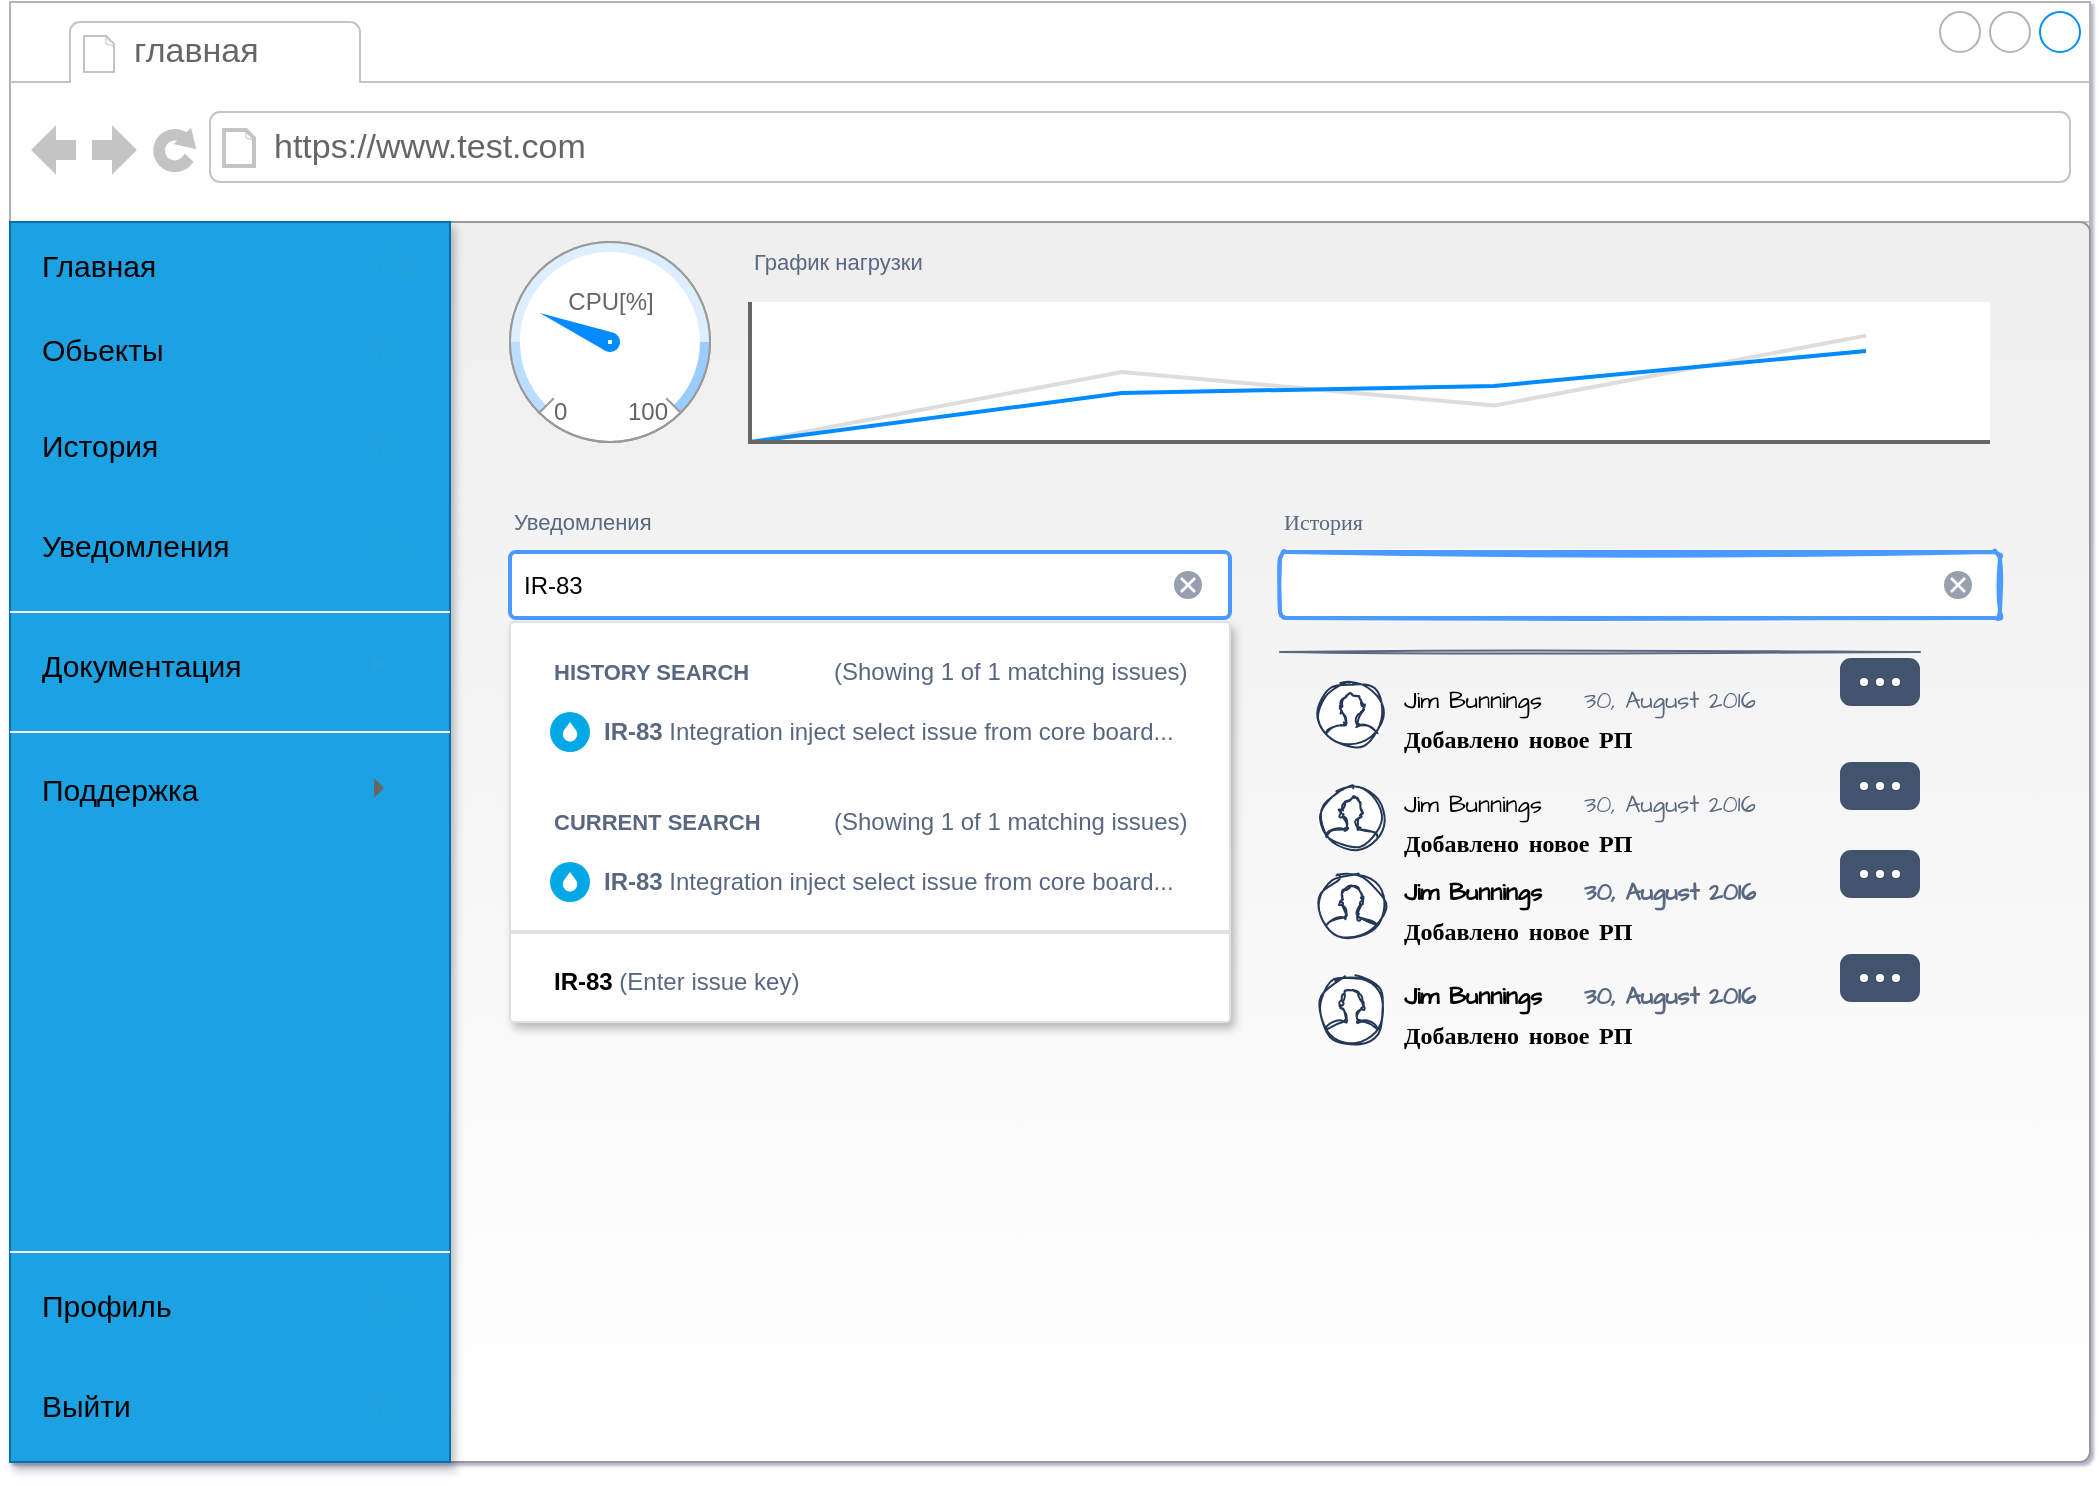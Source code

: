 <mxfile version="20.3.0" type="device" pages="11"><diagram id="vZwj-Kv6pTdl61IIsaSC" name="главная страница"><mxGraphModel dx="1348" dy="878" grid="1" gridSize="10" guides="1" tooltips="1" connect="1" arrows="1" fold="1" page="1" pageScale="1" pageWidth="1169" pageHeight="827" math="0" shadow="1"><root><mxCell id="0"/><mxCell id="1" style="locked=1;" parent="0"/><mxCell id="azomSzxUwJwQJOFBlx_L-17" value="основа" style="" parent="0"/><mxCell id="azomSzxUwJwQJOFBlx_L-18" value="" style="strokeWidth=1;shadow=0;dashed=0;align=left;html=1;shape=mxgraph.mockup.containers.browserWindow;rSize=0;strokeColor=#B3B3B3;mainText=,;recursiveResize=0;rounded=0;labelBackgroundColor=none;fontFamily=Verdana;fontSize=12;fillColor=none;fontStyle=0" parent="azomSzxUwJwQJOFBlx_L-17" vertex="1"><mxGeometry width="1040" height="720" as="geometry"/></mxCell><mxCell id="azomSzxUwJwQJOFBlx_L-19" value="" style="html=1;shadow=0;dashed=0;shape=mxgraph.bootstrap.rrect;rSize=5;strokeWidth=1;whiteSpace=wrap;align=center;verticalAlign=middle;spacingLeft=0;fontStyle=0;fontSize=16;spacing=5;gradientDirection=south;fillColor=#eeeeee;strokeColor=#999999;gradientColor=#FFFFFF;" parent="azomSzxUwJwQJOFBlx_L-18" vertex="1"><mxGeometry y="110" width="1040" height="620" as="geometry"/></mxCell><mxCell id="azomSzxUwJwQJOFBlx_L-20" value="главная" style="strokeWidth=1;shadow=0;dashed=0;align=center;html=1;shape=mxgraph.mockup.containers.anchor;fontSize=17;fontColor=#666666;align=left;" parent="azomSzxUwJwQJOFBlx_L-18" vertex="1"><mxGeometry x="60" y="12" width="110" height="26" as="geometry"/></mxCell><mxCell id="azomSzxUwJwQJOFBlx_L-21" value="https://www.test.com" style="strokeWidth=1;shadow=0;dashed=0;align=center;html=1;shape=mxgraph.mockup.containers.anchor;rSize=0;fontSize=17;fontColor=#666666;align=left;" parent="azomSzxUwJwQJOFBlx_L-18" vertex="1"><mxGeometry x="130" y="60" width="250" height="26" as="geometry"/></mxCell><mxCell id="HdvROKUnN-ZUMptq9afr-98" value="" style="perimeter=none;dashed=0;shape=rect;fillColor=#1ba1e2;strokeColor=#006EAF;shadow=1;fontColor=#ffffff;" parent="azomSzxUwJwQJOFBlx_L-17" vertex="1"><mxGeometry y="110" width="220" height="620" as="geometry"/></mxCell><mxCell id="HdvROKUnN-ZUMptq9afr-99" value="Главная" style="text;verticalAlign=middle;spacing=0;spacingLeft=16;fontSize=15;resizeWidth=1;perimeter=none;" parent="HdvROKUnN-ZUMptq9afr-98" vertex="1"><mxGeometry width="220" height="42" relative="1" as="geometry"/></mxCell><mxCell id="HdvROKUnN-ZUMptq9afr-100" value="B" style="perimeter=none;dashed=0;shape=mxgraph.gmdl.command;labelPosition=right;verticalLabelPosition=middle;align=left;verticalAlign=middle;fontSize=15;fontColor=#22a3df;strokeColor=#22a3df;fillColor=#22a3df;" parent="HdvROKUnN-ZUMptq9afr-99" vertex="1"><mxGeometry x="1" y="0.5" width="9" height="9.5" relative="1" as="geometry"><mxPoint x="-37" y="-6" as="offset"/></mxGeometry></mxCell><mxCell id="HdvROKUnN-ZUMptq9afr-101" value="Обьекты" style="text;verticalAlign=middle;spacing=0;spacingLeft=16;fontSize=15;resizeWidth=1;perimeter=none;" parent="HdvROKUnN-ZUMptq9afr-98" vertex="1"><mxGeometry width="220" height="42" relative="1" as="geometry"><mxPoint y="42" as="offset"/></mxGeometry></mxCell><mxCell id="HdvROKUnN-ZUMptq9afr-102" value="I" style="perimeter=none;dashed=0;shape=mxgraph.gmdl.command;labelPosition=right;verticalLabelPosition=middle;align=left;verticalAlign=middle;fontSize=15;fillColor=#22a3df;strokeColor=#22a3df;fontColor=#22a3df;" parent="HdvROKUnN-ZUMptq9afr-101" vertex="1"><mxGeometry x="1" y="0.5" width="12" height="12" relative="1" as="geometry"><mxPoint x="-41" y="-6" as="offset"/></mxGeometry></mxCell><mxCell id="HdvROKUnN-ZUMptq9afr-103" value="" style="shape=line;strokeColor=#eeeeee;resizeWidth=1;perimeter=none;" parent="HdvROKUnN-ZUMptq9afr-98" vertex="1"><mxGeometry width="220" height="10" relative="1" as="geometry"><mxPoint y="190" as="offset"/></mxGeometry></mxCell><mxCell id="HdvROKUnN-ZUMptq9afr-104" value="Поддержка" style="text;verticalAlign=middle;fontSize=15;spacing=16;resizeWidth=1;perimeter=none;" parent="HdvROKUnN-ZUMptq9afr-98" vertex="1"><mxGeometry width="220" height="42" relative="1" as="geometry"><mxPoint y="262" as="offset"/></mxGeometry></mxCell><mxCell id="HdvROKUnN-ZUMptq9afr-105" value="" style="perimeter=none;dashed=0;shape=mxgraph.gmdl.triangle;strokeColor=none;fillColor=#666666;direction=north;" parent="HdvROKUnN-ZUMptq9afr-104" vertex="1"><mxGeometry x="1" y="0.5" width="5" height="10" relative="1" as="geometry"><mxPoint x="-38" y="-5" as="offset"/></mxGeometry></mxCell><mxCell id="HdvROKUnN-ZUMptq9afr-106" value="" style="shape=line;strokeColor=#eeeeee;resizeWidth=1;perimeter=none;" parent="HdvROKUnN-ZUMptq9afr-98" vertex="1"><mxGeometry width="220" height="10" relative="1" as="geometry"><mxPoint y="250" as="offset"/></mxGeometry></mxCell><mxCell id="HdvROKUnN-ZUMptq9afr-107" value="Документация" style="text;verticalAlign=middle;fontSize=15;spacing=16;resizeWidth=1;perimeter=none;" parent="HdvROKUnN-ZUMptq9afr-98" vertex="1"><mxGeometry y="200" width="220" height="42" as="geometry"/></mxCell><mxCell id="HdvROKUnN-ZUMptq9afr-108" value="" style="perimeter=none;dashed=0;shape=mxgraph.gmdl.triangle;strokeColor=none;fillColor=#22a3df;direction=north;" parent="HdvROKUnN-ZUMptq9afr-107" vertex="1"><mxGeometry x="1" y="0.5" width="6" height="10" relative="1" as="geometry"><mxPoint x="-39" y="-5" as="offset"/></mxGeometry></mxCell><mxCell id="HdvROKUnN-ZUMptq9afr-109" value="История" style="text;verticalAlign=middle;spacing=0;spacingLeft=16;fontSize=15;resizeWidth=1;perimeter=none;" parent="HdvROKUnN-ZUMptq9afr-98" vertex="1"><mxGeometry y="90.0" width="220" height="42" as="geometry"/></mxCell><mxCell id="HdvROKUnN-ZUMptq9afr-110" value="I" style="perimeter=none;dashed=0;shape=mxgraph.gmdl.command;labelPosition=right;verticalLabelPosition=middle;align=left;verticalAlign=middle;fontSize=15;fillColor=#22a3df;strokeColor=#22a3df;fontColor=#22a3df;" parent="HdvROKUnN-ZUMptq9afr-109" vertex="1"><mxGeometry x="1" y="0.5" width="12" height="12" relative="1" as="geometry"><mxPoint x="-41" y="-6" as="offset"/></mxGeometry></mxCell><mxCell id="HdvROKUnN-ZUMptq9afr-111" value="Уведомления" style="text;verticalAlign=middle;spacing=0;spacingLeft=16;fontSize=15;resizeWidth=1;perimeter=none;" parent="HdvROKUnN-ZUMptq9afr-98" vertex="1"><mxGeometry y="140.0" width="220" height="42" as="geometry"/></mxCell><mxCell id="HdvROKUnN-ZUMptq9afr-112" value="I" style="perimeter=none;dashed=0;shape=mxgraph.gmdl.command;labelPosition=right;verticalLabelPosition=middle;align=left;verticalAlign=middle;fontSize=15;fillColor=#22a3df;strokeColor=#22a3df;fontColor=#22a3df;" parent="HdvROKUnN-ZUMptq9afr-111" vertex="1"><mxGeometry x="1" y="0.5" width="12" height="12" relative="1" as="geometry"><mxPoint x="-41" y="-6" as="offset"/></mxGeometry></mxCell><mxCell id="HdvROKUnN-ZUMptq9afr-113" value="Выйти" style="text;verticalAlign=middle;spacing=0;spacingLeft=16;fontSize=15;resizeWidth=1;perimeter=none;" parent="HdvROKUnN-ZUMptq9afr-98" vertex="1"><mxGeometry y="570.0" width="220" height="42" as="geometry"/></mxCell><mxCell id="HdvROKUnN-ZUMptq9afr-114" value="I" style="perimeter=none;dashed=0;shape=mxgraph.gmdl.command;labelPosition=right;verticalLabelPosition=middle;align=left;verticalAlign=middle;fontSize=15;fillColor=#22a3df;strokeColor=#22a3df;fontColor=#22a3df;" parent="HdvROKUnN-ZUMptq9afr-113" vertex="1"><mxGeometry x="1" y="0.5" width="12" height="12" relative="1" as="geometry"><mxPoint x="-41" y="-6" as="offset"/></mxGeometry></mxCell><mxCell id="HdvROKUnN-ZUMptq9afr-115" value="Профиль" style="text;verticalAlign=middle;spacing=0;spacingLeft=16;fontSize=15;resizeWidth=1;perimeter=none;" parent="HdvROKUnN-ZUMptq9afr-98" vertex="1"><mxGeometry y="520.0" width="220" height="42" as="geometry"/></mxCell><mxCell id="HdvROKUnN-ZUMptq9afr-116" value="I" style="perimeter=none;dashed=0;shape=mxgraph.gmdl.command;labelPosition=right;verticalLabelPosition=middle;align=left;verticalAlign=middle;fontSize=15;fillColor=#22a3df;strokeColor=#22a3df;fontColor=#22a3df;" parent="HdvROKUnN-ZUMptq9afr-115" vertex="1"><mxGeometry x="1" y="0.5" width="12" height="12" relative="1" as="geometry"><mxPoint x="-41" y="-6" as="offset"/></mxGeometry></mxCell><mxCell id="HdvROKUnN-ZUMptq9afr-117" value="" style="shape=line;strokeColor=#eeeeee;resizeWidth=1;perimeter=none;" parent="HdvROKUnN-ZUMptq9afr-115" vertex="1"><mxGeometry y="-10.0" width="220" height="10" as="geometry"/></mxCell><mxCell id="azomSzxUwJwQJOFBlx_L-126" value="активное" style="" parent="0"/><mxCell id="HdvROKUnN-ZUMptq9afr-6" value="Уведомления" style="html=1;fillColor=none;strokeColor=none;fontSize=11;align=left;fontColor=#596780;whiteSpace=wrap" parent="azomSzxUwJwQJOFBlx_L-126" vertex="1"><mxGeometry x="250" y="250" width="150" height="20" as="geometry"/></mxCell><mxCell id="HdvROKUnN-ZUMptq9afr-7" value="IR-83" style="rounded=1;arcSize=9;fillColor=#ffffff;strokeColor=#4C9AFF;html=1;strokeWidth=2;spacingLeft=5;fontColor=#000000;align=left" parent="azomSzxUwJwQJOFBlx_L-126" vertex="1"><mxGeometry x="250" y="275" width="360" height="33" as="geometry"/></mxCell><mxCell id="HdvROKUnN-ZUMptq9afr-8" value="" style="html=1;shadow=0;dashed=0;shape=mxgraph.atlassian.close;fillColor=#97A0AF;strokeColor=none;fontColor=#22a3df;" parent="HdvROKUnN-ZUMptq9afr-7" vertex="1"><mxGeometry x="1" y="0.5" width="14" height="14" relative="1" as="geometry"><mxPoint x="-28" y="-7" as="offset"/></mxGeometry></mxCell><mxCell id="HdvROKUnN-ZUMptq9afr-9" value="" style="rounded=1;fillColor=#ffffff;strokeColor=#DFE1E5;shadow=1;arcSize=1;fontSize=12;fontColor=#596780;align=center;html=1;verticalAlign=top;spacingTop=5;" parent="azomSzxUwJwQJOFBlx_L-126" vertex="1"><mxGeometry x="250" y="310" width="360" height="200" as="geometry"/></mxCell><mxCell id="HdvROKUnN-ZUMptq9afr-10" value="HISTORY SEARCH" style="html=1;fillColor=none;strokeColor=none;fontSize=11;align=left;fontColor=#596780;whiteSpace=wrap;fontStyle=1" parent="HdvROKUnN-ZUMptq9afr-9" vertex="1"><mxGeometry width="140" height="20" relative="1" as="geometry"><mxPoint x="20" y="15" as="offset"/></mxGeometry></mxCell><mxCell id="HdvROKUnN-ZUMptq9afr-11" value="(Showing 1 of 1 matching issues)" style="html=1;fillColor=none;strokeColor=none;fontSize=12;align=left;fontColor=#596780;whiteSpace=wrap;fontStyle=0" parent="HdvROKUnN-ZUMptq9afr-9" vertex="1"><mxGeometry width="200" height="20" relative="1" as="geometry"><mxPoint x="160" y="15" as="offset"/></mxGeometry></mxCell><mxCell id="HdvROKUnN-ZUMptq9afr-12" value="&lt;b&gt;IR-83&lt;/b&gt; Integration inject select issue from core board..." style="shape=ellipse;fillColor=#00A8E5;strokeColor=none;fontSize=12;align=left;fontColor=#596780;fontStyle=0;labelPosition=right;verticalLabelPosition=middle;verticalAlign=middle;html=1;spacingLeft=5" parent="HdvROKUnN-ZUMptq9afr-9" vertex="1"><mxGeometry width="20" height="20" relative="1" as="geometry"><mxPoint x="20" y="45" as="offset"/></mxGeometry></mxCell><mxCell id="HdvROKUnN-ZUMptq9afr-13" value="" style="html=1;shadow=0;dashed=0;shape=mxgraph.atlassian.location;fillColor=#ffffff;strokeColor=none;flipV=1;html=1;fontColor=#22a3df;" parent="HdvROKUnN-ZUMptq9afr-12" vertex="1"><mxGeometry x="0.5" y="0.5" width="8" height="10" relative="1" as="geometry"><mxPoint x="-4" y="-5" as="offset"/></mxGeometry></mxCell><mxCell id="HdvROKUnN-ZUMptq9afr-14" value="CURRENT SEARCH" style="html=1;fillColor=none;strokeColor=none;fontSize=11;align=left;fontColor=#596780;whiteSpace=wrap;fontStyle=1" parent="HdvROKUnN-ZUMptq9afr-9" vertex="1"><mxGeometry width="140" height="20" relative="1" as="geometry"><mxPoint x="20" y="90" as="offset"/></mxGeometry></mxCell><mxCell id="HdvROKUnN-ZUMptq9afr-15" value="(Showing 1 of 1 matching issues)" style="html=1;fillColor=none;strokeColor=none;fontSize=12;align=left;fontColor=#596780;whiteSpace=wrap;fontStyle=0" parent="HdvROKUnN-ZUMptq9afr-9" vertex="1"><mxGeometry width="200" height="20" relative="1" as="geometry"><mxPoint x="160" y="90" as="offset"/></mxGeometry></mxCell><mxCell id="HdvROKUnN-ZUMptq9afr-16" value="&lt;b&gt;IR-83&lt;/b&gt; Integration inject select issue from core board..." style="shape=ellipse;fillColor=#00A8E5;strokeColor=none;fontSize=12;align=left;fontColor=#596780;fontStyle=0;labelPosition=right;verticalLabelPosition=middle;verticalAlign=middle;html=1;spacingLeft=5" parent="HdvROKUnN-ZUMptq9afr-9" vertex="1"><mxGeometry width="20" height="20" relative="1" as="geometry"><mxPoint x="20" y="120" as="offset"/></mxGeometry></mxCell><mxCell id="HdvROKUnN-ZUMptq9afr-17" value="" style="html=1;shadow=0;dashed=0;shape=mxgraph.atlassian.location;fillColor=#ffffff;strokeColor=none;flipV=1;html=1;fontColor=#22a3df;" parent="HdvROKUnN-ZUMptq9afr-16" vertex="1"><mxGeometry x="0.5" y="0.5" width="8" height="10" relative="1" as="geometry"><mxPoint x="-4" y="-5" as="offset"/></mxGeometry></mxCell><mxCell id="HdvROKUnN-ZUMptq9afr-18" value="" style="shape=line;strokeWidth=2;html=1;strokeColor=#DFE1E5;fontColor=#22a3df;fillColor=#22a3df;" parent="HdvROKUnN-ZUMptq9afr-9" vertex="1"><mxGeometry width="360" height="10" relative="1" as="geometry"><mxPoint y="150" as="offset"/></mxGeometry></mxCell><mxCell id="HdvROKUnN-ZUMptq9afr-19" value="&lt;b&gt;&lt;font color=&quot;#000000&quot;&gt;IR-83&lt;/font&gt;&lt;/b&gt; (Enter issue key)" style="html=1;fillColor=none;strokeColor=none;fontSize=12;align=left;fontColor=#596780;whiteSpace=wrap;fontStyle=0" parent="HdvROKUnN-ZUMptq9afr-9" vertex="1"><mxGeometry width="140" height="20" relative="1" as="geometry"><mxPoint x="20" y="170" as="offset"/></mxGeometry></mxCell><mxCell id="HdvROKUnN-ZUMptq9afr-20" value="История" style="html=1;fillColor=none;strokeColor=none;fontSize=11;align=left;fontColor=#596780;whiteSpace=wrap;sketch=1;hachureGap=4;pointerEvents=0;fontFamily=Architects Daughter;fontSource=https%3A%2F%2Ffonts.googleapis.com%2Fcss%3Ffamily%3DArchitects%2BDaughter;" parent="azomSzxUwJwQJOFBlx_L-126" vertex="1"><mxGeometry x="635" y="250" width="150" height="20" as="geometry"/></mxCell><mxCell id="HdvROKUnN-ZUMptq9afr-21" value="" style="rounded=1;arcSize=9;fillColor=#ffffff;strokeColor=#4C9AFF;html=1;strokeWidth=2;spacingLeft=5;fontColor=#000000;align=left;sketch=1;hachureGap=4;pointerEvents=0;fontFamily=Architects Daughter;fontSource=https%3A%2F%2Ffonts.googleapis.com%2Fcss%3Ffamily%3DArchitects%2BDaughter;fontSize=20;" parent="azomSzxUwJwQJOFBlx_L-126" vertex="1"><mxGeometry x="635" y="275" width="360" height="33" as="geometry"/></mxCell><mxCell id="HdvROKUnN-ZUMptq9afr-22" value="" style="html=1;shadow=0;dashed=0;shape=mxgraph.atlassian.close;fillColor=#97A0AF;strokeColor=none;sketch=0;hachureGap=4;pointerEvents=0;fontFamily=Architects Daughter;fontSource=https%3A%2F%2Ffonts.googleapis.com%2Fcss%3Ffamily%3DArchitects%2BDaughter;fontSize=20;fontColor=#22a3df;" parent="HdvROKUnN-ZUMptq9afr-21" vertex="1"><mxGeometry x="1" y="0.5" width="14" height="14" relative="1" as="geometry"><mxPoint x="-28" y="-7" as="offset"/></mxGeometry></mxCell><mxCell id="HdvROKUnN-ZUMptq9afr-49" value="" style="shape=line;strokeColor=#596780;html=1;sketch=1;hachureGap=4;pointerEvents=0;fontFamily=Architects Daughter;fontSource=https%3A%2F%2Ffonts.googleapis.com%2Fcss%3Ffamily%3DArchitects%2BDaughter;fontSize=20;fontColor=#22a3df;fillColor=#22a3df;" parent="azomSzxUwJwQJOFBlx_L-126" vertex="1"><mxGeometry x="635" y="320" width="320" height="10" as="geometry"/></mxCell><mxCell id="HdvROKUnN-ZUMptq9afr-50" value="" style="shape=mxgraph.ios7.icons.user;fillColor=#ffffff;strokeColor=#253858;sketch=1;hachureGap=4;pointerEvents=0;fontFamily=Architects Daughter;fontSource=https%3A%2F%2Ffonts.googleapis.com%2Fcss%3Ffamily%3DArchitects%2BDaughter;fontSize=20;fontColor=#22a3df;" parent="azomSzxUwJwQJOFBlx_L-126" vertex="1"><mxGeometry x="655" y="340" width="32" height="32" as="geometry"/></mxCell><mxCell id="HdvROKUnN-ZUMptq9afr-51" value="Jim Bunnings" style="html=1;fillColor=none;strokeColor=none;fontSize=12;align=left;fontColor=#000000;whiteSpace=wrap;sketch=1;hachureGap=4;pointerEvents=0;fontFamily=Architects Daughter;fontSource=https%3A%2F%2Ffonts.googleapis.com%2Fcss%3Ffamily%3DArchitects%2BDaughter;" parent="azomSzxUwJwQJOFBlx_L-126" vertex="1"><mxGeometry x="695" y="340" width="90" height="20" as="geometry"/></mxCell><mxCell id="HdvROKUnN-ZUMptq9afr-52" value="30, August 2016" style="html=1;fillColor=none;strokeColor=none;fontSize=12;align=left;fontColor=#596780;whiteSpace=wrap;sketch=1;hachureGap=4;pointerEvents=0;fontFamily=Architects Daughter;fontSource=https%3A%2F%2Ffonts.googleapis.com%2Fcss%3Ffamily%3DArchitects%2BDaughter;" parent="azomSzxUwJwQJOFBlx_L-126" vertex="1"><mxGeometry x="785" y="340" width="110" height="20" as="geometry"/></mxCell><mxCell id="HdvROKUnN-ZUMptq9afr-53" value="&lt;b&gt;Добавлено новое РП&lt;/b&gt;" style="html=1;fillColor=none;strokeColor=none;fontSize=12;align=left;fontColor=#000000;whiteSpace=wrap;sketch=1;hachureGap=4;pointerEvents=0;fontFamily=Architects Daughter;fontSource=https%3A%2F%2Ffonts.googleapis.com%2Fcss%3Ffamily%3DArchitects%2BDaughter;" parent="azomSzxUwJwQJOFBlx_L-126" vertex="1"><mxGeometry x="695" y="360" width="240" height="20" as="geometry"/></mxCell><mxCell id="HdvROKUnN-ZUMptq9afr-59" value="" style="rounded=1;arcSize=23;fillColor=#42526E;strokeColor=none;sketch=0;hachureGap=4;pointerEvents=0;fontFamily=Architects Daughter;fontSource=https%3A%2F%2Ffonts.googleapis.com%2Fcss%3Ffamily%3DArchitects%2BDaughter;fontSize=20;fontColor=#22a3df;" parent="azomSzxUwJwQJOFBlx_L-126" vertex="1"><mxGeometry x="915" y="328" width="40" height="24" as="geometry"/></mxCell><mxCell id="HdvROKUnN-ZUMptq9afr-60" value="" style="shape=ellipse;fillColor=#ffffff;strokeColor=none;html=1;sketch=0;hachureGap=4;pointerEvents=0;fontFamily=Architects Daughter;fontSource=https%3A%2F%2Ffonts.googleapis.com%2Fcss%3Ffamily%3DArchitects%2BDaughter;fontSize=20;fontColor=#22a3df;" parent="HdvROKUnN-ZUMptq9afr-59" vertex="1"><mxGeometry x="0.5" y="0.5" width="4" height="4" relative="1" as="geometry"><mxPoint x="-10" y="-2" as="offset"/></mxGeometry></mxCell><mxCell id="HdvROKUnN-ZUMptq9afr-61" value="" style="shape=ellipse;fillColor=#ffffff;strokeColor=none;html=1;sketch=0;hachureGap=4;pointerEvents=0;fontFamily=Architects Daughter;fontSource=https%3A%2F%2Ffonts.googleapis.com%2Fcss%3Ffamily%3DArchitects%2BDaughter;fontSize=20;fontColor=#22a3df;" parent="HdvROKUnN-ZUMptq9afr-59" vertex="1"><mxGeometry x="0.5" y="0.5" width="4" height="4" relative="1" as="geometry"><mxPoint x="-2" y="-2" as="offset"/></mxGeometry></mxCell><mxCell id="HdvROKUnN-ZUMptq9afr-62" value="" style="shape=ellipse;fillColor=#ffffff;strokeColor=none;html=1;sketch=0;hachureGap=4;pointerEvents=0;fontFamily=Architects Daughter;fontSource=https%3A%2F%2Ffonts.googleapis.com%2Fcss%3Ffamily%3DArchitects%2BDaughter;fontSize=20;fontColor=#22a3df;" parent="HdvROKUnN-ZUMptq9afr-59" vertex="1"><mxGeometry x="0.5" y="0.5" width="4" height="4" relative="1" as="geometry"><mxPoint x="6" y="-2" as="offset"/></mxGeometry></mxCell><mxCell id="HdvROKUnN-ZUMptq9afr-74" value="" style="shape=mxgraph.ios7.icons.user;fillColor=#ffffff;strokeColor=#253858;sketch=1;hachureGap=4;pointerEvents=0;fontFamily=Architects Daughter;fontSource=https%3A%2F%2Ffonts.googleapis.com%2Fcss%3Ffamily%3DArchitects%2BDaughter;fontSize=20;fontColor=#22a3df;" parent="azomSzxUwJwQJOFBlx_L-126" vertex="1"><mxGeometry x="655" y="392" width="32" height="32" as="geometry"/></mxCell><mxCell id="HdvROKUnN-ZUMptq9afr-75" value="Jim Bunnings" style="html=1;fillColor=none;strokeColor=none;fontSize=12;align=left;fontColor=#000000;whiteSpace=wrap;sketch=1;hachureGap=4;pointerEvents=0;fontFamily=Architects Daughter;fontSource=https%3A%2F%2Ffonts.googleapis.com%2Fcss%3Ffamily%3DArchitects%2BDaughter;" parent="azomSzxUwJwQJOFBlx_L-126" vertex="1"><mxGeometry x="695" y="392" width="90" height="20" as="geometry"/></mxCell><mxCell id="HdvROKUnN-ZUMptq9afr-76" value="30, August 2016" style="html=1;fillColor=none;strokeColor=none;fontSize=12;align=left;fontColor=#596780;whiteSpace=wrap;sketch=1;hachureGap=4;pointerEvents=0;fontFamily=Architects Daughter;fontSource=https%3A%2F%2Ffonts.googleapis.com%2Fcss%3Ffamily%3DArchitects%2BDaughter;" parent="azomSzxUwJwQJOFBlx_L-126" vertex="1"><mxGeometry x="785" y="392" width="110" height="20" as="geometry"/></mxCell><mxCell id="HdvROKUnN-ZUMptq9afr-77" value="&lt;b&gt;Добавлено новое РП&lt;/b&gt;" style="html=1;fillColor=none;strokeColor=none;fontSize=12;align=left;fontColor=#000000;whiteSpace=wrap;sketch=1;hachureGap=4;pointerEvents=0;fontFamily=Architects Daughter;fontSource=https%3A%2F%2Ffonts.googleapis.com%2Fcss%3Ffamily%3DArchitects%2BDaughter;" parent="azomSzxUwJwQJOFBlx_L-126" vertex="1"><mxGeometry x="695" y="412" width="240" height="20" as="geometry"/></mxCell><mxCell id="HdvROKUnN-ZUMptq9afr-78" value="" style="rounded=1;arcSize=23;fillColor=#42526E;strokeColor=none;sketch=0;hachureGap=4;pointerEvents=0;fontFamily=Architects Daughter;fontSource=https%3A%2F%2Ffonts.googleapis.com%2Fcss%3Ffamily%3DArchitects%2BDaughter;fontSize=20;fontColor=#22a3df;" parent="azomSzxUwJwQJOFBlx_L-126" vertex="1"><mxGeometry x="915" y="380" width="40" height="24" as="geometry"/></mxCell><mxCell id="HdvROKUnN-ZUMptq9afr-79" value="" style="shape=ellipse;fillColor=#ffffff;strokeColor=none;html=1;sketch=0;hachureGap=4;pointerEvents=0;fontFamily=Architects Daughter;fontSource=https%3A%2F%2Ffonts.googleapis.com%2Fcss%3Ffamily%3DArchitects%2BDaughter;fontSize=20;fontColor=#22a3df;" parent="HdvROKUnN-ZUMptq9afr-78" vertex="1"><mxGeometry x="0.5" y="0.5" width="4" height="4" relative="1" as="geometry"><mxPoint x="-10" y="-2" as="offset"/></mxGeometry></mxCell><mxCell id="HdvROKUnN-ZUMptq9afr-80" value="" style="shape=ellipse;fillColor=#ffffff;strokeColor=none;html=1;sketch=0;hachureGap=4;pointerEvents=0;fontFamily=Architects Daughter;fontSource=https%3A%2F%2Ffonts.googleapis.com%2Fcss%3Ffamily%3DArchitects%2BDaughter;fontSize=20;fontColor=#22a3df;" parent="HdvROKUnN-ZUMptq9afr-78" vertex="1"><mxGeometry x="0.5" y="0.5" width="4" height="4" relative="1" as="geometry"><mxPoint x="-2" y="-2" as="offset"/></mxGeometry></mxCell><mxCell id="HdvROKUnN-ZUMptq9afr-81" value="" style="shape=ellipse;fillColor=#ffffff;strokeColor=none;html=1;sketch=0;hachureGap=4;pointerEvents=0;fontFamily=Architects Daughter;fontSource=https%3A%2F%2Ffonts.googleapis.com%2Fcss%3Ffamily%3DArchitects%2BDaughter;fontSize=20;fontColor=#22a3df;" parent="HdvROKUnN-ZUMptq9afr-78" vertex="1"><mxGeometry x="0.5" y="0.5" width="4" height="4" relative="1" as="geometry"><mxPoint x="6" y="-2" as="offset"/></mxGeometry></mxCell><mxCell id="HdvROKUnN-ZUMptq9afr-82" value="" style="shape=mxgraph.ios7.icons.user;fillColor=#ffffff;strokeColor=#253858;sketch=1;hachureGap=4;pointerEvents=0;fontFamily=Architects Daughter;fontSource=https%3A%2F%2Ffonts.googleapis.com%2Fcss%3Ffamily%3DArchitects%2BDaughter;fontSize=20;fontColor=#22a3df;fontStyle=1" parent="azomSzxUwJwQJOFBlx_L-126" vertex="1"><mxGeometry x="655" y="436" width="32" height="32" as="geometry"/></mxCell><mxCell id="HdvROKUnN-ZUMptq9afr-83" value="Jim Bunnings" style="html=1;fillColor=none;strokeColor=none;fontSize=12;align=left;fontColor=#000000;whiteSpace=wrap;sketch=1;hachureGap=4;pointerEvents=0;fontFamily=Architects Daughter;fontSource=https%3A%2F%2Ffonts.googleapis.com%2Fcss%3Ffamily%3DArchitects%2BDaughter;fontStyle=1" parent="azomSzxUwJwQJOFBlx_L-126" vertex="1"><mxGeometry x="695" y="436" width="90" height="20" as="geometry"/></mxCell><mxCell id="HdvROKUnN-ZUMptq9afr-84" value="30, August 2016" style="html=1;fillColor=none;strokeColor=none;fontSize=12;align=left;fontColor=#596780;whiteSpace=wrap;sketch=1;hachureGap=4;pointerEvents=0;fontFamily=Architects Daughter;fontSource=https%3A%2F%2Ffonts.googleapis.com%2Fcss%3Ffamily%3DArchitects%2BDaughter;fontStyle=1" parent="azomSzxUwJwQJOFBlx_L-126" vertex="1"><mxGeometry x="785" y="436" width="110" height="20" as="geometry"/></mxCell><mxCell id="HdvROKUnN-ZUMptq9afr-85" value="Добавлено новое РП" style="html=1;fillColor=none;strokeColor=none;fontSize=12;align=left;fontColor=#000000;whiteSpace=wrap;sketch=1;hachureGap=4;pointerEvents=0;fontFamily=Architects Daughter;fontSource=https%3A%2F%2Ffonts.googleapis.com%2Fcss%3Ffamily%3DArchitects%2BDaughter;fontStyle=1" parent="azomSzxUwJwQJOFBlx_L-126" vertex="1"><mxGeometry x="695" y="456" width="240" height="20" as="geometry"/></mxCell><mxCell id="HdvROKUnN-ZUMptq9afr-86" value="" style="rounded=1;arcSize=23;fillColor=#42526E;strokeColor=none;sketch=0;hachureGap=4;pointerEvents=0;fontFamily=Architects Daughter;fontSource=https%3A%2F%2Ffonts.googleapis.com%2Fcss%3Ffamily%3DArchitects%2BDaughter;fontSize=20;fontColor=#22a3df;fontStyle=1" parent="azomSzxUwJwQJOFBlx_L-126" vertex="1"><mxGeometry x="915" y="424" width="40" height="24" as="geometry"/></mxCell><mxCell id="HdvROKUnN-ZUMptq9afr-87" value="" style="shape=ellipse;fillColor=#ffffff;strokeColor=none;html=1;sketch=0;hachureGap=4;pointerEvents=0;fontFamily=Architects Daughter;fontSource=https%3A%2F%2Ffonts.googleapis.com%2Fcss%3Ffamily%3DArchitects%2BDaughter;fontSize=20;fontColor=#22a3df;" parent="HdvROKUnN-ZUMptq9afr-86" vertex="1"><mxGeometry x="0.5" y="0.5" width="4" height="4" relative="1" as="geometry"><mxPoint x="-10" y="-2" as="offset"/></mxGeometry></mxCell><mxCell id="HdvROKUnN-ZUMptq9afr-88" value="" style="shape=ellipse;fillColor=#ffffff;strokeColor=none;html=1;sketch=0;hachureGap=4;pointerEvents=0;fontFamily=Architects Daughter;fontSource=https%3A%2F%2Ffonts.googleapis.com%2Fcss%3Ffamily%3DArchitects%2BDaughter;fontSize=20;fontColor=#22a3df;" parent="HdvROKUnN-ZUMptq9afr-86" vertex="1"><mxGeometry x="0.5" y="0.5" width="4" height="4" relative="1" as="geometry"><mxPoint x="-2" y="-2" as="offset"/></mxGeometry></mxCell><mxCell id="HdvROKUnN-ZUMptq9afr-89" value="" style="shape=ellipse;fillColor=#ffffff;strokeColor=none;html=1;sketch=0;hachureGap=4;pointerEvents=0;fontFamily=Architects Daughter;fontSource=https%3A%2F%2Ffonts.googleapis.com%2Fcss%3Ffamily%3DArchitects%2BDaughter;fontSize=20;fontColor=#22a3df;" parent="HdvROKUnN-ZUMptq9afr-86" vertex="1"><mxGeometry x="0.5" y="0.5" width="4" height="4" relative="1" as="geometry"><mxPoint x="6" y="-2" as="offset"/></mxGeometry></mxCell><mxCell id="HdvROKUnN-ZUMptq9afr-90" value="" style="shape=mxgraph.ios7.icons.user;fillColor=#ffffff;strokeColor=#253858;sketch=1;hachureGap=4;pointerEvents=0;fontFamily=Architects Daughter;fontSource=https%3A%2F%2Ffonts.googleapis.com%2Fcss%3Ffamily%3DArchitects%2BDaughter;fontSize=20;fontColor=#22a3df;fontStyle=1" parent="azomSzxUwJwQJOFBlx_L-126" vertex="1"><mxGeometry x="655" y="488" width="32" height="32" as="geometry"/></mxCell><mxCell id="HdvROKUnN-ZUMptq9afr-91" value="Jim Bunnings" style="html=1;fillColor=none;strokeColor=none;fontSize=12;align=left;fontColor=#000000;whiteSpace=wrap;sketch=1;hachureGap=4;pointerEvents=0;fontFamily=Architects Daughter;fontSource=https%3A%2F%2Ffonts.googleapis.com%2Fcss%3Ffamily%3DArchitects%2BDaughter;fontStyle=1" parent="azomSzxUwJwQJOFBlx_L-126" vertex="1"><mxGeometry x="695" y="488" width="90" height="20" as="geometry"/></mxCell><mxCell id="HdvROKUnN-ZUMptq9afr-92" value="30, August 2016" style="html=1;fillColor=none;strokeColor=none;fontSize=12;align=left;fontColor=#596780;whiteSpace=wrap;sketch=1;hachureGap=4;pointerEvents=0;fontFamily=Architects Daughter;fontSource=https%3A%2F%2Ffonts.googleapis.com%2Fcss%3Ffamily%3DArchitects%2BDaughter;fontStyle=1" parent="azomSzxUwJwQJOFBlx_L-126" vertex="1"><mxGeometry x="785" y="488" width="110" height="20" as="geometry"/></mxCell><mxCell id="HdvROKUnN-ZUMptq9afr-93" value="Добавлено новое РП" style="html=1;fillColor=none;strokeColor=none;fontSize=12;align=left;fontColor=#000000;whiteSpace=wrap;sketch=1;hachureGap=4;pointerEvents=0;fontFamily=Architects Daughter;fontSource=https%3A%2F%2Ffonts.googleapis.com%2Fcss%3Ffamily%3DArchitects%2BDaughter;fontStyle=1" parent="azomSzxUwJwQJOFBlx_L-126" vertex="1"><mxGeometry x="695" y="508" width="240" height="20" as="geometry"/></mxCell><mxCell id="HdvROKUnN-ZUMptq9afr-94" value="" style="rounded=1;arcSize=23;fillColor=#42526E;strokeColor=none;sketch=0;hachureGap=4;pointerEvents=0;fontFamily=Architects Daughter;fontSource=https%3A%2F%2Ffonts.googleapis.com%2Fcss%3Ffamily%3DArchitects%2BDaughter;fontSize=20;fontColor=#22a3df;fontStyle=1" parent="azomSzxUwJwQJOFBlx_L-126" vertex="1"><mxGeometry x="915" y="476" width="40" height="24" as="geometry"/></mxCell><mxCell id="HdvROKUnN-ZUMptq9afr-95" value="" style="shape=ellipse;fillColor=#ffffff;strokeColor=none;html=1;sketch=0;hachureGap=4;pointerEvents=0;fontFamily=Architects Daughter;fontSource=https%3A%2F%2Ffonts.googleapis.com%2Fcss%3Ffamily%3DArchitects%2BDaughter;fontSize=20;fontColor=#22a3df;" parent="HdvROKUnN-ZUMptq9afr-94" vertex="1"><mxGeometry x="0.5" y="0.5" width="4" height="4" relative="1" as="geometry"><mxPoint x="-10" y="-2" as="offset"/></mxGeometry></mxCell><mxCell id="HdvROKUnN-ZUMptq9afr-96" value="" style="shape=ellipse;fillColor=#ffffff;strokeColor=none;html=1;sketch=0;hachureGap=4;pointerEvents=0;fontFamily=Architects Daughter;fontSource=https%3A%2F%2Ffonts.googleapis.com%2Fcss%3Ffamily%3DArchitects%2BDaughter;fontSize=20;fontColor=#22a3df;" parent="HdvROKUnN-ZUMptq9afr-94" vertex="1"><mxGeometry x="0.5" y="0.5" width="4" height="4" relative="1" as="geometry"><mxPoint x="-2" y="-2" as="offset"/></mxGeometry></mxCell><mxCell id="HdvROKUnN-ZUMptq9afr-97" value="" style="shape=ellipse;fillColor=#ffffff;strokeColor=none;html=1;sketch=0;hachureGap=4;pointerEvents=0;fontFamily=Architects Daughter;fontSource=https%3A%2F%2Ffonts.googleapis.com%2Fcss%3Ffamily%3DArchitects%2BDaughter;fontSize=20;fontColor=#22a3df;" parent="HdvROKUnN-ZUMptq9afr-94" vertex="1"><mxGeometry x="0.5" y="0.5" width="4" height="4" relative="1" as="geometry"><mxPoint x="6" y="-2" as="offset"/></mxGeometry></mxCell><mxCell id="6EpqwSSlWnsRF3XUxEE_-35" value="" style="verticalLabelPosition=bottom;shadow=0;dashed=0;align=center;html=1;verticalAlign=top;strokeWidth=1;shape=mxgraph.mockup.graphics.gauge;fillColor=#ffffff;strokeColor=#999999;gaugePos=25;scaleColors=#bbddff,#ddeeff,#99ccff;gaugeLabels=,,;needleColor=#008cff;" vertex="1" parent="azomSzxUwJwQJOFBlx_L-126"><mxGeometry x="250" y="120" width="100" height="100" as="geometry"/></mxCell><mxCell id="6EpqwSSlWnsRF3XUxEE_-36" value="CPU[%]" style="strokeWidth=1;shadow=0;dashed=0;align=center;html=1;shape=mxgraph.mockup.graphics.anchor;fontColor=#666666;" vertex="1" parent="6EpqwSSlWnsRF3XUxEE_-35"><mxGeometry x="25" y="20" width="50" height="20" as="geometry"/></mxCell><mxCell id="6EpqwSSlWnsRF3XUxEE_-37" value="0" style="strokeWidth=1;shadow=0;dashed=0;align=center;html=1;shape=mxgraph.mockup.graphics.anchor;align=left;fontColor=#666666;" vertex="1" parent="6EpqwSSlWnsRF3XUxEE_-35"><mxGeometry x="20" y="75" width="50" height="20" as="geometry"/></mxCell><mxCell id="6EpqwSSlWnsRF3XUxEE_-38" value="100" style="strokeWidth=1;shadow=0;dashed=0;align=center;html=1;shape=mxgraph.mockup.graphics.anchor;align=right;fontColor=#666666;" vertex="1" parent="6EpqwSSlWnsRF3XUxEE_-35"><mxGeometry x="30" y="75" width="50" height="20" as="geometry"/></mxCell><mxCell id="6EpqwSSlWnsRF3XUxEE_-39" value="" style="verticalLabelPosition=bottom;shadow=0;dashed=0;align=center;html=1;verticalAlign=top;strokeWidth=1;shape=mxgraph.mockup.graphics.lineChart;strokeColor=none;strokeColor2=#666666;strokeColor3=#008cff;strokeColor4=#dddddd;" vertex="1" parent="azomSzxUwJwQJOFBlx_L-126"><mxGeometry x="370" y="150" width="620" height="70" as="geometry"/></mxCell><mxCell id="6EpqwSSlWnsRF3XUxEE_-40" value="График нагрузки" style="html=1;fillColor=none;strokeColor=none;fontSize=11;align=left;fontColor=#596780;whiteSpace=wrap" vertex="1" parent="azomSzxUwJwQJOFBlx_L-126"><mxGeometry x="370" y="120" width="150" height="20" as="geometry"/></mxCell></root></mxGraphModel></diagram><diagram name="Обьекты" id="psrT6kgXS2LOIUNdviBd"><mxGraphModel dx="1348" dy="878" grid="1" gridSize="10" guides="1" tooltips="1" connect="1" arrows="1" fold="1" page="1" pageScale="1" pageWidth="1169" pageHeight="827" math="0" shadow="1"><root><mxCell id="a6BLDOVTRhnsYVgfEPSI-0"/><mxCell id="a6BLDOVTRhnsYVgfEPSI-1" style="locked=1;" parent="a6BLDOVTRhnsYVgfEPSI-0"/><mxCell id="a6BLDOVTRhnsYVgfEPSI-2" value="основа" style="locked=1;" parent="a6BLDOVTRhnsYVgfEPSI-0"/><mxCell id="a6BLDOVTRhnsYVgfEPSI-3" value="" style="strokeWidth=1;shadow=0;dashed=0;align=left;html=1;shape=mxgraph.mockup.containers.browserWindow;rSize=0;strokeColor=#B3B3B3;mainText=,;recursiveResize=0;rounded=0;labelBackgroundColor=none;fontFamily=Verdana;fontSize=12;fillColor=none;fontStyle=0" parent="a6BLDOVTRhnsYVgfEPSI-2" vertex="1"><mxGeometry width="1040" height="720" as="geometry"/></mxCell><mxCell id="a6BLDOVTRhnsYVgfEPSI-4" value="" style="html=1;shadow=0;dashed=0;shape=mxgraph.bootstrap.rrect;rSize=5;strokeWidth=1;whiteSpace=wrap;align=center;verticalAlign=middle;spacingLeft=0;fontStyle=0;fontSize=16;spacing=5;gradientDirection=south;fillColor=#eeeeee;strokeColor=#999999;gradientColor=#FFFFFF;" parent="a6BLDOVTRhnsYVgfEPSI-3" vertex="1"><mxGeometry y="110" width="1040" height="620" as="geometry"/></mxCell><mxCell id="a6BLDOVTRhnsYVgfEPSI-5" value="главная" style="strokeWidth=1;shadow=0;dashed=0;align=center;html=1;shape=mxgraph.mockup.containers.anchor;fontSize=17;fontColor=#666666;align=left;" parent="a6BLDOVTRhnsYVgfEPSI-3" vertex="1"><mxGeometry x="60" y="12" width="110" height="26" as="geometry"/></mxCell><mxCell id="a6BLDOVTRhnsYVgfEPSI-6" value="https://www.test.com" style="strokeWidth=1;shadow=0;dashed=0;align=center;html=1;shape=mxgraph.mockup.containers.anchor;rSize=0;fontSize=17;fontColor=#666666;align=left;" parent="a6BLDOVTRhnsYVgfEPSI-3" vertex="1"><mxGeometry x="130" y="60" width="250" height="26" as="geometry"/></mxCell><mxCell id="a6BLDOVTRhnsYVgfEPSI-7" value="" style="perimeter=none;dashed=0;shape=rect;fillColor=#1ba1e2;strokeColor=#006EAF;shadow=1;fontColor=#ffffff;" parent="a6BLDOVTRhnsYVgfEPSI-2" vertex="1"><mxGeometry y="110" width="220" height="620" as="geometry"/></mxCell><mxCell id="a6BLDOVTRhnsYVgfEPSI-8" value="Главная" style="text;verticalAlign=middle;spacing=0;spacingLeft=16;fontSize=15;resizeWidth=1;perimeter=none;" parent="a6BLDOVTRhnsYVgfEPSI-7" vertex="1"><mxGeometry width="220" height="42" relative="1" as="geometry"/></mxCell><mxCell id="a6BLDOVTRhnsYVgfEPSI-9" value="B" style="perimeter=none;dashed=0;shape=mxgraph.gmdl.command;labelPosition=right;verticalLabelPosition=middle;align=left;verticalAlign=middle;fontSize=15;fontColor=#22a3df;strokeColor=#22a3df;fillColor=#22a3df;" parent="a6BLDOVTRhnsYVgfEPSI-8" vertex="1"><mxGeometry x="1" y="0.5" width="9" height="9.5" relative="1" as="geometry"><mxPoint x="-37" y="-6" as="offset"/></mxGeometry></mxCell><mxCell id="a6BLDOVTRhnsYVgfEPSI-10" value="Обьекты" style="text;verticalAlign=middle;spacing=0;spacingLeft=16;fontSize=15;resizeWidth=1;perimeter=none;" parent="a6BLDOVTRhnsYVgfEPSI-7" vertex="1"><mxGeometry width="220" height="42" relative="1" as="geometry"><mxPoint y="42" as="offset"/></mxGeometry></mxCell><mxCell id="a6BLDOVTRhnsYVgfEPSI-11" value="I" style="perimeter=none;dashed=0;shape=mxgraph.gmdl.command;labelPosition=right;verticalLabelPosition=middle;align=left;verticalAlign=middle;fontSize=15;fillColor=#22a3df;strokeColor=#22a3df;fontColor=#22a3df;" parent="a6BLDOVTRhnsYVgfEPSI-10" vertex="1"><mxGeometry x="1" y="0.5" width="12" height="12" relative="1" as="geometry"><mxPoint x="-41" y="-6" as="offset"/></mxGeometry></mxCell><mxCell id="a6BLDOVTRhnsYVgfEPSI-12" value="" style="shape=line;strokeColor=#eeeeee;resizeWidth=1;perimeter=none;" parent="a6BLDOVTRhnsYVgfEPSI-7" vertex="1"><mxGeometry width="220" height="10" relative="1" as="geometry"><mxPoint y="190" as="offset"/></mxGeometry></mxCell><mxCell id="a6BLDOVTRhnsYVgfEPSI-13" value="Поддержка" style="text;verticalAlign=middle;fontSize=15;spacing=16;resizeWidth=1;perimeter=none;" parent="a6BLDOVTRhnsYVgfEPSI-7" vertex="1"><mxGeometry width="220" height="42" relative="1" as="geometry"><mxPoint y="262" as="offset"/></mxGeometry></mxCell><mxCell id="a6BLDOVTRhnsYVgfEPSI-14" value="" style="perimeter=none;dashed=0;shape=mxgraph.gmdl.triangle;strokeColor=none;fillColor=#666666;direction=north;" parent="a6BLDOVTRhnsYVgfEPSI-13" vertex="1"><mxGeometry x="1" y="0.5" width="5" height="10" relative="1" as="geometry"><mxPoint x="-38" y="-5" as="offset"/></mxGeometry></mxCell><mxCell id="a6BLDOVTRhnsYVgfEPSI-15" value="" style="shape=line;strokeColor=#eeeeee;resizeWidth=1;perimeter=none;" parent="a6BLDOVTRhnsYVgfEPSI-7" vertex="1"><mxGeometry width="220" height="10" relative="1" as="geometry"><mxPoint y="250" as="offset"/></mxGeometry></mxCell><mxCell id="a6BLDOVTRhnsYVgfEPSI-16" value="Документация" style="text;verticalAlign=middle;fontSize=15;spacing=16;resizeWidth=1;perimeter=none;" parent="a6BLDOVTRhnsYVgfEPSI-7" vertex="1"><mxGeometry y="200" width="220" height="42" as="geometry"/></mxCell><mxCell id="a6BLDOVTRhnsYVgfEPSI-17" value="" style="perimeter=none;dashed=0;shape=mxgraph.gmdl.triangle;strokeColor=none;fillColor=#666666;direction=north;" parent="a6BLDOVTRhnsYVgfEPSI-16" vertex="1"><mxGeometry x="1" y="0.5" width="5" height="10" relative="1" as="geometry"><mxPoint x="-38" y="-5" as="offset"/></mxGeometry></mxCell><mxCell id="a6BLDOVTRhnsYVgfEPSI-18" value="История" style="text;verticalAlign=middle;spacing=0;spacingLeft=16;fontSize=15;resizeWidth=1;perimeter=none;" parent="a6BLDOVTRhnsYVgfEPSI-7" vertex="1"><mxGeometry y="90.0" width="220" height="42" as="geometry"/></mxCell><mxCell id="a6BLDOVTRhnsYVgfEPSI-19" value="I" style="perimeter=none;dashed=0;shape=mxgraph.gmdl.command;labelPosition=right;verticalLabelPosition=middle;align=left;verticalAlign=middle;fontSize=15;fillColor=#22a3df;strokeColor=#22a3df;fontColor=#22a3df;" parent="a6BLDOVTRhnsYVgfEPSI-18" vertex="1"><mxGeometry x="1" y="0.5" width="12" height="12" relative="1" as="geometry"><mxPoint x="-41" y="-6" as="offset"/></mxGeometry></mxCell><mxCell id="a6BLDOVTRhnsYVgfEPSI-20" value="Уведомления" style="text;verticalAlign=middle;spacing=0;spacingLeft=16;fontSize=15;resizeWidth=1;perimeter=none;" parent="a6BLDOVTRhnsYVgfEPSI-7" vertex="1"><mxGeometry y="140.0" width="220" height="42" as="geometry"/></mxCell><mxCell id="a6BLDOVTRhnsYVgfEPSI-21" value="I" style="perimeter=none;dashed=0;shape=mxgraph.gmdl.command;labelPosition=right;verticalLabelPosition=middle;align=left;verticalAlign=middle;fontSize=15;fillColor=#22a3df;strokeColor=#22a3df;fontColor=#22a3df;" parent="a6BLDOVTRhnsYVgfEPSI-20" vertex="1"><mxGeometry x="1" y="0.5" width="12" height="12" relative="1" as="geometry"><mxPoint x="-41" y="-6" as="offset"/></mxGeometry></mxCell><mxCell id="a6BLDOVTRhnsYVgfEPSI-22" value="Выйти" style="text;verticalAlign=middle;spacing=0;spacingLeft=16;fontSize=15;resizeWidth=1;perimeter=none;" parent="a6BLDOVTRhnsYVgfEPSI-7" vertex="1"><mxGeometry y="570.0" width="220" height="42" as="geometry"/></mxCell><mxCell id="a6BLDOVTRhnsYVgfEPSI-23" value="I" style="perimeter=none;dashed=0;shape=mxgraph.gmdl.command;labelPosition=right;verticalLabelPosition=middle;align=left;verticalAlign=middle;fontSize=15;fillColor=#22a3df;strokeColor=#22a3df;fontColor=#22a3df;" parent="a6BLDOVTRhnsYVgfEPSI-22" vertex="1"><mxGeometry x="1" y="0.5" width="12" height="12" relative="1" as="geometry"><mxPoint x="-41" y="-6" as="offset"/></mxGeometry></mxCell><mxCell id="a6BLDOVTRhnsYVgfEPSI-24" value="Профиль" style="text;verticalAlign=middle;spacing=0;spacingLeft=16;fontSize=15;resizeWidth=1;perimeter=none;" parent="a6BLDOVTRhnsYVgfEPSI-7" vertex="1"><mxGeometry y="520.0" width="220" height="42" as="geometry"/></mxCell><mxCell id="a6BLDOVTRhnsYVgfEPSI-25" value="I" style="perimeter=none;dashed=0;shape=mxgraph.gmdl.command;labelPosition=right;verticalLabelPosition=middle;align=left;verticalAlign=middle;fontSize=15;fillColor=#22a3df;strokeColor=#22a3df;fontColor=#22a3df;" parent="a6BLDOVTRhnsYVgfEPSI-24" vertex="1"><mxGeometry x="1" y="0.5" width="12" height="12" relative="1" as="geometry"><mxPoint x="-41" y="-6" as="offset"/></mxGeometry></mxCell><mxCell id="a6BLDOVTRhnsYVgfEPSI-26" value="" style="shape=line;strokeColor=#eeeeee;resizeWidth=1;perimeter=none;" parent="a6BLDOVTRhnsYVgfEPSI-24" vertex="1"><mxGeometry y="-10.0" width="220" height="10" as="geometry"/></mxCell><mxCell id="a6BLDOVTRhnsYVgfEPSI-27" value="активное" style="locked=1;" parent="a6BLDOVTRhnsYVgfEPSI-0"/><mxCell id="_tBFFwawz8S48Unrm32J-17" value="&lt;font style=&quot;font-size: 18px;&quot;&gt;Обьекты&lt;/font&gt;" style="rounded=1;fillColor=none;strokeColor=none;shadow=0;html=1;arcSize=50;fontSize=12;align=left;verticalAlign=middle;spacingLeft=10;sketch=0;fontFamily=Verdana;fontColor=#000000;" parent="a6BLDOVTRhnsYVgfEPSI-27" vertex="1"><mxGeometry x="240" y="120" width="519.41" height="20" as="geometry"/></mxCell><mxCell id="_tBFFwawz8S48Unrm32J-18" value="" style="rounded=1;fillColor=#ffffff;strokeColor=#DFE1E5;shadow=1;html=1;arcSize=1;fontFamily=Verdana;fontSize=14;fontColor=#000000;align=left;sketch=0;container=0;" parent="a6BLDOVTRhnsYVgfEPSI-27" vertex="1"><mxGeometry x="230" y="140" width="800" height="590" as="geometry"/></mxCell><mxCell id="_tBFFwawz8S48Unrm32J-19" value="Add watchers" style="fillColor=none;strokeColor=none;html=1;fontSize=11;fontStyle=0;align=left;sketch=0;fontFamily=Verdana;fontColor=#000000;" parent="a6BLDOVTRhnsYVgfEPSI-27" vertex="1"><mxGeometry x="255" y="165" width="240" height="20" as="geometry"><mxPoint x="25" y="25" as="offset"/></mxGeometry></mxCell><mxCell id="YpCzq2mIce5G4Y5SLQqw-0" value="" style="shape=ellipse;fillColor=#0065FF;strokeColor=none;html=1;sketch=0;fontFamily=Verdana;fontSize=15;fontColor=#FFFFFF;" parent="a6BLDOVTRhnsYVgfEPSI-27" vertex="1"><mxGeometry x="270" y="220" height="10" as="geometry"/></mxCell><mxCell id="H8Se77oYlFAD-mxaHGTi-13" value="" style="edgeStyle=orthogonalEdgeStyle;rounded=0;orthogonalLoop=1;jettySize=auto;html=1;fontFamily=Verdana;fontSize=15;fontColor=#253858;" parent="a6BLDOVTRhnsYVgfEPSI-27" target="H8Se77oYlFAD-mxaHGTi-8" edge="1"><mxGeometry relative="1" as="geometry"><mxPoint x="267" y="252" as="sourcePoint"/></mxGeometry></mxCell><mxCell id="H8Se77oYlFAD-mxaHGTi-14" value="" style="edgeStyle=orthogonalEdgeStyle;rounded=0;orthogonalLoop=1;jettySize=auto;html=1;fontFamily=Verdana;fontSize=15;fontColor=#253858;" parent="a6BLDOVTRhnsYVgfEPSI-27" target="H8Se77oYlFAD-mxaHGTi-8" edge="1"><mxGeometry relative="1" as="geometry"><mxPoint x="267" y="252" as="sourcePoint"/></mxGeometry></mxCell><mxCell id="YpCzq2mIce5G4Y5SLQqw-10" value="" style="shape=ellipse;fillColor=#0065FF;strokeColor=none;html=1;sketch=0;fontFamily=Verdana;fontSize=15;fontColor=#FFFFFF;" parent="a6BLDOVTRhnsYVgfEPSI-27" vertex="1"><mxGeometry x="270" y="250" height="10" as="geometry"/></mxCell><mxCell id="YpCzq2mIce5G4Y5SLQqw-12" value="" style="shape=ellipse;fillColor=#0065FF;strokeColor=none;html=1;sketch=0;fontFamily=Verdana;fontSize=15;fontColor=#FFFFFF;" parent="a6BLDOVTRhnsYVgfEPSI-27" vertex="1"><mxGeometry x="270" y="280" height="10" as="geometry"/></mxCell><mxCell id="YpCzq2mIce5G4Y5SLQqw-14" value="" style="shape=ellipse;fillColor=#0065FF;strokeColor=none;html=1;sketch=0;fontFamily=Verdana;fontSize=15;fontColor=#FFFFFF;" parent="a6BLDOVTRhnsYVgfEPSI-27" vertex="1"><mxGeometry x="270" y="310" height="10" as="geometry"/></mxCell><mxCell id="YpCzq2mIce5G4Y5SLQqw-16" value="" style="shape=ellipse;fillColor=#0065FF;strokeColor=none;html=1;sketch=0;fontFamily=Verdana;fontSize=15;fontColor=#FFFFFF;" parent="a6BLDOVTRhnsYVgfEPSI-27" vertex="1"><mxGeometry x="270" y="340" height="10" as="geometry"/></mxCell><mxCell id="YpCzq2mIce5G4Y5SLQqw-18" value="" style="shape=ellipse;fillColor=#0065FF;strokeColor=none;html=1;sketch=0;fontFamily=Verdana;fontSize=15;fontColor=#FFFFFF;" parent="a6BLDOVTRhnsYVgfEPSI-27" vertex="1"><mxGeometry x="270" y="370" height="10" as="geometry"/></mxCell><mxCell id="YpCzq2mIce5G4Y5SLQqw-20" value="" style="shape=ellipse;fillColor=#0065FF;strokeColor=none;html=1;sketch=0;fontFamily=Verdana;fontSize=15;fontColor=#FFFFFF;" parent="a6BLDOVTRhnsYVgfEPSI-27" vertex="1"><mxGeometry x="270" y="400" height="10" as="geometry"/></mxCell><mxCell id="YpCzq2mIce5G4Y5SLQqw-22" value="" style="shape=ellipse;fillColor=#0065FF;strokeColor=none;html=1;sketch=0;fontFamily=Verdana;fontSize=15;fontColor=#FFFFFF;" parent="a6BLDOVTRhnsYVgfEPSI-27" vertex="1"><mxGeometry x="270" y="430" height="10" as="geometry"/></mxCell><mxCell id="H8Se77oYlFAD-mxaHGTi-7" value="Search" style="html=1;shadow=0;dashed=0;shape=mxgraph.bootstrap.rrect;rSize=5;fontSize=14;fontColor=#1CA5B8;strokeColor=#1CA5B8;fillColor=none;labelBackgroundColor=none;sketch=0;fontFamily=Verdana;strokeWidth=2;" parent="a6BLDOVTRhnsYVgfEPSI-27" vertex="1"><mxGeometry x="940.0" y="190" width="70" height="40" as="geometry"/></mxCell><mxCell id="H8Se77oYlFAD-mxaHGTi-10" value="" style="group" parent="a6BLDOVTRhnsYVgfEPSI-27" vertex="1" connectable="0"><mxGeometry x="250" y="190" width="680" height="40" as="geometry"/></mxCell><mxCell id="H8Se77oYlFAD-mxaHGTi-8" value="Search" style="html=1;shadow=0;dashed=0;shape=mxgraph.bootstrap.rrect;rSize=5;fontSize=14;fontColor=#6C767D;strokeColor=#4C9AFF;fillColor=#ffffff;align=left;spacing=10;labelBackgroundColor=none;sketch=0;fontFamily=Verdana;strokeWidth=2;" parent="H8Se77oYlFAD-mxaHGTi-10" vertex="1"><mxGeometry width="680.0" height="40" as="geometry"/></mxCell><mxCell id="H8Se77oYlFAD-mxaHGTi-9" value="" style="shape=mxgraph.ios7.icons.looking_glass;fillColor=none;strokeColor=#243759;html=1;strokeWidth=2;sketch=0;fontFamily=Verdana;fontSize=15;fontColor=#000000;" parent="H8Se77oYlFAD-mxaHGTi-10" vertex="1"><mxGeometry x="650" y="15" width="15" height="15" as="geometry"/></mxCell><mxCell id="H8Se77oYlFAD-mxaHGTi-12" value="" style="edgeStyle=orthogonalEdgeStyle;rounded=0;orthogonalLoop=1;jettySize=auto;html=1;fontFamily=Verdana;fontSize=15;fontColor=#253858;" parent="a6BLDOVTRhnsYVgfEPSI-27" source="H8Se77oYlFAD-mxaHGTi-8" target="_tBFFwawz8S48Unrm32J-19" edge="1"><mxGeometry relative="1" as="geometry"/></mxCell><mxCell id="H8Se77oYlFAD-mxaHGTi-26" value="Untitled Layer" style="" parent="a6BLDOVTRhnsYVgfEPSI-0" visible="0"/><mxCell id="H8Se77oYlFAD-mxaHGTi-33" value="" style="shape=rect;strokeColor=#eeeeee;fillColor=#ffffff;shadow=1;labelBackgroundColor=none;sketch=0;strokeWidth=2;fontFamily=Verdana;fontSize=15;fontColor=#253858;" parent="H8Se77oYlFAD-mxaHGTi-26" vertex="1"><mxGeometry x="250" y="250" width="660" height="420" as="geometry"/></mxCell><mxCell id="H8Se77oYlFAD-mxaHGTi-34" value="РП-1" style="text;verticalAlign=middle;spacing=0;spacingLeft=16;fontSize=15;resizeWidth=1;shadow=0;labelBackgroundColor=none;sketch=0;strokeColor=default;strokeWidth=2;fontFamily=Verdana;fontColor=#253858;fillColor=#22a3df;" parent="H8Se77oYlFAD-mxaHGTi-33" vertex="1"><mxGeometry width="660" height="42" relative="1" as="geometry"/></mxCell><mxCell id="H8Se77oYlFAD-mxaHGTi-35" value="РП-1" style="text;verticalAlign=middle;spacing=0;spacingLeft=16;fontSize=15;resizeWidth=1;shadow=0;labelBackgroundColor=none;sketch=0;strokeColor=default;strokeWidth=2;fontFamily=Verdana;fontColor=#253858;fillColor=#22a3df;" parent="H8Se77oYlFAD-mxaHGTi-33" vertex="1"><mxGeometry width="660" height="42" relative="1" as="geometry"><mxPoint y="42" as="offset"/></mxGeometry></mxCell><mxCell id="H8Se77oYlFAD-mxaHGTi-36" value="РП-1" style="text;verticalAlign=middle;spacing=0;spacingLeft=16;fontSize=15;resizeWidth=1;shadow=0;labelBackgroundColor=none;sketch=0;strokeColor=default;strokeWidth=2;fontFamily=Verdana;fontColor=#253858;fillColor=#22a3df;" parent="H8Se77oYlFAD-mxaHGTi-33" vertex="1"><mxGeometry width="660" height="42" relative="1" as="geometry"><mxPoint y="84" as="offset"/></mxGeometry></mxCell><mxCell id="H8Se77oYlFAD-mxaHGTi-44" value="" style="shape=rect;strokeColor=none;fillColor=#dddddd;shadow=0;labelBackgroundColor=none;sketch=0;strokeWidth=2;fontFamily=Verdana;fontSize=15;fontColor=#253858;" parent="H8Se77oYlFAD-mxaHGTi-33" vertex="1"><mxGeometry x="1" width="4" height="190" relative="1" as="geometry"><mxPoint x="-4" y="125" as="offset"/></mxGeometry></mxCell><mxCell id="H8Se77oYlFAD-mxaHGTi-46" value="РП-1" style="text;verticalAlign=middle;spacing=0;spacingLeft=16;fontSize=15;resizeWidth=1;shadow=0;labelBackgroundColor=none;sketch=0;strokeColor=default;strokeWidth=2;fontFamily=Verdana;fontColor=#253858;fillColor=#22a3df;" parent="H8Se77oYlFAD-mxaHGTi-33" vertex="1"><mxGeometry y="120.0" width="660" height="42" as="geometry"/></mxCell><mxCell id="H8Se77oYlFAD-mxaHGTi-47" value="РП-1" style="text;verticalAlign=middle;spacing=0;spacingLeft=16;fontSize=15;resizeWidth=1;shadow=0;labelBackgroundColor=none;sketch=0;strokeColor=default;strokeWidth=2;fontFamily=Verdana;fontColor=#253858;fillColor=#22a3df;" parent="H8Se77oYlFAD-mxaHGTi-33" vertex="1"><mxGeometry y="162" width="660" height="42" as="geometry"/></mxCell><mxCell id="H8Se77oYlFAD-mxaHGTi-48" value="РП-1" style="text;verticalAlign=middle;spacing=0;spacingLeft=16;fontSize=15;resizeWidth=1;shadow=0;labelBackgroundColor=none;sketch=0;strokeColor=default;strokeWidth=2;fontFamily=Verdana;fontColor=#253858;fillColor=#22a3df;" parent="H8Se77oYlFAD-mxaHGTi-33" vertex="1"><mxGeometry y="204" width="660" height="42" as="geometry"/></mxCell><mxCell id="H8Se77oYlFAD-mxaHGTi-50" value="РП-1" style="text;verticalAlign=middle;spacing=0;spacingLeft=16;fontSize=15;resizeWidth=1;shadow=0;labelBackgroundColor=none;sketch=0;strokeColor=default;strokeWidth=2;fontFamily=Verdana;fontColor=#253858;fillColor=#22a3df;" parent="H8Se77oYlFAD-mxaHGTi-33" vertex="1"><mxGeometry y="246.0" width="660" height="42" as="geometry"/></mxCell><mxCell id="H8Se77oYlFAD-mxaHGTi-51" value="РП-1" style="text;verticalAlign=middle;spacing=0;spacingLeft=16;fontSize=15;resizeWidth=1;shadow=0;labelBackgroundColor=none;sketch=0;strokeColor=default;strokeWidth=2;fontFamily=Verdana;fontColor=#253858;fillColor=#22a3df;" parent="H8Se77oYlFAD-mxaHGTi-33" vertex="1"><mxGeometry y="288" width="660" height="42" as="geometry"/></mxCell><mxCell id="H8Se77oYlFAD-mxaHGTi-52" value="РП-1" style="text;verticalAlign=middle;spacing=0;spacingLeft=16;fontSize=15;resizeWidth=1;shadow=0;labelBackgroundColor=none;sketch=0;strokeColor=default;strokeWidth=2;fontFamily=Verdana;fontColor=#253858;fillColor=#22a3df;" parent="H8Se77oYlFAD-mxaHGTi-33" vertex="1"><mxGeometry y="330" width="660" height="42" as="geometry"/></mxCell><mxCell id="H8Se77oYlFAD-mxaHGTi-54" value="" style="dashed=0;verticalLabelPosition=bottom;verticalAlign=top;align=center;shape=mxgraph.gmdl.slider2;barPos=50;strokeColor=#3F51B5;opacity=100;strokeWidth=2;fillColor=#3F51B5;handleSize=20;shadow=0;labelBackgroundColor=none;sketch=0;fontFamily=Verdana;fontSize=15;fontColor=#253858;direction=south;" parent="H8Se77oYlFAD-mxaHGTi-26" vertex="1"><mxGeometry x="910" y="250" width="20" height="420" as="geometry"/></mxCell><mxCell id="Iao0V-Hkfuhj2EGQRuCN-14" value="Untitled Layer" style="" parent="a6BLDOVTRhnsYVgfEPSI-0"/><mxCell id="Iao0V-Hkfuhj2EGQRuCN-159" value="" style="shape=line;strokeWidth=2;html=1;strokeColor=#2D7600;resizeWidth=1;sketch=1;hachureGap=4;pointerEvents=0;fontFamily=Architects Daughter;fontSource=https%3A%2F%2Ffonts.googleapis.com%2Fcss%3Ffamily%3DArchitects%2BDaughter;fontSize=20;rounded=1;shadow=0;labelBackgroundColor=none;fontColor=#ffffff;fillColor=#60a917;" parent="Iao0V-Hkfuhj2EGQRuCN-14" vertex="1"><mxGeometry x="250" y="270" width="680" height="10" as="geometry"/></mxCell><mxCell id="Iao0V-Hkfuhj2EGQRuCN-160" value="" style="shape=mxgraph.ios7.icons.user;fillColor=none;strokeColor=none;sketch=1;hachureGap=4;pointerEvents=0;fontFamily=Architects Daughter;fontSource=https%3A%2F%2Ffonts.googleapis.com%2Fcss%3Ffamily%3DArchitects%2BDaughter;fontSize=20;rounded=1;shadow=0;labelBackgroundColor=none;strokeWidth=2;fontColor=#ffffff;html=1;" parent="Iao0V-Hkfuhj2EGQRuCN-14" vertex="1"><mxGeometry x="250" y="294" width="24" height="24" as="geometry"/></mxCell><mxCell id="Iao0V-Hkfuhj2EGQRuCN-194" value="" style="edgeStyle=orthogonalEdgeStyle;rounded=0;orthogonalLoop=1;jettySize=auto;html=1;fontFamily=Verdana;fontSize=18;fontColor=#596780;" parent="Iao0V-Hkfuhj2EGQRuCN-14" source="Iao0V-Hkfuhj2EGQRuCN-161" target="Iao0V-Hkfuhj2EGQRuCN-159" edge="1"><mxGeometry relative="1" as="geometry"/></mxCell><mxCell id="Iao0V-Hkfuhj2EGQRuCN-161" value="RP-1" style="html=1;fillColor=#60a917;strokeColor=#2D7600;fontSize=12;align=left;fontColor=#ffffff;whiteSpace=wrap;fontStyle=1;sketch=0;hachureGap=4;pointerEvents=0;fontFamily=Architects Daughter;fontSource=https%3A%2F%2Ffonts.googleapis.com%2Fcss%3Ffamily%3DArchitects%2BDaughter;rounded=1;shadow=0;labelBackgroundColor=none;strokeWidth=2;" parent="Iao0V-Hkfuhj2EGQRuCN-14" vertex="1"><mxGeometry x="250" y="291" width="397" height="30" as="geometry"/></mxCell><mxCell id="Iao0V-Hkfuhj2EGQRuCN-169" value="RP-2" style="html=1;fillColor=#60a917;strokeColor=#2D7600;fontSize=12;align=left;fontColor=#ffffff;whiteSpace=wrap;fontStyle=1;sketch=0;hachureGap=4;pointerEvents=0;fontFamily=Architects Daughter;fontSource=https%3A%2F%2Ffonts.googleapis.com%2Fcss%3Ffamily%3DArchitects%2BDaughter;rounded=1;shadow=0;labelBackgroundColor=none;strokeWidth=2;" parent="Iao0V-Hkfuhj2EGQRuCN-14" vertex="1"><mxGeometry x="250" y="336" width="397" height="30" as="geometry"/></mxCell><mxCell id="Iao0V-Hkfuhj2EGQRuCN-178" value="RP-3" style="html=1;fillColor=#60a917;strokeColor=#2D7600;fontSize=12;align=left;fontColor=#ffffff;whiteSpace=wrap;fontStyle=1;sketch=0;hachureGap=4;pointerEvents=0;fontFamily=Architects Daughter;fontSource=https%3A%2F%2Ffonts.googleapis.com%2Fcss%3Ffamily%3DArchitects%2BDaughter;rounded=1;shadow=0;labelBackgroundColor=none;strokeWidth=2;" parent="Iao0V-Hkfuhj2EGQRuCN-14" vertex="1"><mxGeometry x="250" y="381" width="397" height="30" as="geometry"/></mxCell><mxCell id="Iao0V-Hkfuhj2EGQRuCN-183" value="RP-4" style="html=1;fillColor=#60a917;strokeColor=#2D7600;fontSize=12;align=left;fontColor=#ffffff;whiteSpace=wrap;fontStyle=1;sketch=0;hachureGap=4;pointerEvents=0;fontFamily=Architects Daughter;fontSource=https%3A%2F%2Ffonts.googleapis.com%2Fcss%3Ffamily%3DArchitects%2BDaughter;rounded=1;shadow=0;labelBackgroundColor=none;strokeWidth=2;" parent="Iao0V-Hkfuhj2EGQRuCN-14" vertex="1"><mxGeometry x="250" y="426" width="397" height="30" as="geometry"/></mxCell><mxCell id="Iao0V-Hkfuhj2EGQRuCN-193" value="" style="shape=line;strokeWidth=2;html=1;strokeColor=#2D7600;resizeWidth=1;sketch=1;hachureGap=4;pointerEvents=0;fontFamily=Architects Daughter;fontSource=https%3A%2F%2Ffonts.googleapis.com%2Fcss%3Ffamily%3DArchitects%2BDaughter;fontSize=20;rounded=1;shadow=0;labelBackgroundColor=none;fontColor=#ffffff;fillColor=#60a917;" parent="Iao0V-Hkfuhj2EGQRuCN-14" vertex="1"><mxGeometry x="250" y="690" width="680" height="10" as="geometry"/></mxCell><mxCell id="Iao0V-Hkfuhj2EGQRuCN-235" value="Название обьекта" style="text;strokeColor=none;fillColor=none;spacingLeft=4;spacingRight=4;overflow=hidden;rotatable=0;points=[[0,0.5],[1,0.5]];portConstraint=eastwest;fontSize=12;rounded=1;shadow=0;labelBackgroundColor=none;sketch=0;strokeWidth=2;fontFamily=Verdana;fontColor=#596780;html=1;fontStyle=1" parent="Iao0V-Hkfuhj2EGQRuCN-14" vertex="1"><mxGeometry x="287" y="240" width="113" height="30" as="geometry"/></mxCell><mxCell id="Iao0V-Hkfuhj2EGQRuCN-236" value="Тех.место" style="text;strokeColor=none;fillColor=none;spacingLeft=4;spacingRight=4;overflow=hidden;rotatable=0;points=[[0,0.5],[1,0.5]];portConstraint=eastwest;fontSize=12;rounded=1;shadow=0;labelBackgroundColor=none;sketch=0;strokeWidth=2;fontFamily=Verdana;fontColor=#596780;html=1;fontStyle=1" parent="Iao0V-Hkfuhj2EGQRuCN-14" vertex="1"><mxGeometry x="740" y="240" width="113" height="30" as="geometry"/></mxCell><mxCell id="Iao0V-Hkfuhj2EGQRuCN-237" value="RT000000000" style="html=1;fillColor=#60a917;strokeColor=#2D7600;fontSize=12;align=left;fontColor=#ffffff;whiteSpace=wrap;fontStyle=1;sketch=0;hachureGap=4;pointerEvents=0;fontFamily=Architects Daughter;fontSource=https%3A%2F%2Ffonts.googleapis.com%2Fcss%3Ffamily%3DArchitects%2BDaughter;rounded=1;shadow=0;labelBackgroundColor=none;strokeWidth=2;" parent="Iao0V-Hkfuhj2EGQRuCN-14" vertex="1"><mxGeometry x="706" y="291" width="147" height="30" as="geometry"/></mxCell><mxCell id="Iao0V-Hkfuhj2EGQRuCN-241" value="RT000000000" style="html=1;fillColor=#60a917;strokeColor=#2D7600;fontSize=12;align=left;fontColor=#ffffff;whiteSpace=wrap;fontStyle=1;sketch=0;hachureGap=4;pointerEvents=0;fontFamily=Architects Daughter;fontSource=https%3A%2F%2Ffonts.googleapis.com%2Fcss%3Ffamily%3DArchitects%2BDaughter;rounded=1;shadow=0;labelBackgroundColor=none;strokeWidth=2;" parent="Iao0V-Hkfuhj2EGQRuCN-14" vertex="1"><mxGeometry x="706" y="336" width="147" height="30" as="geometry"/></mxCell><mxCell id="Iao0V-Hkfuhj2EGQRuCN-242" value="RT000000000" style="html=1;fillColor=#60a917;strokeColor=#2D7600;fontSize=12;align=left;fontColor=#ffffff;whiteSpace=wrap;fontStyle=1;sketch=0;hachureGap=4;pointerEvents=0;fontFamily=Architects Daughter;fontSource=https%3A%2F%2Ffonts.googleapis.com%2Fcss%3Ffamily%3DArchitects%2BDaughter;rounded=1;shadow=0;labelBackgroundColor=none;strokeWidth=2;" parent="Iao0V-Hkfuhj2EGQRuCN-14" vertex="1"><mxGeometry x="706" y="381" width="147" height="30" as="geometry"/></mxCell><mxCell id="Iao0V-Hkfuhj2EGQRuCN-243" value="RT000000000" style="html=1;fillColor=#60a917;strokeColor=#2D7600;fontSize=12;align=left;fontColor=#ffffff;whiteSpace=wrap;fontStyle=1;sketch=0;hachureGap=4;pointerEvents=0;fontFamily=Architects Daughter;fontSource=https%3A%2F%2Ffonts.googleapis.com%2Fcss%3Ffamily%3DArchitects%2BDaughter;rounded=1;shadow=0;labelBackgroundColor=none;strokeWidth=2;" parent="Iao0V-Hkfuhj2EGQRuCN-14" vertex="1"><mxGeometry x="706" y="426" width="147" height="30" as="geometry"/></mxCell><mxCell id="Iao0V-Hkfuhj2EGQRuCN-262" value="RP-1" style="html=1;fillColor=#60a917;strokeColor=#2D7600;fontSize=12;align=left;fontColor=#ffffff;whiteSpace=wrap;fontStyle=1;sketch=0;hachureGap=4;pointerEvents=0;fontFamily=Architects Daughter;fontSource=https%3A%2F%2Ffonts.googleapis.com%2Fcss%3Ffamily%3DArchitects%2BDaughter;rounded=1;shadow=0;labelBackgroundColor=none;strokeWidth=2;" parent="Iao0V-Hkfuhj2EGQRuCN-14" vertex="1"><mxGeometry x="250" y="470" width="397" height="30" as="geometry"/></mxCell><mxCell id="Iao0V-Hkfuhj2EGQRuCN-265" value="RP-2" style="html=1;fillColor=#60a917;strokeColor=#2D7600;fontSize=12;align=left;fontColor=#ffffff;whiteSpace=wrap;fontStyle=1;sketch=0;hachureGap=4;pointerEvents=0;fontFamily=Architects Daughter;fontSource=https%3A%2F%2Ffonts.googleapis.com%2Fcss%3Ffamily%3DArchitects%2BDaughter;rounded=1;shadow=0;labelBackgroundColor=none;strokeWidth=2;" parent="Iao0V-Hkfuhj2EGQRuCN-14" vertex="1"><mxGeometry x="250" y="515" width="397" height="30" as="geometry"/></mxCell><mxCell id="Iao0V-Hkfuhj2EGQRuCN-268" value="RP-3" style="html=1;fillColor=#60a917;strokeColor=#2D7600;fontSize=12;align=left;fontColor=#ffffff;whiteSpace=wrap;fontStyle=1;sketch=0;hachureGap=4;pointerEvents=0;fontFamily=Architects Daughter;fontSource=https%3A%2F%2Ffonts.googleapis.com%2Fcss%3Ffamily%3DArchitects%2BDaughter;rounded=1;shadow=0;labelBackgroundColor=none;strokeWidth=2;" parent="Iao0V-Hkfuhj2EGQRuCN-14" vertex="1"><mxGeometry x="250" y="560" width="397" height="30" as="geometry"/></mxCell><mxCell id="Iao0V-Hkfuhj2EGQRuCN-271" value="RP-4" style="html=1;fillColor=#60a917;strokeColor=#2D7600;fontSize=12;align=left;fontColor=#ffffff;whiteSpace=wrap;fontStyle=1;sketch=0;hachureGap=4;pointerEvents=0;fontFamily=Architects Daughter;fontSource=https%3A%2F%2Ffonts.googleapis.com%2Fcss%3Ffamily%3DArchitects%2BDaughter;rounded=1;shadow=0;labelBackgroundColor=none;strokeWidth=2;" parent="Iao0V-Hkfuhj2EGQRuCN-14" vertex="1"><mxGeometry x="250" y="605" width="397" height="30" as="geometry"/></mxCell><mxCell id="Iao0V-Hkfuhj2EGQRuCN-272" value="RT000000000" style="html=1;fillColor=#60a917;strokeColor=#2D7600;fontSize=12;align=left;fontColor=#ffffff;whiteSpace=wrap;fontStyle=1;sketch=0;hachureGap=4;pointerEvents=0;fontFamily=Architects Daughter;fontSource=https%3A%2F%2Ffonts.googleapis.com%2Fcss%3Ffamily%3DArchitects%2BDaughter;rounded=1;shadow=0;labelBackgroundColor=none;strokeWidth=2;" parent="Iao0V-Hkfuhj2EGQRuCN-14" vertex="1"><mxGeometry x="706" y="470" width="147" height="30" as="geometry"/></mxCell><mxCell id="Iao0V-Hkfuhj2EGQRuCN-273" value="RT000000000" style="html=1;fillColor=#60a917;strokeColor=#2D7600;fontSize=12;align=left;fontColor=#ffffff;whiteSpace=wrap;fontStyle=1;sketch=0;hachureGap=4;pointerEvents=0;fontFamily=Architects Daughter;fontSource=https%3A%2F%2Ffonts.googleapis.com%2Fcss%3Ffamily%3DArchitects%2BDaughter;rounded=1;shadow=0;labelBackgroundColor=none;strokeWidth=2;" parent="Iao0V-Hkfuhj2EGQRuCN-14" vertex="1"><mxGeometry x="706" y="515" width="147" height="30" as="geometry"/></mxCell><mxCell id="Iao0V-Hkfuhj2EGQRuCN-274" value="RT000000000" style="html=1;fillColor=#60a917;strokeColor=#2D7600;fontSize=12;align=left;fontColor=#ffffff;whiteSpace=wrap;fontStyle=1;sketch=0;hachureGap=4;pointerEvents=0;fontFamily=Architects Daughter;fontSource=https%3A%2F%2Ffonts.googleapis.com%2Fcss%3Ffamily%3DArchitects%2BDaughter;rounded=1;shadow=0;labelBackgroundColor=none;strokeWidth=2;" parent="Iao0V-Hkfuhj2EGQRuCN-14" vertex="1"><mxGeometry x="706" y="560" width="147" height="30" as="geometry"/></mxCell><mxCell id="Iao0V-Hkfuhj2EGQRuCN-275" value="RT000000000" style="html=1;fillColor=#60a917;strokeColor=#2D7600;fontSize=12;align=left;fontColor=#ffffff;whiteSpace=wrap;fontStyle=1;sketch=0;hachureGap=4;pointerEvents=0;fontFamily=Architects Daughter;fontSource=https%3A%2F%2Ffonts.googleapis.com%2Fcss%3Ffamily%3DArchitects%2BDaughter;rounded=1;shadow=0;labelBackgroundColor=none;strokeWidth=2;" parent="Iao0V-Hkfuhj2EGQRuCN-14" vertex="1"><mxGeometry x="706" y="605" width="147" height="30" as="geometry"/></mxCell><mxCell id="Iao0V-Hkfuhj2EGQRuCN-278" value="RP-4" style="html=1;fillColor=#60a917;strokeColor=#2D7600;fontSize=12;align=left;fontColor=#ffffff;whiteSpace=wrap;fontStyle=1;sketch=0;hachureGap=4;pointerEvents=0;fontFamily=Architects Daughter;fontSource=https%3A%2F%2Ffonts.googleapis.com%2Fcss%3Ffamily%3DArchitects%2BDaughter;rounded=1;shadow=0;labelBackgroundColor=none;strokeWidth=2;" parent="Iao0V-Hkfuhj2EGQRuCN-14" vertex="1"><mxGeometry x="250" y="650" width="399" height="30" as="geometry"/></mxCell><mxCell id="Iao0V-Hkfuhj2EGQRuCN-279" value="RT000000000" style="html=1;fillColor=#60a917;strokeColor=#2D7600;fontSize=12;align=left;fontColor=#ffffff;whiteSpace=wrap;fontStyle=1;sketch=0;hachureGap=4;pointerEvents=0;fontFamily=Architects Daughter;fontSource=https%3A%2F%2Ffonts.googleapis.com%2Fcss%3Ffamily%3DArchitects%2BDaughter;rounded=1;shadow=0;labelBackgroundColor=none;strokeWidth=2;" parent="Iao0V-Hkfuhj2EGQRuCN-14" vertex="1"><mxGeometry x="706" y="650" width="147" height="30" as="geometry"/></mxCell><mxCell id="IKfFZlCNN28t5oxPPhNb-0" value="Создать" style="html=1;fillColor=#1ba1e2;strokeColor=#006EAF;fontSize=12;align=center;fontColor=#ffffff;whiteSpace=wrap;fontStyle=1;sketch=0;hachureGap=4;pointerEvents=0;fontFamily=Architects Daughter;fontSource=https%3A%2F%2Ffonts.googleapis.com%2Fcss%3Ffamily%3DArchitects%2BDaughter;rounded=1;shadow=0;labelBackgroundColor=none;strokeWidth=2;" vertex="1" parent="Iao0V-Hkfuhj2EGQRuCN-14"><mxGeometry x="253" y="150" width="57" height="30" as="geometry"/></mxCell><mxCell id="IKfFZlCNN28t5oxPPhNb-1" value="открыть" style="html=1;fillColor=#1ba1e2;strokeColor=#006EAF;fontSize=12;align=center;fontColor=#ffffff;whiteSpace=wrap;fontStyle=1;sketch=0;hachureGap=4;pointerEvents=0;fontFamily=Architects Daughter;fontSource=https%3A%2F%2Ffonts.googleapis.com%2Fcss%3Ffamily%3DArchitects%2BDaughter;rounded=1;shadow=0;labelBackgroundColor=none;strokeWidth=2;" vertex="1" parent="Iao0V-Hkfuhj2EGQRuCN-14"><mxGeometry x="880" y="291" width="60" height="30" as="geometry"/></mxCell><mxCell id="IKfFZlCNN28t5oxPPhNb-2" value="открыть" style="html=1;fillColor=#1ba1e2;strokeColor=#006EAF;fontSize=12;align=center;fontColor=#ffffff;whiteSpace=wrap;fontStyle=1;sketch=0;hachureGap=4;pointerEvents=0;fontFamily=Architects Daughter;fontSource=https%3A%2F%2Ffonts.googleapis.com%2Fcss%3Ffamily%3DArchitects%2BDaughter;rounded=1;shadow=0;labelBackgroundColor=none;strokeWidth=2;" vertex="1" parent="Iao0V-Hkfuhj2EGQRuCN-14"><mxGeometry x="880" y="336" width="60" height="30" as="geometry"/></mxCell><mxCell id="IKfFZlCNN28t5oxPPhNb-3" value="открыть" style="html=1;fillColor=#1ba1e2;strokeColor=#006EAF;fontSize=12;align=center;fontColor=#ffffff;whiteSpace=wrap;fontStyle=1;sketch=0;hachureGap=4;pointerEvents=0;fontFamily=Architects Daughter;fontSource=https%3A%2F%2Ffonts.googleapis.com%2Fcss%3Ffamily%3DArchitects%2BDaughter;rounded=1;shadow=0;labelBackgroundColor=none;strokeWidth=2;" vertex="1" parent="Iao0V-Hkfuhj2EGQRuCN-14"><mxGeometry x="880" y="381" width="60" height="30" as="geometry"/></mxCell><mxCell id="IKfFZlCNN28t5oxPPhNb-4" value="открыть" style="html=1;fillColor=#1ba1e2;strokeColor=#006EAF;fontSize=12;align=center;fontColor=#ffffff;whiteSpace=wrap;fontStyle=1;sketch=0;hachureGap=4;pointerEvents=0;fontFamily=Architects Daughter;fontSource=https%3A%2F%2Ffonts.googleapis.com%2Fcss%3Ffamily%3DArchitects%2BDaughter;rounded=1;shadow=0;labelBackgroundColor=none;strokeWidth=2;" vertex="1" parent="Iao0V-Hkfuhj2EGQRuCN-14"><mxGeometry x="880" y="426" width="60" height="30" as="geometry"/></mxCell><mxCell id="IKfFZlCNN28t5oxPPhNb-5" value="открыть" style="html=1;fillColor=#1ba1e2;strokeColor=#006EAF;fontSize=12;align=center;fontColor=#ffffff;whiteSpace=wrap;fontStyle=1;sketch=0;hachureGap=4;pointerEvents=0;fontFamily=Architects Daughter;fontSource=https%3A%2F%2Ffonts.googleapis.com%2Fcss%3Ffamily%3DArchitects%2BDaughter;rounded=1;shadow=0;labelBackgroundColor=none;strokeWidth=2;" vertex="1" parent="Iao0V-Hkfuhj2EGQRuCN-14"><mxGeometry x="880" y="471" width="60" height="30" as="geometry"/></mxCell><mxCell id="IKfFZlCNN28t5oxPPhNb-6" value="открыть" style="html=1;fillColor=#1ba1e2;strokeColor=#006EAF;fontSize=12;align=center;fontColor=#ffffff;whiteSpace=wrap;fontStyle=1;sketch=0;hachureGap=4;pointerEvents=0;fontFamily=Architects Daughter;fontSource=https%3A%2F%2Ffonts.googleapis.com%2Fcss%3Ffamily%3DArchitects%2BDaughter;rounded=1;shadow=0;labelBackgroundColor=none;strokeWidth=2;" vertex="1" parent="Iao0V-Hkfuhj2EGQRuCN-14"><mxGeometry x="880" y="516" width="60" height="30" as="geometry"/></mxCell><mxCell id="IKfFZlCNN28t5oxPPhNb-7" value="открыть" style="html=1;fillColor=#1ba1e2;strokeColor=#006EAF;fontSize=12;align=center;fontColor=#ffffff;whiteSpace=wrap;fontStyle=1;sketch=0;hachureGap=4;pointerEvents=0;fontFamily=Architects Daughter;fontSource=https%3A%2F%2Ffonts.googleapis.com%2Fcss%3Ffamily%3DArchitects%2BDaughter;rounded=1;shadow=0;labelBackgroundColor=none;strokeWidth=2;" vertex="1" parent="Iao0V-Hkfuhj2EGQRuCN-14"><mxGeometry x="880" y="560" width="60" height="30" as="geometry"/></mxCell><mxCell id="IKfFZlCNN28t5oxPPhNb-8" value="открыть" style="html=1;fillColor=#1ba1e2;strokeColor=#006EAF;fontSize=12;align=center;fontColor=#ffffff;whiteSpace=wrap;fontStyle=1;sketch=0;hachureGap=4;pointerEvents=0;fontFamily=Architects Daughter;fontSource=https%3A%2F%2Ffonts.googleapis.com%2Fcss%3Ffamily%3DArchitects%2BDaughter;rounded=1;shadow=0;labelBackgroundColor=none;strokeWidth=2;" vertex="1" parent="Iao0V-Hkfuhj2EGQRuCN-14"><mxGeometry x="880" y="605" width="60" height="30" as="geometry"/></mxCell><mxCell id="IKfFZlCNN28t5oxPPhNb-9" value="открыть" style="html=1;fillColor=#1ba1e2;strokeColor=#006EAF;fontSize=12;align=center;fontColor=#ffffff;whiteSpace=wrap;fontStyle=1;sketch=0;hachureGap=4;pointerEvents=0;fontFamily=Architects Daughter;fontSource=https%3A%2F%2Ffonts.googleapis.com%2Fcss%3Ffamily%3DArchitects%2BDaughter;rounded=1;shadow=0;labelBackgroundColor=none;strokeWidth=2;" vertex="1" parent="Iao0V-Hkfuhj2EGQRuCN-14"><mxGeometry x="880" y="650" width="60" height="30" as="geometry"/></mxCell></root></mxGraphModel></diagram><diagram name="Обьекты-1" id="1OyAm8X--MpJDbT7toel"><mxGraphModel dx="1348" dy="878" grid="1" gridSize="10" guides="1" tooltips="1" connect="1" arrows="1" fold="1" page="1" pageScale="1" pageWidth="1169" pageHeight="827" math="0" shadow="1"><root><mxCell id="iNO19aC7agT6IbVfIlDj-0"/><mxCell id="iNO19aC7agT6IbVfIlDj-1" style="locked=1;" parent="iNO19aC7agT6IbVfIlDj-0"/><mxCell id="iNO19aC7agT6IbVfIlDj-2" value="основа" style="locked=1;" parent="iNO19aC7agT6IbVfIlDj-0"/><mxCell id="iNO19aC7agT6IbVfIlDj-3" value="" style="strokeWidth=1;shadow=0;dashed=0;align=left;html=1;shape=mxgraph.mockup.containers.browserWindow;rSize=0;strokeColor=#B3B3B3;mainText=,;recursiveResize=0;rounded=0;labelBackgroundColor=none;fontFamily=Verdana;fontSize=12;fillColor=none;fontStyle=0" parent="iNO19aC7agT6IbVfIlDj-2" vertex="1"><mxGeometry width="1040" height="720" as="geometry"/></mxCell><mxCell id="iNO19aC7agT6IbVfIlDj-4" value="" style="html=1;shadow=0;dashed=0;shape=mxgraph.bootstrap.rrect;rSize=5;strokeWidth=1;whiteSpace=wrap;align=center;verticalAlign=middle;spacingLeft=0;fontStyle=0;fontSize=16;spacing=5;gradientDirection=south;fillColor=#eeeeee;strokeColor=#999999;gradientColor=#FFFFFF;" parent="iNO19aC7agT6IbVfIlDj-3" vertex="1"><mxGeometry y="110" width="1040" height="620" as="geometry"/></mxCell><mxCell id="iNO19aC7agT6IbVfIlDj-5" value="главная" style="strokeWidth=1;shadow=0;dashed=0;align=center;html=1;shape=mxgraph.mockup.containers.anchor;fontSize=17;fontColor=#666666;align=left;" parent="iNO19aC7agT6IbVfIlDj-3" vertex="1"><mxGeometry x="60" y="12" width="110" height="26" as="geometry"/></mxCell><mxCell id="iNO19aC7agT6IbVfIlDj-6" value="https://www.test.com" style="strokeWidth=1;shadow=0;dashed=0;align=center;html=1;shape=mxgraph.mockup.containers.anchor;rSize=0;fontSize=17;fontColor=#666666;align=left;" parent="iNO19aC7agT6IbVfIlDj-3" vertex="1"><mxGeometry x="130" y="60" width="250" height="26" as="geometry"/></mxCell><mxCell id="iNO19aC7agT6IbVfIlDj-7" value="" style="perimeter=none;dashed=0;shape=rect;fillColor=#1ba1e2;strokeColor=#006EAF;shadow=1;fontColor=#ffffff;" parent="iNO19aC7agT6IbVfIlDj-2" vertex="1"><mxGeometry y="110" width="220" height="620" as="geometry"/></mxCell><mxCell id="iNO19aC7agT6IbVfIlDj-8" value="Главная" style="text;verticalAlign=middle;spacing=0;spacingLeft=16;fontSize=15;resizeWidth=1;perimeter=none;" parent="iNO19aC7agT6IbVfIlDj-7" vertex="1"><mxGeometry width="220" height="42" relative="1" as="geometry"/></mxCell><mxCell id="iNO19aC7agT6IbVfIlDj-9" value="B" style="perimeter=none;dashed=0;shape=mxgraph.gmdl.command;labelPosition=right;verticalLabelPosition=middle;align=left;verticalAlign=middle;fontSize=15;fontColor=#22a3df;strokeColor=#22a3df;fillColor=#22a3df;" parent="iNO19aC7agT6IbVfIlDj-8" vertex="1"><mxGeometry x="1" y="0.5" width="9" height="9.5" relative="1" as="geometry"><mxPoint x="-37" y="-6" as="offset"/></mxGeometry></mxCell><mxCell id="iNO19aC7agT6IbVfIlDj-10" value="Обьекты" style="text;verticalAlign=middle;spacing=0;spacingLeft=16;fontSize=15;resizeWidth=1;perimeter=none;" parent="iNO19aC7agT6IbVfIlDj-7" vertex="1"><mxGeometry width="220" height="42" relative="1" as="geometry"><mxPoint y="42" as="offset"/></mxGeometry></mxCell><mxCell id="iNO19aC7agT6IbVfIlDj-11" value="I" style="perimeter=none;dashed=0;shape=mxgraph.gmdl.command;labelPosition=right;verticalLabelPosition=middle;align=left;verticalAlign=middle;fontSize=15;fillColor=#22a3df;strokeColor=#22a3df;fontColor=#22a3df;" parent="iNO19aC7agT6IbVfIlDj-10" vertex="1"><mxGeometry x="1" y="0.5" width="12" height="12" relative="1" as="geometry"><mxPoint x="-41" y="-6" as="offset"/></mxGeometry></mxCell><mxCell id="iNO19aC7agT6IbVfIlDj-12" value="" style="shape=line;strokeColor=#eeeeee;resizeWidth=1;perimeter=none;" parent="iNO19aC7agT6IbVfIlDj-7" vertex="1"><mxGeometry width="220" height="10" relative="1" as="geometry"><mxPoint y="190" as="offset"/></mxGeometry></mxCell><mxCell id="iNO19aC7agT6IbVfIlDj-13" value="Поддержка" style="text;verticalAlign=middle;fontSize=15;spacing=16;resizeWidth=1;perimeter=none;" parent="iNO19aC7agT6IbVfIlDj-7" vertex="1"><mxGeometry width="220" height="42" relative="1" as="geometry"><mxPoint y="262" as="offset"/></mxGeometry></mxCell><mxCell id="iNO19aC7agT6IbVfIlDj-14" value="" style="perimeter=none;dashed=0;shape=mxgraph.gmdl.triangle;strokeColor=none;fillColor=#666666;direction=north;" parent="iNO19aC7agT6IbVfIlDj-13" vertex="1"><mxGeometry x="1" y="0.5" width="5" height="10" relative="1" as="geometry"><mxPoint x="-38" y="-5" as="offset"/></mxGeometry></mxCell><mxCell id="iNO19aC7agT6IbVfIlDj-15" value="" style="shape=line;strokeColor=#eeeeee;resizeWidth=1;perimeter=none;" parent="iNO19aC7agT6IbVfIlDj-7" vertex="1"><mxGeometry width="220" height="10" relative="1" as="geometry"><mxPoint y="250" as="offset"/></mxGeometry></mxCell><mxCell id="iNO19aC7agT6IbVfIlDj-16" value="Документация" style="text;verticalAlign=middle;fontSize=15;spacing=16;resizeWidth=1;perimeter=none;" parent="iNO19aC7agT6IbVfIlDj-7" vertex="1"><mxGeometry y="200" width="220" height="42" as="geometry"/></mxCell><mxCell id="iNO19aC7agT6IbVfIlDj-17" value="" style="perimeter=none;dashed=0;shape=mxgraph.gmdl.triangle;strokeColor=none;fillColor=#666666;direction=north;" parent="iNO19aC7agT6IbVfIlDj-16" vertex="1"><mxGeometry x="1" y="0.5" width="5" height="10" relative="1" as="geometry"><mxPoint x="-38" y="-5" as="offset"/></mxGeometry></mxCell><mxCell id="iNO19aC7agT6IbVfIlDj-18" value="История" style="text;verticalAlign=middle;spacing=0;spacingLeft=16;fontSize=15;resizeWidth=1;perimeter=none;" parent="iNO19aC7agT6IbVfIlDj-7" vertex="1"><mxGeometry y="90.0" width="220" height="42" as="geometry"/></mxCell><mxCell id="iNO19aC7agT6IbVfIlDj-19" value="I" style="perimeter=none;dashed=0;shape=mxgraph.gmdl.command;labelPosition=right;verticalLabelPosition=middle;align=left;verticalAlign=middle;fontSize=15;fillColor=#22a3df;strokeColor=#22a3df;fontColor=#22a3df;" parent="iNO19aC7agT6IbVfIlDj-18" vertex="1"><mxGeometry x="1" y="0.5" width="12" height="12" relative="1" as="geometry"><mxPoint x="-41" y="-6" as="offset"/></mxGeometry></mxCell><mxCell id="iNO19aC7agT6IbVfIlDj-20" value="Уведомления" style="text;verticalAlign=middle;spacing=0;spacingLeft=16;fontSize=15;resizeWidth=1;perimeter=none;" parent="iNO19aC7agT6IbVfIlDj-7" vertex="1"><mxGeometry y="140.0" width="220" height="42" as="geometry"/></mxCell><mxCell id="iNO19aC7agT6IbVfIlDj-21" value="I" style="perimeter=none;dashed=0;shape=mxgraph.gmdl.command;labelPosition=right;verticalLabelPosition=middle;align=left;verticalAlign=middle;fontSize=15;fillColor=#22a3df;strokeColor=#22a3df;fontColor=#22a3df;" parent="iNO19aC7agT6IbVfIlDj-20" vertex="1"><mxGeometry x="1" y="0.5" width="12" height="12" relative="1" as="geometry"><mxPoint x="-41" y="-6" as="offset"/></mxGeometry></mxCell><mxCell id="iNO19aC7agT6IbVfIlDj-22" value="Выйти" style="text;verticalAlign=middle;spacing=0;spacingLeft=16;fontSize=15;resizeWidth=1;perimeter=none;" parent="iNO19aC7agT6IbVfIlDj-7" vertex="1"><mxGeometry y="570.0" width="220" height="42" as="geometry"/></mxCell><mxCell id="iNO19aC7agT6IbVfIlDj-23" value="I" style="perimeter=none;dashed=0;shape=mxgraph.gmdl.command;labelPosition=right;verticalLabelPosition=middle;align=left;verticalAlign=middle;fontSize=15;fillColor=#22a3df;strokeColor=#22a3df;fontColor=#22a3df;" parent="iNO19aC7agT6IbVfIlDj-22" vertex="1"><mxGeometry x="1" y="0.5" width="12" height="12" relative="1" as="geometry"><mxPoint x="-41" y="-6" as="offset"/></mxGeometry></mxCell><mxCell id="iNO19aC7agT6IbVfIlDj-24" value="Профиль" style="text;verticalAlign=middle;spacing=0;spacingLeft=16;fontSize=15;resizeWidth=1;perimeter=none;" parent="iNO19aC7agT6IbVfIlDj-7" vertex="1"><mxGeometry y="520.0" width="220" height="42" as="geometry"/></mxCell><mxCell id="iNO19aC7agT6IbVfIlDj-25" value="I" style="perimeter=none;dashed=0;shape=mxgraph.gmdl.command;labelPosition=right;verticalLabelPosition=middle;align=left;verticalAlign=middle;fontSize=15;fillColor=#22a3df;strokeColor=#22a3df;fontColor=#22a3df;" parent="iNO19aC7agT6IbVfIlDj-24" vertex="1"><mxGeometry x="1" y="0.5" width="12" height="12" relative="1" as="geometry"><mxPoint x="-41" y="-6" as="offset"/></mxGeometry></mxCell><mxCell id="iNO19aC7agT6IbVfIlDj-26" value="" style="shape=line;strokeColor=#eeeeee;resizeWidth=1;perimeter=none;" parent="iNO19aC7agT6IbVfIlDj-24" vertex="1"><mxGeometry y="-10.0" width="220" height="10" as="geometry"/></mxCell><mxCell id="JylWs7WjWWUkrK7hwVi--73" value="Untitled Layer" style="locked=1;" parent="iNO19aC7agT6IbVfIlDj-0"/><mxCell id="JylWs7WjWWUkrK7hwVi--74" value="" style="rounded=0;whiteSpace=wrap;html=1;fillColor=#9E9E9E;shadow=0;" vertex="1" parent="JylWs7WjWWUkrK7hwVi--73"><mxGeometry x="230" y="270" width="800" height="250" as="geometry"/></mxCell><mxCell id="gQD1nB_xiunxMIDZ8jei-0" value="активное" style="locked=1;" parent="iNO19aC7agT6IbVfIlDj-0"/><mxCell id="4l-1oPXww0sfebvMXNvV-0" value="" style="dashed=0;shape=rect;fillColor=#ffffff;strokeColor=none;shadow=0;labelBackgroundColor=none;sketch=0;strokeWidth=2;fontFamily=Verdana;fontSize=18;fontColor=#253858;" parent="gQD1nB_xiunxMIDZ8jei-0" vertex="1"><mxGeometry x="220" y="110" width="820" height="620" as="geometry"/></mxCell><mxCell id="4l-1oPXww0sfebvMXNvV-3" value="РП-1" style="dashed=0;shape=rect;strokeColor=#2D7600;fillColor=#60a917;resizeWidth=1;fontSize=21;fontColor=#ffffff;spacingTop=-3;verticalAlign=middle;align=left;spacingLeft=72;shadow=0;labelBackgroundColor=none;sketch=0;strokeWidth=2;fontFamily=Verdana;container=0;fontStyle=1" parent="4l-1oPXww0sfebvMXNvV-0" vertex="1"><mxGeometry width="820" height="57" relative="1" as="geometry"><mxPoint as="offset"/></mxGeometry></mxCell><mxCell id="4l-1oPXww0sfebvMXNvV-6" value="Оборудование" style="dashed=0;shape=rect;strokeColor=none;fillColor=#ffffff;resizeWidth=1;verticalLabelPosition=middle;align=left;verticalAlign=middle;spacingLeft=72;strokeWidth=1;fontSize=17;shadow=0;labelBackgroundColor=none;sketch=0;fontFamily=Verdana;fontColor=#253858;" parent="4l-1oPXww0sfebvMXNvV-0" vertex="1"><mxGeometry width="820" height="48" relative="1" as="geometry"><mxPoint y="160" as="offset"/></mxGeometry></mxCell><mxCell id="4l-1oPXww0sfebvMXNvV-7" value="" style="dashed=0;shape=mxgraph.gmdl.attractions;strokeColor=#FFFFFF;fillColor=#737373;shadow=0;labelBackgroundColor=none;sketch=0;strokeWidth=2;fontFamily=Verdana;fontSize=18;fontColor=#253858;" parent="4l-1oPXww0sfebvMXNvV-6" vertex="1"><mxGeometry y="0.5" width="24" height="18" relative="1" as="geometry"><mxPoint x="16" y="-9" as="offset"/></mxGeometry></mxCell><mxCell id="4l-1oPXww0sfebvMXNvV-4" value="" style="dashed=0;shape=mxgraph.gmdl.preferences;strokeColor=none;fillColor=#ffffff;shadow=0;labelBackgroundColor=none;sketch=0;strokeWidth=2;fontFamily=Verdana;fontSize=18;fontColor=#253858;" parent="4l-1oPXww0sfebvMXNvV-0" vertex="1"><mxGeometry x="236" y="154.5" width="24" height="16" as="geometry"><mxPoint x="16" y="-8" as="offset"/></mxGeometry></mxCell><mxCell id="4l-1oPXww0sfebvMXNvV-5" value="" style="dashed=0;shape=mxgraph.gmdl.settings;strokeColor=none;fillColor=#ffffff;shadow=0;labelBackgroundColor=none;sketch=0;strokeWidth=2;fontFamily=Verdana;fontSize=18;fontColor=#253858;" parent="4l-1oPXww0sfebvMXNvV-0" vertex="1"><mxGeometry x="1016" y="154.5" width="5" height="16" as="geometry"><mxPoint x="-24" y="-8" as="offset"/></mxGeometry></mxCell><mxCell id="nGXvhCZIcWCSf22nUwcC-6" value="Тех.место: 0000000000" style="dashed=0;shape=rect;strokeColor=none;fillColor=#ffffff;resizeWidth=1;verticalLabelPosition=middle;align=left;verticalAlign=middle;spacingLeft=72;strokeWidth=1;fontSize=17;shadow=0;labelBackgroundColor=none;sketch=0;fontFamily=Verdana;fontColor=#253858;" parent="4l-1oPXww0sfebvMXNvV-0" vertex="1"><mxGeometry y="60" width="820" height="48" as="geometry"/></mxCell><mxCell id="nGXvhCZIcWCSf22nUwcC-7" value="" style="dashed=0;shape=mxgraph.gmdl.attractions;strokeColor=#FFFFFF;fillColor=#737373;shadow=0;labelBackgroundColor=none;sketch=0;strokeWidth=2;fontFamily=Verdana;fontSize=18;fontColor=#253858;" parent="nGXvhCZIcWCSf22nUwcC-6" vertex="1"><mxGeometry y="0.5" width="24" height="18" relative="1" as="geometry"><mxPoint x="16" y="-9" as="offset"/></mxGeometry></mxCell><mxCell id="qIBQjwa5qrvWB9tindvh-0" value="Состояние: выведена из эксплуатации" style="dashed=0;shape=rect;strokeColor=none;fillColor=#ffffff;resizeWidth=1;verticalLabelPosition=middle;align=left;verticalAlign=middle;spacingLeft=72;strokeWidth=1;fontSize=17;shadow=0;labelBackgroundColor=none;sketch=0;fontFamily=Verdana;fontColor=#253858;" parent="4l-1oPXww0sfebvMXNvV-0" vertex="1"><mxGeometry y="108" width="820" height="48" as="geometry"/></mxCell><mxCell id="qIBQjwa5qrvWB9tindvh-1" value="" style="dashed=0;shape=mxgraph.gmdl.attractions;strokeColor=#FFFFFF;fillColor=#737373;shadow=0;labelBackgroundColor=none;sketch=0;strokeWidth=2;fontFamily=Verdana;fontSize=18;fontColor=#253858;" parent="qIBQjwa5qrvWB9tindvh-0" vertex="1"><mxGeometry y="0.5" width="24" height="18" relative="1" as="geometry"><mxPoint x="16" y="-9" as="offset"/></mxGeometry></mxCell><mxCell id="tVkDkdWdUw2oddATi-3W-0" value="Документы" style="dashed=0;shape=rect;strokeColor=none;fillColor=#ffffff;resizeWidth=1;verticalLabelPosition=middle;align=left;verticalAlign=middle;spacingLeft=72;strokeWidth=1;fontSize=17;shadow=0;labelBackgroundColor=none;sketch=0;fontFamily=Verdana;fontColor=#253858;" parent="4l-1oPXww0sfebvMXNvV-0" vertex="1"><mxGeometry y="380" width="820" height="48" as="geometry"/></mxCell><mxCell id="tVkDkdWdUw2oddATi-3W-1" value="" style="dashed=0;shape=mxgraph.gmdl.attractions;strokeColor=#FFFFFF;fillColor=#737373;shadow=0;labelBackgroundColor=none;sketch=0;strokeWidth=2;fontFamily=Verdana;fontSize=18;fontColor=#253858;" parent="tVkDkdWdUw2oddATi-3W-0" vertex="1"><mxGeometry y="0.5" width="24" height="18" relative="1" as="geometry"><mxPoint x="16" y="-9" as="offset"/></mxGeometry></mxCell><mxCell id="JylWs7WjWWUkrK7hwVi--35" value="Untitled Layer" style="" parent="iNO19aC7agT6IbVfIlDj-0"/><mxCell id="JylWs7WjWWUkrK7hwVi--37" value="" style="shape=line;strokeWidth=2;html=1;strokeColor=#2D7600;resizeWidth=1;sketch=1;hachureGap=4;pointerEvents=0;fontFamily=Architects Daughter;fontSource=https%3A%2F%2Ffonts.googleapis.com%2Fcss%3Ffamily%3DArchitects%2BDaughter;fontSize=20;rounded=1;shadow=0;labelBackgroundColor=none;fontColor=#ffffff;fillColor=#60a917;" vertex="1" parent="JylWs7WjWWUkrK7hwVi--35"><mxGeometry x="240" y="328.542" width="748.986" height="6.182" as="geometry"/></mxCell><mxCell id="JylWs7WjWWUkrK7hwVi--38" value="" style="shape=mxgraph.ios7.icons.user;fillColor=none;strokeColor=none;sketch=1;hachureGap=4;pointerEvents=0;fontFamily=Architects Daughter;fontSource=https%3A%2F%2Ffonts.googleapis.com%2Fcss%3Ffamily%3DArchitects%2BDaughter;fontSize=20;rounded=1;shadow=0;labelBackgroundColor=none;strokeWidth=2;fontColor=#ffffff;html=1;" vertex="1" parent="JylWs7WjWWUkrK7hwVi--35"><mxGeometry x="240" y="343.378" width="26.435" height="14.836" as="geometry"/></mxCell><mxCell id="JylWs7WjWWUkrK7hwVi--39" value="" style="edgeStyle=orthogonalEdgeStyle;rounded=0;orthogonalLoop=1;jettySize=auto;html=1;fontFamily=Verdana;fontSize=18;fontColor=#596780;" edge="1" parent="JylWs7WjWWUkrK7hwVi--35" source="JylWs7WjWWUkrK7hwVi--40" target="JylWs7WjWWUkrK7hwVi--37"><mxGeometry relative="1" as="geometry"/></mxCell><mxCell id="JylWs7WjWWUkrK7hwVi--40" value="яч 1" style="html=1;fillColor=#60a917;strokeColor=#2D7600;fontSize=12;align=left;fontColor=#ffffff;whiteSpace=wrap;fontStyle=1;sketch=0;hachureGap=4;pointerEvents=0;fontFamily=Architects Daughter;fontSource=https%3A%2F%2Ffonts.googleapis.com%2Fcss%3Ffamily%3DArchitects%2BDaughter;rounded=1;shadow=0;labelBackgroundColor=none;strokeWidth=2;" vertex="1" parent="JylWs7WjWWUkrK7hwVi--35"><mxGeometry x="260" y="341.52" width="417.28" height="18.55" as="geometry"/></mxCell><mxCell id="JylWs7WjWWUkrK7hwVi--41" value="яч 2" style="html=1;fillColor=#60a917;strokeColor=#2D7600;fontSize=12;align=left;fontColor=#ffffff;whiteSpace=wrap;fontStyle=1;sketch=0;hachureGap=4;pointerEvents=0;fontFamily=Architects Daughter;fontSource=https%3A%2F%2Ffonts.googleapis.com%2Fcss%3Ffamily%3DArchitects%2BDaughter;rounded=1;shadow=0;labelBackgroundColor=none;strokeWidth=2;" vertex="1" parent="JylWs7WjWWUkrK7hwVi--35"><mxGeometry x="260" y="369.34" width="417.28" height="18.55" as="geometry"/></mxCell><mxCell id="JylWs7WjWWUkrK7hwVi--42" value="яч 3" style="html=1;fillColor=#60a917;strokeColor=#2D7600;fontSize=12;align=left;fontColor=#ffffff;whiteSpace=wrap;fontStyle=1;sketch=0;hachureGap=4;pointerEvents=0;fontFamily=Architects Daughter;fontSource=https%3A%2F%2Ffonts.googleapis.com%2Fcss%3Ffamily%3DArchitects%2BDaughter;rounded=1;shadow=0;labelBackgroundColor=none;strokeWidth=2;" vertex="1" parent="JylWs7WjWWUkrK7hwVi--35"><mxGeometry x="260" y="397.16" width="417.28" height="18.55" as="geometry"/></mxCell><mxCell id="JylWs7WjWWUkrK7hwVi--43" value="яч 4" style="html=1;fillColor=#60a917;strokeColor=#2D7600;fontSize=12;align=left;fontColor=#ffffff;whiteSpace=wrap;fontStyle=1;sketch=0;hachureGap=4;pointerEvents=0;fontFamily=Architects Daughter;fontSource=https%3A%2F%2Ffonts.googleapis.com%2Fcss%3Ffamily%3DArchitects%2BDaughter;rounded=1;shadow=0;labelBackgroundColor=none;strokeWidth=2;" vertex="1" parent="JylWs7WjWWUkrK7hwVi--35"><mxGeometry x="260" y="424.98" width="417.28" height="18.55" as="geometry"/></mxCell><mxCell id="JylWs7WjWWUkrK7hwVi--44" value="" style="shape=line;strokeWidth=2;html=1;strokeColor=#2D7600;resizeWidth=1;sketch=1;hachureGap=4;pointerEvents=0;fontFamily=Architects Daughter;fontSource=https%3A%2F%2Ffonts.googleapis.com%2Fcss%3Ffamily%3DArchitects%2BDaughter;fontSize=20;rounded=1;shadow=0;labelBackgroundColor=none;fontColor=#ffffff;fillColor=#60a917;" vertex="1" parent="JylWs7WjWWUkrK7hwVi--35"><mxGeometry x="234.49" y="489.998" width="748.986" height="6.182" as="geometry"/></mxCell><mxCell id="JylWs7WjWWUkrK7hwVi--45" value="Название обьекта" style="text;strokeColor=none;fillColor=none;spacingLeft=4;spacingRight=4;overflow=hidden;rotatable=0;points=[[0,0.5],[1,0.5]];portConstraint=eastwest;fontSize=12;rounded=1;shadow=0;labelBackgroundColor=none;sketch=0;strokeWidth=2;fontFamily=Verdana;fontColor=#596780;html=1;fontStyle=1" vertex="1" parent="JylWs7WjWWUkrK7hwVi--35"><mxGeometry x="390.894" y="308.546" width="124.464" height="18.545" as="geometry"/></mxCell><mxCell id="JylWs7WjWWUkrK7hwVi--46" value="Секция" style="text;strokeColor=none;fillColor=none;spacingLeft=4;spacingRight=4;overflow=hidden;rotatable=0;points=[[0,0.5],[1,0.5]];portConstraint=eastwest;fontSize=12;rounded=1;shadow=0;labelBackgroundColor=none;sketch=0;strokeWidth=2;fontFamily=Verdana;fontColor=#596780;html=1;fontStyle=1" vertex="1" parent="JylWs7WjWWUkrK7hwVi--35"><mxGeometry x="736.75" y="308.546" width="124.464" height="18.545" as="geometry"/></mxCell><mxCell id="JylWs7WjWWUkrK7hwVi--47" value="Секция 1" style="html=1;fillColor=#60a917;strokeColor=#2D7600;fontSize=12;align=left;fontColor=#ffffff;whiteSpace=wrap;fontStyle=1;sketch=0;hachureGap=4;pointerEvents=0;fontFamily=Architects Daughter;fontSource=https%3A%2F%2Ffonts.googleapis.com%2Fcss%3Ffamily%3DArchitects%2BDaughter;rounded=1;shadow=0;labelBackgroundColor=none;strokeWidth=2;" vertex="1" parent="JylWs7WjWWUkrK7hwVi--35"><mxGeometry x="742.261" y="341.524" width="161.913" height="18.545" as="geometry"/></mxCell><mxCell id="JylWs7WjWWUkrK7hwVi--48" value="Секция 2" style="html=1;fillColor=#60a917;strokeColor=#2D7600;fontSize=12;align=left;fontColor=#ffffff;whiteSpace=wrap;fontStyle=1;sketch=0;hachureGap=4;pointerEvents=0;fontFamily=Architects Daughter;fontSource=https%3A%2F%2Ffonts.googleapis.com%2Fcss%3Ffamily%3DArchitects%2BDaughter;rounded=1;shadow=0;labelBackgroundColor=none;strokeWidth=2;" vertex="1" parent="JylWs7WjWWUkrK7hwVi--35"><mxGeometry x="742.261" y="369.342" width="161.913" height="18.545" as="geometry"/></mxCell><mxCell id="JylWs7WjWWUkrK7hwVi--49" value="Секция 3" style="html=1;fillColor=#60a917;strokeColor=#2D7600;fontSize=12;align=left;fontColor=#ffffff;whiteSpace=wrap;fontStyle=1;sketch=0;hachureGap=4;pointerEvents=0;fontFamily=Architects Daughter;fontSource=https%3A%2F%2Ffonts.googleapis.com%2Fcss%3Ffamily%3DArchitects%2BDaughter;rounded=1;shadow=0;labelBackgroundColor=none;strokeWidth=2;" vertex="1" parent="JylWs7WjWWUkrK7hwVi--35"><mxGeometry x="742.261" y="397.16" width="161.913" height="18.545" as="geometry"/></mxCell><mxCell id="JylWs7WjWWUkrK7hwVi--50" value="Секция 4" style="html=1;fillColor=#60a917;strokeColor=#2D7600;fontSize=12;align=left;fontColor=#ffffff;whiteSpace=wrap;fontStyle=1;sketch=0;hachureGap=4;pointerEvents=0;fontFamily=Architects Daughter;fontSource=https%3A%2F%2Ffonts.googleapis.com%2Fcss%3Ffamily%3DArchitects%2BDaughter;rounded=1;shadow=0;labelBackgroundColor=none;strokeWidth=2;" vertex="1" parent="JylWs7WjWWUkrK7hwVi--35"><mxGeometry x="742.261" y="424.978" width="161.913" height="18.545" as="geometry"/></mxCell><mxCell id="JylWs7WjWWUkrK7hwVi--61" value="Создать" style="html=1;fillColor=#1ba1e2;strokeColor=#006EAF;fontSize=12;align=center;fontColor=#ffffff;whiteSpace=wrap;fontStyle=1;sketch=0;hachureGap=4;pointerEvents=0;fontFamily=Architects Daughter;fontSource=https%3A%2F%2Ffonts.googleapis.com%2Fcss%3Ffamily%3DArchitects%2BDaughter;rounded=1;shadow=0;labelBackgroundColor=none;strokeWidth=2;" vertex="1" parent="JylWs7WjWWUkrK7hwVi--35"><mxGeometry x="421.734" y="290" width="62.783" height="18.545" as="geometry"/></mxCell><mxCell id="JylWs7WjWWUkrK7hwVi--62" value="открыть" style="html=1;fillColor=#1ba1e2;strokeColor=#006EAF;fontSize=12;align=center;fontColor=#ffffff;whiteSpace=wrap;fontStyle=1;sketch=0;hachureGap=4;pointerEvents=0;fontFamily=Architects Daughter;fontSource=https%3A%2F%2Ffonts.googleapis.com%2Fcss%3Ffamily%3DArchitects%2BDaughter;rounded=1;shadow=0;labelBackgroundColor=none;strokeWidth=2;" vertex="1" parent="JylWs7WjWWUkrK7hwVi--35"><mxGeometry x="933.913" y="341.524" width="66.087" height="18.545" as="geometry"/></mxCell><mxCell id="JylWs7WjWWUkrK7hwVi--63" value="открыть" style="html=1;fillColor=#1ba1e2;strokeColor=#006EAF;fontSize=12;align=center;fontColor=#ffffff;whiteSpace=wrap;fontStyle=1;sketch=0;hachureGap=4;pointerEvents=0;fontFamily=Architects Daughter;fontSource=https%3A%2F%2Ffonts.googleapis.com%2Fcss%3Ffamily%3DArchitects%2BDaughter;rounded=1;shadow=0;labelBackgroundColor=none;strokeWidth=2;" vertex="1" parent="JylWs7WjWWUkrK7hwVi--35"><mxGeometry x="933.913" y="369.342" width="66.087" height="18.545" as="geometry"/></mxCell><mxCell id="JylWs7WjWWUkrK7hwVi--64" value="открыть" style="html=1;fillColor=#1ba1e2;strokeColor=#006EAF;fontSize=12;align=center;fontColor=#ffffff;whiteSpace=wrap;fontStyle=1;sketch=0;hachureGap=4;pointerEvents=0;fontFamily=Architects Daughter;fontSource=https%3A%2F%2Ffonts.googleapis.com%2Fcss%3Ffamily%3DArchitects%2BDaughter;rounded=1;shadow=0;labelBackgroundColor=none;strokeWidth=2;" vertex="1" parent="JylWs7WjWWUkrK7hwVi--35"><mxGeometry x="933.913" y="397.16" width="66.087" height="18.545" as="geometry"/></mxCell><mxCell id="JylWs7WjWWUkrK7hwVi--65" value="открыть" style="html=1;fillColor=#1ba1e2;strokeColor=#006EAF;fontSize=12;align=center;fontColor=#ffffff;whiteSpace=wrap;fontStyle=1;sketch=0;hachureGap=4;pointerEvents=0;fontFamily=Architects Daughter;fontSource=https%3A%2F%2Ffonts.googleapis.com%2Fcss%3Ffamily%3DArchitects%2BDaughter;rounded=1;shadow=0;labelBackgroundColor=none;strokeWidth=2;" vertex="1" parent="JylWs7WjWWUkrK7hwVi--35"><mxGeometry x="933.913" y="424.978" width="66.087" height="18.545" as="geometry"/></mxCell><mxCell id="JylWs7WjWWUkrK7hwVi--75" value="" style="shape=line;strokeWidth=2;html=1;strokeColor=#2D7600;resizeWidth=1;sketch=1;hachureGap=4;pointerEvents=0;fontFamily=Architects Daughter;fontSource=https%3A%2F%2Ffonts.googleapis.com%2Fcss%3Ffamily%3DArchitects%2BDaughter;fontSize=20;rounded=1;shadow=0;labelBackgroundColor=none;fontColor=#ffffff;fillColor=#60a917;" vertex="1" parent="JylWs7WjWWUkrK7hwVi--35"><mxGeometry x="234.49" y="548.542" width="748.986" height="6.182" as="geometry"/></mxCell><mxCell id="JylWs7WjWWUkrK7hwVi--76" value="" style="shape=mxgraph.ios7.icons.user;fillColor=none;strokeColor=none;sketch=1;hachureGap=4;pointerEvents=0;fontFamily=Architects Daughter;fontSource=https%3A%2F%2Ffonts.googleapis.com%2Fcss%3Ffamily%3DArchitects%2BDaughter;fontSize=20;rounded=1;shadow=0;labelBackgroundColor=none;strokeWidth=2;fontColor=#ffffff;html=1;" vertex="1" parent="JylWs7WjWWUkrK7hwVi--35"><mxGeometry x="234.49" y="563.378" width="26.435" height="14.836" as="geometry"/></mxCell><mxCell id="JylWs7WjWWUkrK7hwVi--77" value="" style="edgeStyle=orthogonalEdgeStyle;rounded=0;orthogonalLoop=1;jettySize=auto;html=1;fontFamily=Verdana;fontSize=18;fontColor=#596780;" edge="1" parent="JylWs7WjWWUkrK7hwVi--35" source="JylWs7WjWWUkrK7hwVi--78" target="JylWs7WjWWUkrK7hwVi--75"><mxGeometry relative="1" as="geometry"/></mxCell><mxCell id="ps0Gsyy1aZ6Lf59FNK19-11" value="" style="edgeStyle=orthogonalEdgeStyle;rounded=0;orthogonalLoop=1;jettySize=auto;html=1;" edge="1" parent="JylWs7WjWWUkrK7hwVi--35" source="JylWs7WjWWUkrK7hwVi--78" target="iKct7tYluM5IqqOkyATf-22"><mxGeometry relative="1" as="geometry"/></mxCell><mxCell id="JylWs7WjWWUkrK7hwVi--78" value="RP-1" style="html=1;fillColor=#60a917;strokeColor=#2D7600;fontSize=12;align=left;fontColor=#ffffff;whiteSpace=wrap;fontStyle=1;sketch=0;hachureGap=4;pointerEvents=0;fontFamily=Architects Daughter;fontSource=https%3A%2F%2Ffonts.googleapis.com%2Fcss%3Ffamily%3DArchitects%2BDaughter;rounded=1;shadow=0;labelBackgroundColor=none;strokeWidth=2;" vertex="1" parent="JylWs7WjWWUkrK7hwVi--35"><mxGeometry x="260" y="561.52" width="650" height="18.55" as="geometry"/></mxCell><mxCell id="JylWs7WjWWUkrK7hwVi--79" value="RP-2" style="html=1;fillColor=#60a917;strokeColor=#2D7600;fontSize=12;align=left;fontColor=#ffffff;whiteSpace=wrap;fontStyle=1;sketch=0;hachureGap=4;pointerEvents=0;fontFamily=Architects Daughter;fontSource=https%3A%2F%2Ffonts.googleapis.com%2Fcss%3Ffamily%3DArchitects%2BDaughter;rounded=1;shadow=0;labelBackgroundColor=none;strokeWidth=2;" vertex="1" parent="JylWs7WjWWUkrK7hwVi--35"><mxGeometry x="260" y="589.34" width="650" height="18.55" as="geometry"/></mxCell><mxCell id="JylWs7WjWWUkrK7hwVi--80" value="RP-3" style="html=1;fillColor=#60a917;strokeColor=#2D7600;fontSize=12;align=left;fontColor=#ffffff;whiteSpace=wrap;fontStyle=1;sketch=0;hachureGap=4;pointerEvents=0;fontFamily=Architects Daughter;fontSource=https%3A%2F%2Ffonts.googleapis.com%2Fcss%3Ffamily%3DArchitects%2BDaughter;rounded=1;shadow=0;labelBackgroundColor=none;strokeWidth=2;" vertex="1" parent="JylWs7WjWWUkrK7hwVi--35"><mxGeometry x="260" y="617.16" width="650" height="18.55" as="geometry"/></mxCell><mxCell id="JylWs7WjWWUkrK7hwVi--81" value="RP-4" style="html=1;fillColor=#60a917;strokeColor=#2D7600;fontSize=12;align=left;fontColor=#ffffff;whiteSpace=wrap;fontStyle=1;sketch=0;hachureGap=4;pointerEvents=0;fontFamily=Architects Daughter;fontSource=https%3A%2F%2Ffonts.googleapis.com%2Fcss%3Ffamily%3DArchitects%2BDaughter;rounded=1;shadow=0;labelBackgroundColor=none;strokeWidth=2;" vertex="1" parent="JylWs7WjWWUkrK7hwVi--35"><mxGeometry x="260" y="644.98" width="650" height="18.55" as="geometry"/></mxCell><mxCell id="JylWs7WjWWUkrK7hwVi--82" value="" style="shape=line;strokeWidth=2;html=1;strokeColor=#2D7600;resizeWidth=1;sketch=1;hachureGap=4;pointerEvents=0;fontFamily=Architects Daughter;fontSource=https%3A%2F%2Ffonts.googleapis.com%2Fcss%3Ffamily%3DArchitects%2BDaughter;fontSize=20;rounded=1;shadow=0;labelBackgroundColor=none;fontColor=#ffffff;fillColor=#60a917;" vertex="1" parent="JylWs7WjWWUkrK7hwVi--35"><mxGeometry x="234.49" y="699.998" width="748.986" height="6.182" as="geometry"/></mxCell><mxCell id="JylWs7WjWWUkrK7hwVi--83" value="Название обьекта" style="text;strokeColor=none;fillColor=none;spacingLeft=4;spacingRight=4;overflow=hidden;rotatable=0;points=[[0,0.5],[1,0.5]];portConstraint=eastwest;fontSize=12;rounded=1;shadow=0;labelBackgroundColor=none;sketch=0;strokeWidth=2;fontFamily=Verdana;fontColor=#596780;html=1;fontStyle=1" vertex="1" parent="JylWs7WjWWUkrK7hwVi--35"><mxGeometry x="390.004" y="529.996" width="124.464" height="18.545" as="geometry"/></mxCell><mxCell id="JylWs7WjWWUkrK7hwVi--89" value="Создать" style="html=1;fillColor=#1ba1e2;strokeColor=#006EAF;fontSize=12;align=center;fontColor=#ffffff;whiteSpace=wrap;fontStyle=1;sketch=0;hachureGap=4;pointerEvents=0;fontFamily=Architects Daughter;fontSource=https%3A%2F%2Ffonts.googleapis.com%2Fcss%3Ffamily%3DArchitects%2BDaughter;rounded=1;shadow=0;labelBackgroundColor=none;strokeWidth=2;" vertex="1" parent="JylWs7WjWWUkrK7hwVi--35"><mxGeometry x="420.004" y="510" width="62.783" height="18.545" as="geometry"/></mxCell><mxCell id="JylWs7WjWWUkrK7hwVi--90" value="открыть" style="html=1;fillColor=#1ba1e2;strokeColor=#006EAF;fontSize=12;align=center;fontColor=#ffffff;whiteSpace=wrap;fontStyle=1;sketch=0;hachureGap=4;pointerEvents=0;fontFamily=Architects Daughter;fontSource=https%3A%2F%2Ffonts.googleapis.com%2Fcss%3Ffamily%3DArchitects%2BDaughter;rounded=1;shadow=0;labelBackgroundColor=none;strokeWidth=2;" vertex="1" parent="JylWs7WjWWUkrK7hwVi--35"><mxGeometry x="928.403" y="561.524" width="66.087" height="18.545" as="geometry"/></mxCell><mxCell id="JylWs7WjWWUkrK7hwVi--91" value="открыть" style="html=1;fillColor=#1ba1e2;strokeColor=#006EAF;fontSize=12;align=center;fontColor=#ffffff;whiteSpace=wrap;fontStyle=1;sketch=0;hachureGap=4;pointerEvents=0;fontFamily=Architects Daughter;fontSource=https%3A%2F%2Ffonts.googleapis.com%2Fcss%3Ffamily%3DArchitects%2BDaughter;rounded=1;shadow=0;labelBackgroundColor=none;strokeWidth=2;" vertex="1" parent="JylWs7WjWWUkrK7hwVi--35"><mxGeometry x="928.403" y="589.342" width="66.087" height="18.545" as="geometry"/></mxCell><mxCell id="JylWs7WjWWUkrK7hwVi--92" value="открыть" style="html=1;fillColor=#1ba1e2;strokeColor=#006EAF;fontSize=12;align=center;fontColor=#ffffff;whiteSpace=wrap;fontStyle=1;sketch=0;hachureGap=4;pointerEvents=0;fontFamily=Architects Daughter;fontSource=https%3A%2F%2Ffonts.googleapis.com%2Fcss%3Ffamily%3DArchitects%2BDaughter;rounded=1;shadow=0;labelBackgroundColor=none;strokeWidth=2;" vertex="1" parent="JylWs7WjWWUkrK7hwVi--35"><mxGeometry x="928.403" y="617.16" width="66.087" height="18.545" as="geometry"/></mxCell><mxCell id="JylWs7WjWWUkrK7hwVi--93" value="открыть" style="html=1;fillColor=#1ba1e2;strokeColor=#006EAF;fontSize=12;align=center;fontColor=#ffffff;whiteSpace=wrap;fontStyle=1;sketch=0;hachureGap=4;pointerEvents=0;fontFamily=Architects Daughter;fontSource=https%3A%2F%2Ffonts.googleapis.com%2Fcss%3Ffamily%3DArchitects%2BDaughter;rounded=1;shadow=0;labelBackgroundColor=none;strokeWidth=2;" vertex="1" parent="JylWs7WjWWUkrK7hwVi--35"><mxGeometry x="928.403" y="644.978" width="66.087" height="18.545" as="geometry"/></mxCell><mxCell id="iKct7tYluM5IqqOkyATf-17" value="" style="html=1;shadow=0;dashed=0;shape=mxgraph.bootstrap.rrect;rSize=5;strokeColor=#DEE2E6;html=1;whiteSpace=wrap;fillColor=#ffffff;fontColor=#0085FC;fontSize=14;" vertex="1" parent="JylWs7WjWWUkrK7hwVi--35"><mxGeometry x="460" y="450" width="220" height="30" as="geometry"/></mxCell><mxCell id="iKct7tYluM5IqqOkyATf-18" value="Previous" style="strokeColor=inherit;fillColor=inherit;gradientColor=inherit;html=1;shadow=0;dashed=0;shape=mxgraph.bootstrap.leftButton;rSize=5;perimeter=none;whiteSpace=wrap;resizeHeight=1;fontColor=#6C767D;fontSize=14;" vertex="1" parent="iKct7tYluM5IqqOkyATf-17"><mxGeometry width="70" height="30" relative="1" as="geometry"/></mxCell><mxCell id="iKct7tYluM5IqqOkyATf-19" value="1" style="strokeColor=inherit;fillColor=inherit;gradientColor=inherit;fontColor=inherit;html=1;shadow=0;dashed=0;perimeter=none;whiteSpace=wrap;resizeHeight=1;fontSize=14;" vertex="1" parent="iKct7tYluM5IqqOkyATf-17"><mxGeometry width="30" height="30" relative="1" as="geometry"><mxPoint x="70" as="offset"/></mxGeometry></mxCell><mxCell id="iKct7tYluM5IqqOkyATf-20" value="2" style="html=1;shadow=0;dashed=0;perimeter=none;whiteSpace=wrap;resizeHeight=1;fillColor=#0085FC;strokeColor=none;fontColor=#ffffff;fontSize=14;" vertex="1" parent="iKct7tYluM5IqqOkyATf-17"><mxGeometry width="30" height="30" relative="1" as="geometry"><mxPoint x="100" as="offset"/></mxGeometry></mxCell><mxCell id="iKct7tYluM5IqqOkyATf-21" value="3" style="strokeColor=inherit;fillColor=inherit;gradientColor=inherit;fontColor=inherit;html=1;shadow=0;dashed=0;perimeter=none;whiteSpace=wrap;resizeHeight=1;fontSize=14;" vertex="1" parent="iKct7tYluM5IqqOkyATf-17"><mxGeometry width="30" height="30" relative="1" as="geometry"><mxPoint x="130" as="offset"/></mxGeometry></mxCell><mxCell id="iKct7tYluM5IqqOkyATf-22" value="Next" style="strokeColor=inherit;fillColor=inherit;gradientColor=inherit;fontColor=inherit;html=1;shadow=0;dashed=0;shape=mxgraph.bootstrap.rightButton;rSize=5;perimeter=none;whiteSpace=wrap;resizeHeight=1;fontSize=14;" vertex="1" parent="iKct7tYluM5IqqOkyATf-17"><mxGeometry x="1" width="60" height="30" relative="1" as="geometry"><mxPoint x="-60" as="offset"/></mxGeometry></mxCell><mxCell id="iKct7tYluM5IqqOkyATf-24" value="" style="edgeStyle=orthogonalEdgeStyle;rounded=0;orthogonalLoop=1;jettySize=auto;html=1;" edge="1" parent="JylWs7WjWWUkrK7hwVi--35" target="JylWs7WjWWUkrK7hwVi--40"><mxGeometry relative="1" as="geometry"><mxPoint x="592.5" y="310" as="sourcePoint"/></mxGeometry></mxCell><mxCell id="iKct7tYluM5IqqOkyATf-25" value="" style="html=1;shadow=0;dashed=0;shape=mxgraph.bootstrap.rrect;rSize=5;strokeColor=none;strokeWidth=1;fillColor=#DB2843;fontColor=#FFFFFF;whiteSpace=wrap;align=left;verticalAlign=middle;spacingLeft=0;fontStyle=1;fontSize=14;spacing=5;" vertex="1" parent="JylWs7WjWWUkrK7hwVi--35"><mxGeometry x="234.49" y="340.07" width="20" height="20" as="geometry"/></mxCell><mxCell id="iKct7tYluM5IqqOkyATf-26" value="" style="html=1;shadow=0;dashed=0;shape=mxgraph.bootstrap.rrect;rSize=5;strokeColor=#005700;strokeWidth=1;fillColor=#008a00;fontColor=#ffffff;whiteSpace=wrap;align=left;verticalAlign=middle;spacingLeft=0;fontStyle=1;fontSize=14;spacing=5;" vertex="1" parent="JylWs7WjWWUkrK7hwVi--35"><mxGeometry x="234.49" y="367.89" width="20" height="20" as="geometry"/></mxCell><mxCell id="iKct7tYluM5IqqOkyATf-28" value="" style="html=1;shadow=0;dashed=0;shape=mxgraph.bootstrap.rrect;rSize=5;strokeColor=#005700;strokeWidth=1;fillColor=#008a00;fontColor=#ffffff;whiteSpace=wrap;align=left;verticalAlign=middle;spacingLeft=0;fontStyle=1;fontSize=14;spacing=5;" vertex="1" parent="JylWs7WjWWUkrK7hwVi--35"><mxGeometry x="234.49" y="397.16" width="20" height="20" as="geometry"/></mxCell><mxCell id="iKct7tYluM5IqqOkyATf-29" value="" style="html=1;shadow=0;dashed=0;shape=mxgraph.bootstrap.rrect;rSize=5;strokeColor=#005700;strokeWidth=1;fillColor=#008a00;fontColor=#ffffff;whiteSpace=wrap;align=left;verticalAlign=middle;spacingLeft=0;fontStyle=1;fontSize=14;spacing=5;" vertex="1" parent="JylWs7WjWWUkrK7hwVi--35"><mxGeometry x="234.49" y="424.98" width="20" height="20" as="geometry"/></mxCell><mxCell id="iKct7tYluM5IqqOkyATf-30" value="Состояние" style="text;strokeColor=none;fillColor=none;spacingLeft=4;spacingRight=4;overflow=hidden;rotatable=0;points=[[0,0.5],[1,0.5]];portConstraint=eastwest;fontSize=12;rounded=1;shadow=0;labelBackgroundColor=none;sketch=0;strokeWidth=2;fontFamily=Verdana;fontColor=#596780;html=1;fontStyle=1" vertex="1" parent="JylWs7WjWWUkrK7hwVi--35"><mxGeometry x="220" y="308.55" width="70" height="18.55" as="geometry"/></mxCell><mxCell id="ps0Gsyy1aZ6Lf59FNK19-0" value="" style="html=1;shadow=0;dashed=0;shape=mxgraph.bootstrap.rrect;rSize=5;strokeColor=#C73500;strokeWidth=1;fillColor=#fa6800;fontColor=#000000;whiteSpace=wrap;align=left;verticalAlign=middle;spacingLeft=0;fontStyle=1;fontSize=14;spacing=5;" vertex="1" parent="JylWs7WjWWUkrK7hwVi--35"><mxGeometry x="234.49" y="558.21" width="20" height="20" as="geometry"/></mxCell><mxCell id="ps0Gsyy1aZ6Lf59FNK19-1" value="" style="html=1;shadow=0;dashed=0;shape=mxgraph.bootstrap.rrect;rSize=5;strokeColor=#005700;strokeWidth=1;fillColor=#008a00;fontColor=#ffffff;whiteSpace=wrap;align=left;verticalAlign=middle;spacingLeft=0;fontStyle=1;fontSize=14;spacing=5;" vertex="1" parent="JylWs7WjWWUkrK7hwVi--35"><mxGeometry x="234.49" y="589.34" width="20" height="20" as="geometry"/></mxCell><mxCell id="ps0Gsyy1aZ6Lf59FNK19-2" value="" style="html=1;shadow=0;dashed=0;shape=mxgraph.bootstrap.rrect;rSize=5;strokeColor=#005700;strokeWidth=1;fillColor=#008a00;fontColor=#ffffff;whiteSpace=wrap;align=left;verticalAlign=middle;spacingLeft=0;fontStyle=1;fontSize=14;spacing=5;" vertex="1" parent="JylWs7WjWWUkrK7hwVi--35"><mxGeometry x="234.49" y="617.16" width="20" height="20" as="geometry"/></mxCell><mxCell id="ps0Gsyy1aZ6Lf59FNK19-3" value="" style="html=1;shadow=0;dashed=0;shape=mxgraph.bootstrap.rrect;rSize=5;strokeColor=#005700;strokeWidth=1;fillColor=#008a00;fontColor=#ffffff;whiteSpace=wrap;align=left;verticalAlign=middle;spacingLeft=0;fontStyle=1;fontSize=14;spacing=5;" vertex="1" parent="JylWs7WjWWUkrK7hwVi--35"><mxGeometry x="234.49" y="644.98" width="20" height="20" as="geometry"/></mxCell><mxCell id="ps0Gsyy1aZ6Lf59FNK19-4" value="" style="html=1;shadow=0;dashed=0;shape=mxgraph.bootstrap.rrect;rSize=5;strokeColor=#DEE2E6;html=1;whiteSpace=wrap;fillColor=#ffffff;fontColor=#0085FC;fontSize=14;" vertex="1" parent="JylWs7WjWWUkrK7hwVi--35"><mxGeometry x="460" y="670" width="220" height="30" as="geometry"/></mxCell><mxCell id="ps0Gsyy1aZ6Lf59FNK19-5" value="Previous" style="strokeColor=inherit;fillColor=inherit;gradientColor=inherit;html=1;shadow=0;dashed=0;shape=mxgraph.bootstrap.leftButton;rSize=5;perimeter=none;whiteSpace=wrap;resizeHeight=1;fontColor=#6C767D;fontSize=14;" vertex="1" parent="ps0Gsyy1aZ6Lf59FNK19-4"><mxGeometry width="70" height="30" relative="1" as="geometry"/></mxCell><mxCell id="ps0Gsyy1aZ6Lf59FNK19-6" value="1" style="strokeColor=inherit;fillColor=inherit;gradientColor=inherit;fontColor=inherit;html=1;shadow=0;dashed=0;perimeter=none;whiteSpace=wrap;resizeHeight=1;fontSize=14;" vertex="1" parent="ps0Gsyy1aZ6Lf59FNK19-4"><mxGeometry width="30" height="30" relative="1" as="geometry"><mxPoint x="70" as="offset"/></mxGeometry></mxCell><mxCell id="ps0Gsyy1aZ6Lf59FNK19-7" value="2" style="html=1;shadow=0;dashed=0;perimeter=none;whiteSpace=wrap;resizeHeight=1;fillColor=#0085FC;strokeColor=none;fontColor=#ffffff;fontSize=14;" vertex="1" parent="ps0Gsyy1aZ6Lf59FNK19-4"><mxGeometry width="30" height="30" relative="1" as="geometry"><mxPoint x="100" as="offset"/></mxGeometry></mxCell><mxCell id="ps0Gsyy1aZ6Lf59FNK19-8" value="3" style="strokeColor=inherit;fillColor=inherit;gradientColor=inherit;fontColor=inherit;html=1;shadow=0;dashed=0;perimeter=none;whiteSpace=wrap;resizeHeight=1;fontSize=14;" vertex="1" parent="ps0Gsyy1aZ6Lf59FNK19-4"><mxGeometry width="30" height="30" relative="1" as="geometry"><mxPoint x="130" as="offset"/></mxGeometry></mxCell><mxCell id="ps0Gsyy1aZ6Lf59FNK19-9" value="Next" style="strokeColor=inherit;fillColor=inherit;gradientColor=inherit;fontColor=inherit;html=1;shadow=0;dashed=0;shape=mxgraph.bootstrap.rightButton;rSize=5;perimeter=none;whiteSpace=wrap;resizeHeight=1;fontSize=14;" vertex="1" parent="ps0Gsyy1aZ6Lf59FNK19-4"><mxGeometry x="1" width="60" height="30" relative="1" as="geometry"><mxPoint x="-60" as="offset"/></mxGeometry></mxCell><mxCell id="ps0Gsyy1aZ6Lf59FNK19-10" value="Состояние" style="text;strokeColor=none;fillColor=none;spacingLeft=4;spacingRight=4;overflow=hidden;rotatable=0;points=[[0,0.5],[1,0.5]];portConstraint=eastwest;fontSize=12;rounded=1;shadow=0;labelBackgroundColor=none;sketch=0;strokeWidth=2;fontFamily=Verdana;fontColor=#596780;html=1;fontStyle=1" vertex="1" parent="JylWs7WjWWUkrK7hwVi--35"><mxGeometry x="220.004" y="528.546" width="124.464" height="18.545" as="geometry"/></mxCell></root></mxGraphModel></diagram><diagram name="Copy of Обьекты-1" id="3FbkC1MCdYQEXrR1xWSw"><mxGraphModel dx="1348" dy="878" grid="1" gridSize="10" guides="1" tooltips="1" connect="1" arrows="1" fold="1" page="1" pageScale="1" pageWidth="1169" pageHeight="827" math="0" shadow="1"><root><mxCell id="jUbF8-6qEMuZs0FGvsZ6-0"/><mxCell id="jUbF8-6qEMuZs0FGvsZ6-1" style="locked=1;" parent="jUbF8-6qEMuZs0FGvsZ6-0"/><mxCell id="jUbF8-6qEMuZs0FGvsZ6-2" value="основа" style="locked=1;" parent="jUbF8-6qEMuZs0FGvsZ6-0"/><mxCell id="jUbF8-6qEMuZs0FGvsZ6-3" value="" style="strokeWidth=1;shadow=0;dashed=0;align=left;html=1;shape=mxgraph.mockup.containers.browserWindow;rSize=0;strokeColor=#B3B3B3;mainText=,;recursiveResize=0;rounded=0;labelBackgroundColor=none;fontFamily=Verdana;fontSize=12;fillColor=none;fontStyle=0" vertex="1" parent="jUbF8-6qEMuZs0FGvsZ6-2"><mxGeometry width="1040" height="720" as="geometry"/></mxCell><mxCell id="jUbF8-6qEMuZs0FGvsZ6-4" value="" style="html=1;shadow=0;dashed=0;shape=mxgraph.bootstrap.rrect;rSize=5;strokeWidth=1;whiteSpace=wrap;align=center;verticalAlign=middle;spacingLeft=0;fontStyle=0;fontSize=16;spacing=5;gradientDirection=south;fillColor=#eeeeee;strokeColor=#999999;gradientColor=#FFFFFF;" vertex="1" parent="jUbF8-6qEMuZs0FGvsZ6-3"><mxGeometry y="110" width="1040" height="620" as="geometry"/></mxCell><mxCell id="jUbF8-6qEMuZs0FGvsZ6-5" value="главная" style="strokeWidth=1;shadow=0;dashed=0;align=center;html=1;shape=mxgraph.mockup.containers.anchor;fontSize=17;fontColor=#666666;align=left;" vertex="1" parent="jUbF8-6qEMuZs0FGvsZ6-3"><mxGeometry x="60" y="12" width="110" height="26" as="geometry"/></mxCell><mxCell id="jUbF8-6qEMuZs0FGvsZ6-6" value="https://www.test.com" style="strokeWidth=1;shadow=0;dashed=0;align=center;html=1;shape=mxgraph.mockup.containers.anchor;rSize=0;fontSize=17;fontColor=#666666;align=left;" vertex="1" parent="jUbF8-6qEMuZs0FGvsZ6-3"><mxGeometry x="130" y="60" width="250" height="26" as="geometry"/></mxCell><mxCell id="jUbF8-6qEMuZs0FGvsZ6-7" value="" style="perimeter=none;dashed=0;shape=rect;fillColor=#1ba1e2;strokeColor=#006EAF;shadow=1;fontColor=#ffffff;" vertex="1" parent="jUbF8-6qEMuZs0FGvsZ6-2"><mxGeometry y="110" width="220" height="620" as="geometry"/></mxCell><mxCell id="jUbF8-6qEMuZs0FGvsZ6-8" value="Главная" style="text;verticalAlign=middle;spacing=0;spacingLeft=16;fontSize=15;resizeWidth=1;perimeter=none;" vertex="1" parent="jUbF8-6qEMuZs0FGvsZ6-7"><mxGeometry width="220" height="42" relative="1" as="geometry"/></mxCell><mxCell id="jUbF8-6qEMuZs0FGvsZ6-9" value="B" style="perimeter=none;dashed=0;shape=mxgraph.gmdl.command;labelPosition=right;verticalLabelPosition=middle;align=left;verticalAlign=middle;fontSize=15;fontColor=#22a3df;strokeColor=#22a3df;fillColor=#22a3df;" vertex="1" parent="jUbF8-6qEMuZs0FGvsZ6-8"><mxGeometry x="1" y="0.5" width="9" height="9.5" relative="1" as="geometry"><mxPoint x="-37" y="-6" as="offset"/></mxGeometry></mxCell><mxCell id="jUbF8-6qEMuZs0FGvsZ6-10" value="Обьекты" style="text;verticalAlign=middle;spacing=0;spacingLeft=16;fontSize=15;resizeWidth=1;perimeter=none;" vertex="1" parent="jUbF8-6qEMuZs0FGvsZ6-7"><mxGeometry width="220" height="42" relative="1" as="geometry"><mxPoint y="42" as="offset"/></mxGeometry></mxCell><mxCell id="jUbF8-6qEMuZs0FGvsZ6-11" value="I" style="perimeter=none;dashed=0;shape=mxgraph.gmdl.command;labelPosition=right;verticalLabelPosition=middle;align=left;verticalAlign=middle;fontSize=15;fillColor=#22a3df;strokeColor=#22a3df;fontColor=#22a3df;" vertex="1" parent="jUbF8-6qEMuZs0FGvsZ6-10"><mxGeometry x="1" y="0.5" width="12" height="12" relative="1" as="geometry"><mxPoint x="-41" y="-6" as="offset"/></mxGeometry></mxCell><mxCell id="jUbF8-6qEMuZs0FGvsZ6-12" value="" style="shape=line;strokeColor=#eeeeee;resizeWidth=1;perimeter=none;" vertex="1" parent="jUbF8-6qEMuZs0FGvsZ6-7"><mxGeometry width="220" height="10" relative="1" as="geometry"><mxPoint y="190" as="offset"/></mxGeometry></mxCell><mxCell id="jUbF8-6qEMuZs0FGvsZ6-13" value="Поддержка" style="text;verticalAlign=middle;fontSize=15;spacing=16;resizeWidth=1;perimeter=none;" vertex="1" parent="jUbF8-6qEMuZs0FGvsZ6-7"><mxGeometry width="220" height="42" relative="1" as="geometry"><mxPoint y="262" as="offset"/></mxGeometry></mxCell><mxCell id="jUbF8-6qEMuZs0FGvsZ6-14" value="" style="perimeter=none;dashed=0;shape=mxgraph.gmdl.triangle;strokeColor=none;fillColor=#666666;direction=north;" vertex="1" parent="jUbF8-6qEMuZs0FGvsZ6-13"><mxGeometry x="1" y="0.5" width="5" height="10" relative="1" as="geometry"><mxPoint x="-38" y="-5" as="offset"/></mxGeometry></mxCell><mxCell id="jUbF8-6qEMuZs0FGvsZ6-15" value="" style="shape=line;strokeColor=#eeeeee;resizeWidth=1;perimeter=none;" vertex="1" parent="jUbF8-6qEMuZs0FGvsZ6-7"><mxGeometry width="220" height="10" relative="1" as="geometry"><mxPoint y="250" as="offset"/></mxGeometry></mxCell><mxCell id="jUbF8-6qEMuZs0FGvsZ6-16" value="Документация" style="text;verticalAlign=middle;fontSize=15;spacing=16;resizeWidth=1;perimeter=none;" vertex="1" parent="jUbF8-6qEMuZs0FGvsZ6-7"><mxGeometry y="200" width="220" height="42" as="geometry"/></mxCell><mxCell id="jUbF8-6qEMuZs0FGvsZ6-17" value="" style="perimeter=none;dashed=0;shape=mxgraph.gmdl.triangle;strokeColor=none;fillColor=#666666;direction=north;" vertex="1" parent="jUbF8-6qEMuZs0FGvsZ6-16"><mxGeometry x="1" y="0.5" width="5" height="10" relative="1" as="geometry"><mxPoint x="-38" y="-5" as="offset"/></mxGeometry></mxCell><mxCell id="jUbF8-6qEMuZs0FGvsZ6-18" value="История" style="text;verticalAlign=middle;spacing=0;spacingLeft=16;fontSize=15;resizeWidth=1;perimeter=none;" vertex="1" parent="jUbF8-6qEMuZs0FGvsZ6-7"><mxGeometry y="90.0" width="220" height="42" as="geometry"/></mxCell><mxCell id="jUbF8-6qEMuZs0FGvsZ6-19" value="I" style="perimeter=none;dashed=0;shape=mxgraph.gmdl.command;labelPosition=right;verticalLabelPosition=middle;align=left;verticalAlign=middle;fontSize=15;fillColor=#22a3df;strokeColor=#22a3df;fontColor=#22a3df;" vertex="1" parent="jUbF8-6qEMuZs0FGvsZ6-18"><mxGeometry x="1" y="0.5" width="12" height="12" relative="1" as="geometry"><mxPoint x="-41" y="-6" as="offset"/></mxGeometry></mxCell><mxCell id="jUbF8-6qEMuZs0FGvsZ6-20" value="Уведомления" style="text;verticalAlign=middle;spacing=0;spacingLeft=16;fontSize=15;resizeWidth=1;perimeter=none;" vertex="1" parent="jUbF8-6qEMuZs0FGvsZ6-7"><mxGeometry y="140.0" width="220" height="42" as="geometry"/></mxCell><mxCell id="jUbF8-6qEMuZs0FGvsZ6-21" value="I" style="perimeter=none;dashed=0;shape=mxgraph.gmdl.command;labelPosition=right;verticalLabelPosition=middle;align=left;verticalAlign=middle;fontSize=15;fillColor=#22a3df;strokeColor=#22a3df;fontColor=#22a3df;" vertex="1" parent="jUbF8-6qEMuZs0FGvsZ6-20"><mxGeometry x="1" y="0.5" width="12" height="12" relative="1" as="geometry"><mxPoint x="-41" y="-6" as="offset"/></mxGeometry></mxCell><mxCell id="jUbF8-6qEMuZs0FGvsZ6-22" value="Выйти" style="text;verticalAlign=middle;spacing=0;spacingLeft=16;fontSize=15;resizeWidth=1;perimeter=none;" vertex="1" parent="jUbF8-6qEMuZs0FGvsZ6-7"><mxGeometry y="570.0" width="220" height="42" as="geometry"/></mxCell><mxCell id="jUbF8-6qEMuZs0FGvsZ6-23" value="I" style="perimeter=none;dashed=0;shape=mxgraph.gmdl.command;labelPosition=right;verticalLabelPosition=middle;align=left;verticalAlign=middle;fontSize=15;fillColor=#22a3df;strokeColor=#22a3df;fontColor=#22a3df;" vertex="1" parent="jUbF8-6qEMuZs0FGvsZ6-22"><mxGeometry x="1" y="0.5" width="12" height="12" relative="1" as="geometry"><mxPoint x="-41" y="-6" as="offset"/></mxGeometry></mxCell><mxCell id="jUbF8-6qEMuZs0FGvsZ6-24" value="Профиль" style="text;verticalAlign=middle;spacing=0;spacingLeft=16;fontSize=15;resizeWidth=1;perimeter=none;" vertex="1" parent="jUbF8-6qEMuZs0FGvsZ6-7"><mxGeometry y="520.0" width="220" height="42" as="geometry"/></mxCell><mxCell id="jUbF8-6qEMuZs0FGvsZ6-25" value="I" style="perimeter=none;dashed=0;shape=mxgraph.gmdl.command;labelPosition=right;verticalLabelPosition=middle;align=left;verticalAlign=middle;fontSize=15;fillColor=#22a3df;strokeColor=#22a3df;fontColor=#22a3df;" vertex="1" parent="jUbF8-6qEMuZs0FGvsZ6-24"><mxGeometry x="1" y="0.5" width="12" height="12" relative="1" as="geometry"><mxPoint x="-41" y="-6" as="offset"/></mxGeometry></mxCell><mxCell id="jUbF8-6qEMuZs0FGvsZ6-26" value="" style="shape=line;strokeColor=#eeeeee;resizeWidth=1;perimeter=none;" vertex="1" parent="jUbF8-6qEMuZs0FGvsZ6-24"><mxGeometry y="-10.0" width="220" height="10" as="geometry"/></mxCell><mxCell id="jUbF8-6qEMuZs0FGvsZ6-29" value="активное" style="" parent="jUbF8-6qEMuZs0FGvsZ6-0"/><mxCell id="jUbF8-6qEMuZs0FGvsZ6-30" value="" style="dashed=0;shape=rect;fillColor=#ffffff;strokeColor=none;shadow=0;labelBackgroundColor=none;sketch=0;strokeWidth=2;fontFamily=Verdana;fontSize=18;fontColor=#253858;" vertex="1" parent="jUbF8-6qEMuZs0FGvsZ6-29"><mxGeometry x="220" y="110" width="820" height="620" as="geometry"/></mxCell><mxCell id="jUbF8-6qEMuZs0FGvsZ6-31" value="ЯЧ.1" style="dashed=0;shape=rect;strokeColor=#2D7600;fillColor=#60a917;resizeWidth=1;fontSize=21;fontColor=#ffffff;spacingTop=-3;verticalAlign=middle;align=left;spacingLeft=72;shadow=0;labelBackgroundColor=none;sketch=0;strokeWidth=2;fontFamily=Verdana;container=0;fontStyle=1" vertex="1" parent="jUbF8-6qEMuZs0FGvsZ6-30"><mxGeometry width="820" height="57" relative="1" as="geometry"><mxPoint as="offset"/></mxGeometry></mxCell><mxCell id="jUbF8-6qEMuZs0FGvsZ6-32" value="Оборудование" style="dashed=0;shape=rect;strokeColor=none;fillColor=#ffffff;resizeWidth=1;verticalLabelPosition=middle;align=left;verticalAlign=middle;spacingLeft=72;strokeWidth=1;fontSize=17;shadow=0;labelBackgroundColor=none;sketch=0;fontFamily=Verdana;fontColor=#253858;" vertex="1" parent="jUbF8-6qEMuZs0FGvsZ6-30"><mxGeometry width="820" height="48" relative="1" as="geometry"><mxPoint y="160" as="offset"/></mxGeometry></mxCell><mxCell id="jUbF8-6qEMuZs0FGvsZ6-33" value="" style="dashed=0;shape=mxgraph.gmdl.attractions;strokeColor=#FFFFFF;fillColor=#737373;shadow=0;labelBackgroundColor=none;sketch=0;strokeWidth=2;fontFamily=Verdana;fontSize=18;fontColor=#253858;" vertex="1" parent="jUbF8-6qEMuZs0FGvsZ6-32"><mxGeometry y="0.5" width="24" height="18" relative="1" as="geometry"><mxPoint x="16" y="-9" as="offset"/></mxGeometry></mxCell><mxCell id="jUbF8-6qEMuZs0FGvsZ6-34" value="" style="dashed=0;shape=mxgraph.gmdl.preferences;strokeColor=none;fillColor=#ffffff;shadow=0;labelBackgroundColor=none;sketch=0;strokeWidth=2;fontFamily=Verdana;fontSize=18;fontColor=#253858;" vertex="1" parent="jUbF8-6qEMuZs0FGvsZ6-30"><mxGeometry x="236" y="154.5" width="24" height="16" as="geometry"><mxPoint x="16" y="-8" as="offset"/></mxGeometry></mxCell><mxCell id="jUbF8-6qEMuZs0FGvsZ6-35" value="" style="dashed=0;shape=mxgraph.gmdl.settings;strokeColor=none;fillColor=#ffffff;shadow=0;labelBackgroundColor=none;sketch=0;strokeWidth=2;fontFamily=Verdana;fontSize=18;fontColor=#253858;" vertex="1" parent="jUbF8-6qEMuZs0FGvsZ6-30"><mxGeometry x="1016" y="154.5" width="5" height="16" as="geometry"><mxPoint x="-24" y="-8" as="offset"/></mxGeometry></mxCell><mxCell id="jUbF8-6qEMuZs0FGvsZ6-36" value="Тех.место: 0000000000" style="dashed=0;shape=rect;strokeColor=none;fillColor=#ffffff;resizeWidth=1;verticalLabelPosition=middle;align=left;verticalAlign=middle;spacingLeft=72;strokeWidth=1;fontSize=17;shadow=0;labelBackgroundColor=none;sketch=0;fontFamily=Verdana;fontColor=#253858;" vertex="1" parent="jUbF8-6qEMuZs0FGvsZ6-30"><mxGeometry y="60" width="820" height="48" as="geometry"/></mxCell><mxCell id="jUbF8-6qEMuZs0FGvsZ6-37" value="" style="dashed=0;shape=mxgraph.gmdl.attractions;strokeColor=#FFFFFF;fillColor=#737373;shadow=0;labelBackgroundColor=none;sketch=0;strokeWidth=2;fontFamily=Verdana;fontSize=18;fontColor=#253858;" vertex="1" parent="jUbF8-6qEMuZs0FGvsZ6-36"><mxGeometry y="0.5" width="24" height="18" relative="1" as="geometry"><mxPoint x="16" y="-9" as="offset"/></mxGeometry></mxCell><mxCell id="jUbF8-6qEMuZs0FGvsZ6-38" value="Состояние: выведена из эксплуатации" style="dashed=0;shape=rect;strokeColor=none;fillColor=#ffffff;resizeWidth=1;verticalLabelPosition=middle;align=left;verticalAlign=middle;spacingLeft=72;strokeWidth=1;fontSize=17;shadow=0;labelBackgroundColor=none;sketch=0;fontFamily=Verdana;fontColor=#253858;" vertex="1" parent="jUbF8-6qEMuZs0FGvsZ6-30"><mxGeometry y="108" width="820" height="48" as="geometry"/></mxCell><mxCell id="jUbF8-6qEMuZs0FGvsZ6-39" value="" style="dashed=0;shape=mxgraph.gmdl.attractions;strokeColor=#FFFFFF;fillColor=#737373;shadow=0;labelBackgroundColor=none;sketch=0;strokeWidth=2;fontFamily=Verdana;fontSize=18;fontColor=#253858;" vertex="1" parent="jUbF8-6qEMuZs0FGvsZ6-38"><mxGeometry y="0.5" width="24" height="18" relative="1" as="geometry"><mxPoint x="16" y="-9" as="offset"/></mxGeometry></mxCell><mxCell id="jUbF8-6qEMuZs0FGvsZ6-42" value="Untitled Layer" style="" visible="0" parent="jUbF8-6qEMuZs0FGvsZ6-0"/><mxCell id="jUbF8-6qEMuZs0FGvsZ6-43" value="" style="shape=line;strokeWidth=2;html=1;strokeColor=#2D7600;resizeWidth=1;sketch=1;hachureGap=4;pointerEvents=0;fontFamily=Architects Daughter;fontSource=https%3A%2F%2Ffonts.googleapis.com%2Fcss%3Ffamily%3DArchitects%2BDaughter;fontSize=20;rounded=1;shadow=0;labelBackgroundColor=none;fontColor=#ffffff;fillColor=#60a917;" vertex="1" parent="jUbF8-6qEMuZs0FGvsZ6-42"><mxGeometry x="240" y="328.542" width="748.986" height="6.182" as="geometry"/></mxCell><mxCell id="jUbF8-6qEMuZs0FGvsZ6-44" value="" style="shape=mxgraph.ios7.icons.user;fillColor=none;strokeColor=none;sketch=1;hachureGap=4;pointerEvents=0;fontFamily=Architects Daughter;fontSource=https%3A%2F%2Ffonts.googleapis.com%2Fcss%3Ffamily%3DArchitects%2BDaughter;fontSize=20;rounded=1;shadow=0;labelBackgroundColor=none;strokeWidth=2;fontColor=#ffffff;html=1;" vertex="1" parent="jUbF8-6qEMuZs0FGvsZ6-42"><mxGeometry x="240" y="343.378" width="26.435" height="14.836" as="geometry"/></mxCell><mxCell id="jUbF8-6qEMuZs0FGvsZ6-45" value="" style="edgeStyle=orthogonalEdgeStyle;rounded=0;orthogonalLoop=1;jettySize=auto;html=1;fontFamily=Verdana;fontSize=18;fontColor=#596780;" edge="1" parent="jUbF8-6qEMuZs0FGvsZ6-42" source="jUbF8-6qEMuZs0FGvsZ6-46" target="jUbF8-6qEMuZs0FGvsZ6-43"><mxGeometry relative="1" as="geometry"/></mxCell><mxCell id="jUbF8-6qEMuZs0FGvsZ6-46" value="яч 1" style="html=1;fillColor=#60a917;strokeColor=#2D7600;fontSize=12;align=left;fontColor=#ffffff;whiteSpace=wrap;fontStyle=1;sketch=0;hachureGap=4;pointerEvents=0;fontFamily=Architects Daughter;fontSource=https%3A%2F%2Ffonts.googleapis.com%2Fcss%3Ffamily%3DArchitects%2BDaughter;rounded=1;shadow=0;labelBackgroundColor=none;strokeWidth=2;" vertex="1" parent="jUbF8-6qEMuZs0FGvsZ6-42"><mxGeometry x="260" y="341.52" width="417.28" height="18.55" as="geometry"/></mxCell><mxCell id="jUbF8-6qEMuZs0FGvsZ6-47" value="яч 2" style="html=1;fillColor=#60a917;strokeColor=#2D7600;fontSize=12;align=left;fontColor=#ffffff;whiteSpace=wrap;fontStyle=1;sketch=0;hachureGap=4;pointerEvents=0;fontFamily=Architects Daughter;fontSource=https%3A%2F%2Ffonts.googleapis.com%2Fcss%3Ffamily%3DArchitects%2BDaughter;rounded=1;shadow=0;labelBackgroundColor=none;strokeWidth=2;" vertex="1" parent="jUbF8-6qEMuZs0FGvsZ6-42"><mxGeometry x="260" y="369.34" width="417.28" height="18.55" as="geometry"/></mxCell><mxCell id="jUbF8-6qEMuZs0FGvsZ6-48" value="яч 3" style="html=1;fillColor=#60a917;strokeColor=#2D7600;fontSize=12;align=left;fontColor=#ffffff;whiteSpace=wrap;fontStyle=1;sketch=0;hachureGap=4;pointerEvents=0;fontFamily=Architects Daughter;fontSource=https%3A%2F%2Ffonts.googleapis.com%2Fcss%3Ffamily%3DArchitects%2BDaughter;rounded=1;shadow=0;labelBackgroundColor=none;strokeWidth=2;" vertex="1" parent="jUbF8-6qEMuZs0FGvsZ6-42"><mxGeometry x="260" y="397.16" width="417.28" height="18.55" as="geometry"/></mxCell><mxCell id="jUbF8-6qEMuZs0FGvsZ6-49" value="яч 4" style="html=1;fillColor=#60a917;strokeColor=#2D7600;fontSize=12;align=left;fontColor=#ffffff;whiteSpace=wrap;fontStyle=1;sketch=0;hachureGap=4;pointerEvents=0;fontFamily=Architects Daughter;fontSource=https%3A%2F%2Ffonts.googleapis.com%2Fcss%3Ffamily%3DArchitects%2BDaughter;rounded=1;shadow=0;labelBackgroundColor=none;strokeWidth=2;" vertex="1" parent="jUbF8-6qEMuZs0FGvsZ6-42"><mxGeometry x="260" y="424.98" width="417.28" height="18.55" as="geometry"/></mxCell><mxCell id="jUbF8-6qEMuZs0FGvsZ6-50" value="" style="shape=line;strokeWidth=2;html=1;strokeColor=#2D7600;resizeWidth=1;sketch=1;hachureGap=4;pointerEvents=0;fontFamily=Architects Daughter;fontSource=https%3A%2F%2Ffonts.googleapis.com%2Fcss%3Ffamily%3DArchitects%2BDaughter;fontSize=20;rounded=1;shadow=0;labelBackgroundColor=none;fontColor=#ffffff;fillColor=#60a917;" vertex="1" parent="jUbF8-6qEMuZs0FGvsZ6-42"><mxGeometry x="234.49" y="489.998" width="748.986" height="6.182" as="geometry"/></mxCell><mxCell id="jUbF8-6qEMuZs0FGvsZ6-51" value="Название обьекта" style="text;strokeColor=none;fillColor=none;spacingLeft=4;spacingRight=4;overflow=hidden;rotatable=0;points=[[0,0.5],[1,0.5]];portConstraint=eastwest;fontSize=12;rounded=1;shadow=0;labelBackgroundColor=none;sketch=0;strokeWidth=2;fontFamily=Verdana;fontColor=#596780;html=1;fontStyle=1" vertex="1" parent="jUbF8-6qEMuZs0FGvsZ6-42"><mxGeometry x="390.894" y="308.546" width="124.464" height="18.545" as="geometry"/></mxCell><mxCell id="jUbF8-6qEMuZs0FGvsZ6-52" value="Секция" style="text;strokeColor=none;fillColor=none;spacingLeft=4;spacingRight=4;overflow=hidden;rotatable=0;points=[[0,0.5],[1,0.5]];portConstraint=eastwest;fontSize=12;rounded=1;shadow=0;labelBackgroundColor=none;sketch=0;strokeWidth=2;fontFamily=Verdana;fontColor=#596780;html=1;fontStyle=1" vertex="1" parent="jUbF8-6qEMuZs0FGvsZ6-42"><mxGeometry x="736.75" y="308.546" width="124.464" height="18.545" as="geometry"/></mxCell><mxCell id="jUbF8-6qEMuZs0FGvsZ6-53" value="Секция 1" style="html=1;fillColor=#60a917;strokeColor=#2D7600;fontSize=12;align=left;fontColor=#ffffff;whiteSpace=wrap;fontStyle=1;sketch=0;hachureGap=4;pointerEvents=0;fontFamily=Architects Daughter;fontSource=https%3A%2F%2Ffonts.googleapis.com%2Fcss%3Ffamily%3DArchitects%2BDaughter;rounded=1;shadow=0;labelBackgroundColor=none;strokeWidth=2;" vertex="1" parent="jUbF8-6qEMuZs0FGvsZ6-42"><mxGeometry x="742.261" y="341.524" width="161.913" height="18.545" as="geometry"/></mxCell><mxCell id="jUbF8-6qEMuZs0FGvsZ6-54" value="Секция 2" style="html=1;fillColor=#60a917;strokeColor=#2D7600;fontSize=12;align=left;fontColor=#ffffff;whiteSpace=wrap;fontStyle=1;sketch=0;hachureGap=4;pointerEvents=0;fontFamily=Architects Daughter;fontSource=https%3A%2F%2Ffonts.googleapis.com%2Fcss%3Ffamily%3DArchitects%2BDaughter;rounded=1;shadow=0;labelBackgroundColor=none;strokeWidth=2;" vertex="1" parent="jUbF8-6qEMuZs0FGvsZ6-42"><mxGeometry x="742.261" y="369.342" width="161.913" height="18.545" as="geometry"/></mxCell><mxCell id="jUbF8-6qEMuZs0FGvsZ6-55" value="Секция 3" style="html=1;fillColor=#60a917;strokeColor=#2D7600;fontSize=12;align=left;fontColor=#ffffff;whiteSpace=wrap;fontStyle=1;sketch=0;hachureGap=4;pointerEvents=0;fontFamily=Architects Daughter;fontSource=https%3A%2F%2Ffonts.googleapis.com%2Fcss%3Ffamily%3DArchitects%2BDaughter;rounded=1;shadow=0;labelBackgroundColor=none;strokeWidth=2;" vertex="1" parent="jUbF8-6qEMuZs0FGvsZ6-42"><mxGeometry x="742.261" y="397.16" width="161.913" height="18.545" as="geometry"/></mxCell><mxCell id="jUbF8-6qEMuZs0FGvsZ6-56" value="Секция 4" style="html=1;fillColor=#60a917;strokeColor=#2D7600;fontSize=12;align=left;fontColor=#ffffff;whiteSpace=wrap;fontStyle=1;sketch=0;hachureGap=4;pointerEvents=0;fontFamily=Architects Daughter;fontSource=https%3A%2F%2Ffonts.googleapis.com%2Fcss%3Ffamily%3DArchitects%2BDaughter;rounded=1;shadow=0;labelBackgroundColor=none;strokeWidth=2;" vertex="1" parent="jUbF8-6qEMuZs0FGvsZ6-42"><mxGeometry x="742.261" y="424.978" width="161.913" height="18.545" as="geometry"/></mxCell><mxCell id="jUbF8-6qEMuZs0FGvsZ6-57" value="Создать" style="html=1;fillColor=#1ba1e2;strokeColor=#006EAF;fontSize=12;align=center;fontColor=#ffffff;whiteSpace=wrap;fontStyle=1;sketch=0;hachureGap=4;pointerEvents=0;fontFamily=Architects Daughter;fontSource=https%3A%2F%2Ffonts.googleapis.com%2Fcss%3Ffamily%3DArchitects%2BDaughter;rounded=1;shadow=0;labelBackgroundColor=none;strokeWidth=2;" vertex="1" parent="jUbF8-6qEMuZs0FGvsZ6-42"><mxGeometry x="421.734" y="290" width="62.783" height="18.545" as="geometry"/></mxCell><mxCell id="jUbF8-6qEMuZs0FGvsZ6-58" value="открыть" style="html=1;fillColor=#1ba1e2;strokeColor=#006EAF;fontSize=12;align=center;fontColor=#ffffff;whiteSpace=wrap;fontStyle=1;sketch=0;hachureGap=4;pointerEvents=0;fontFamily=Architects Daughter;fontSource=https%3A%2F%2Ffonts.googleapis.com%2Fcss%3Ffamily%3DArchitects%2BDaughter;rounded=1;shadow=0;labelBackgroundColor=none;strokeWidth=2;" vertex="1" parent="jUbF8-6qEMuZs0FGvsZ6-42"><mxGeometry x="933.913" y="341.524" width="66.087" height="18.545" as="geometry"/></mxCell><mxCell id="jUbF8-6qEMuZs0FGvsZ6-59" value="открыть" style="html=1;fillColor=#1ba1e2;strokeColor=#006EAF;fontSize=12;align=center;fontColor=#ffffff;whiteSpace=wrap;fontStyle=1;sketch=0;hachureGap=4;pointerEvents=0;fontFamily=Architects Daughter;fontSource=https%3A%2F%2Ffonts.googleapis.com%2Fcss%3Ffamily%3DArchitects%2BDaughter;rounded=1;shadow=0;labelBackgroundColor=none;strokeWidth=2;" vertex="1" parent="jUbF8-6qEMuZs0FGvsZ6-42"><mxGeometry x="933.913" y="369.342" width="66.087" height="18.545" as="geometry"/></mxCell><mxCell id="jUbF8-6qEMuZs0FGvsZ6-60" value="открыть" style="html=1;fillColor=#1ba1e2;strokeColor=#006EAF;fontSize=12;align=center;fontColor=#ffffff;whiteSpace=wrap;fontStyle=1;sketch=0;hachureGap=4;pointerEvents=0;fontFamily=Architects Daughter;fontSource=https%3A%2F%2Ffonts.googleapis.com%2Fcss%3Ffamily%3DArchitects%2BDaughter;rounded=1;shadow=0;labelBackgroundColor=none;strokeWidth=2;" vertex="1" parent="jUbF8-6qEMuZs0FGvsZ6-42"><mxGeometry x="933.913" y="397.16" width="66.087" height="18.545" as="geometry"/></mxCell><mxCell id="jUbF8-6qEMuZs0FGvsZ6-61" value="открыть" style="html=1;fillColor=#1ba1e2;strokeColor=#006EAF;fontSize=12;align=center;fontColor=#ffffff;whiteSpace=wrap;fontStyle=1;sketch=0;hachureGap=4;pointerEvents=0;fontFamily=Architects Daughter;fontSource=https%3A%2F%2Ffonts.googleapis.com%2Fcss%3Ffamily%3DArchitects%2BDaughter;rounded=1;shadow=0;labelBackgroundColor=none;strokeWidth=2;" vertex="1" parent="jUbF8-6qEMuZs0FGvsZ6-42"><mxGeometry x="933.913" y="424.978" width="66.087" height="18.545" as="geometry"/></mxCell><mxCell id="jUbF8-6qEMuZs0FGvsZ6-62" value="" style="shape=line;strokeWidth=2;html=1;strokeColor=#2D7600;resizeWidth=1;sketch=1;hachureGap=4;pointerEvents=0;fontFamily=Architects Daughter;fontSource=https%3A%2F%2Ffonts.googleapis.com%2Fcss%3Ffamily%3DArchitects%2BDaughter;fontSize=20;rounded=1;shadow=0;labelBackgroundColor=none;fontColor=#ffffff;fillColor=#60a917;" vertex="1" parent="jUbF8-6qEMuZs0FGvsZ6-42"><mxGeometry x="234.49" y="548.542" width="748.986" height="6.182" as="geometry"/></mxCell><mxCell id="jUbF8-6qEMuZs0FGvsZ6-63" value="" style="shape=mxgraph.ios7.icons.user;fillColor=none;strokeColor=none;sketch=1;hachureGap=4;pointerEvents=0;fontFamily=Architects Daughter;fontSource=https%3A%2F%2Ffonts.googleapis.com%2Fcss%3Ffamily%3DArchitects%2BDaughter;fontSize=20;rounded=1;shadow=0;labelBackgroundColor=none;strokeWidth=2;fontColor=#ffffff;html=1;" vertex="1" parent="jUbF8-6qEMuZs0FGvsZ6-42"><mxGeometry x="234.49" y="563.378" width="26.435" height="14.836" as="geometry"/></mxCell><mxCell id="jUbF8-6qEMuZs0FGvsZ6-64" value="" style="edgeStyle=orthogonalEdgeStyle;rounded=0;orthogonalLoop=1;jettySize=auto;html=1;fontFamily=Verdana;fontSize=18;fontColor=#596780;" edge="1" parent="jUbF8-6qEMuZs0FGvsZ6-42" source="jUbF8-6qEMuZs0FGvsZ6-66" target="jUbF8-6qEMuZs0FGvsZ6-62"><mxGeometry relative="1" as="geometry"/></mxCell><mxCell id="jUbF8-6qEMuZs0FGvsZ6-65" value="" style="edgeStyle=orthogonalEdgeStyle;rounded=0;orthogonalLoop=1;jettySize=auto;html=1;" edge="1" parent="jUbF8-6qEMuZs0FGvsZ6-42" source="jUbF8-6qEMuZs0FGvsZ6-66" target="jUbF8-6qEMuZs0FGvsZ6-82"><mxGeometry relative="1" as="geometry"/></mxCell><mxCell id="jUbF8-6qEMuZs0FGvsZ6-66" value="RP-1" style="html=1;fillColor=#60a917;strokeColor=#2D7600;fontSize=12;align=left;fontColor=#ffffff;whiteSpace=wrap;fontStyle=1;sketch=0;hachureGap=4;pointerEvents=0;fontFamily=Architects Daughter;fontSource=https%3A%2F%2Ffonts.googleapis.com%2Fcss%3Ffamily%3DArchitects%2BDaughter;rounded=1;shadow=0;labelBackgroundColor=none;strokeWidth=2;" vertex="1" parent="jUbF8-6qEMuZs0FGvsZ6-42"><mxGeometry x="260" y="561.52" width="650" height="18.55" as="geometry"/></mxCell><mxCell id="jUbF8-6qEMuZs0FGvsZ6-67" value="RP-2" style="html=1;fillColor=#60a917;strokeColor=#2D7600;fontSize=12;align=left;fontColor=#ffffff;whiteSpace=wrap;fontStyle=1;sketch=0;hachureGap=4;pointerEvents=0;fontFamily=Architects Daughter;fontSource=https%3A%2F%2Ffonts.googleapis.com%2Fcss%3Ffamily%3DArchitects%2BDaughter;rounded=1;shadow=0;labelBackgroundColor=none;strokeWidth=2;" vertex="1" parent="jUbF8-6qEMuZs0FGvsZ6-42"><mxGeometry x="260" y="589.34" width="650" height="18.55" as="geometry"/></mxCell><mxCell id="jUbF8-6qEMuZs0FGvsZ6-68" value="RP-3" style="html=1;fillColor=#60a917;strokeColor=#2D7600;fontSize=12;align=left;fontColor=#ffffff;whiteSpace=wrap;fontStyle=1;sketch=0;hachureGap=4;pointerEvents=0;fontFamily=Architects Daughter;fontSource=https%3A%2F%2Ffonts.googleapis.com%2Fcss%3Ffamily%3DArchitects%2BDaughter;rounded=1;shadow=0;labelBackgroundColor=none;strokeWidth=2;" vertex="1" parent="jUbF8-6qEMuZs0FGvsZ6-42"><mxGeometry x="260" y="617.16" width="650" height="18.55" as="geometry"/></mxCell><mxCell id="jUbF8-6qEMuZs0FGvsZ6-69" value="RP-4" style="html=1;fillColor=#60a917;strokeColor=#2D7600;fontSize=12;align=left;fontColor=#ffffff;whiteSpace=wrap;fontStyle=1;sketch=0;hachureGap=4;pointerEvents=0;fontFamily=Architects Daughter;fontSource=https%3A%2F%2Ffonts.googleapis.com%2Fcss%3Ffamily%3DArchitects%2BDaughter;rounded=1;shadow=0;labelBackgroundColor=none;strokeWidth=2;" vertex="1" parent="jUbF8-6qEMuZs0FGvsZ6-42"><mxGeometry x="260" y="644.98" width="650" height="18.55" as="geometry"/></mxCell><mxCell id="jUbF8-6qEMuZs0FGvsZ6-70" value="" style="shape=line;strokeWidth=2;html=1;strokeColor=#2D7600;resizeWidth=1;sketch=1;hachureGap=4;pointerEvents=0;fontFamily=Architects Daughter;fontSource=https%3A%2F%2Ffonts.googleapis.com%2Fcss%3Ffamily%3DArchitects%2BDaughter;fontSize=20;rounded=1;shadow=0;labelBackgroundColor=none;fontColor=#ffffff;fillColor=#60a917;" vertex="1" parent="jUbF8-6qEMuZs0FGvsZ6-42"><mxGeometry x="234.49" y="699.998" width="748.986" height="6.182" as="geometry"/></mxCell><mxCell id="jUbF8-6qEMuZs0FGvsZ6-71" value="Название обьекта" style="text;strokeColor=none;fillColor=none;spacingLeft=4;spacingRight=4;overflow=hidden;rotatable=0;points=[[0,0.5],[1,0.5]];portConstraint=eastwest;fontSize=12;rounded=1;shadow=0;labelBackgroundColor=none;sketch=0;strokeWidth=2;fontFamily=Verdana;fontColor=#596780;html=1;fontStyle=1" vertex="1" parent="jUbF8-6qEMuZs0FGvsZ6-42"><mxGeometry x="390.004" y="529.996" width="124.464" height="18.545" as="geometry"/></mxCell><mxCell id="jUbF8-6qEMuZs0FGvsZ6-72" value="Создать" style="html=1;fillColor=#1ba1e2;strokeColor=#006EAF;fontSize=12;align=center;fontColor=#ffffff;whiteSpace=wrap;fontStyle=1;sketch=0;hachureGap=4;pointerEvents=0;fontFamily=Architects Daughter;fontSource=https%3A%2F%2Ffonts.googleapis.com%2Fcss%3Ffamily%3DArchitects%2BDaughter;rounded=1;shadow=0;labelBackgroundColor=none;strokeWidth=2;" vertex="1" parent="jUbF8-6qEMuZs0FGvsZ6-42"><mxGeometry x="420.004" y="510" width="62.783" height="18.545" as="geometry"/></mxCell><mxCell id="jUbF8-6qEMuZs0FGvsZ6-73" value="открыть" style="html=1;fillColor=#1ba1e2;strokeColor=#006EAF;fontSize=12;align=center;fontColor=#ffffff;whiteSpace=wrap;fontStyle=1;sketch=0;hachureGap=4;pointerEvents=0;fontFamily=Architects Daughter;fontSource=https%3A%2F%2Ffonts.googleapis.com%2Fcss%3Ffamily%3DArchitects%2BDaughter;rounded=1;shadow=0;labelBackgroundColor=none;strokeWidth=2;" vertex="1" parent="jUbF8-6qEMuZs0FGvsZ6-42"><mxGeometry x="928.403" y="561.524" width="66.087" height="18.545" as="geometry"/></mxCell><mxCell id="jUbF8-6qEMuZs0FGvsZ6-74" value="открыть" style="html=1;fillColor=#1ba1e2;strokeColor=#006EAF;fontSize=12;align=center;fontColor=#ffffff;whiteSpace=wrap;fontStyle=1;sketch=0;hachureGap=4;pointerEvents=0;fontFamily=Architects Daughter;fontSource=https%3A%2F%2Ffonts.googleapis.com%2Fcss%3Ffamily%3DArchitects%2BDaughter;rounded=1;shadow=0;labelBackgroundColor=none;strokeWidth=2;" vertex="1" parent="jUbF8-6qEMuZs0FGvsZ6-42"><mxGeometry x="928.403" y="589.342" width="66.087" height="18.545" as="geometry"/></mxCell><mxCell id="jUbF8-6qEMuZs0FGvsZ6-75" value="открыть" style="html=1;fillColor=#1ba1e2;strokeColor=#006EAF;fontSize=12;align=center;fontColor=#ffffff;whiteSpace=wrap;fontStyle=1;sketch=0;hachureGap=4;pointerEvents=0;fontFamily=Architects Daughter;fontSource=https%3A%2F%2Ffonts.googleapis.com%2Fcss%3Ffamily%3DArchitects%2BDaughter;rounded=1;shadow=0;labelBackgroundColor=none;strokeWidth=2;" vertex="1" parent="jUbF8-6qEMuZs0FGvsZ6-42"><mxGeometry x="928.403" y="617.16" width="66.087" height="18.545" as="geometry"/></mxCell><mxCell id="jUbF8-6qEMuZs0FGvsZ6-76" value="открыть" style="html=1;fillColor=#1ba1e2;strokeColor=#006EAF;fontSize=12;align=center;fontColor=#ffffff;whiteSpace=wrap;fontStyle=1;sketch=0;hachureGap=4;pointerEvents=0;fontFamily=Architects Daughter;fontSource=https%3A%2F%2Ffonts.googleapis.com%2Fcss%3Ffamily%3DArchitects%2BDaughter;rounded=1;shadow=0;labelBackgroundColor=none;strokeWidth=2;" vertex="1" parent="jUbF8-6qEMuZs0FGvsZ6-42"><mxGeometry x="928.403" y="644.978" width="66.087" height="18.545" as="geometry"/></mxCell><mxCell id="jUbF8-6qEMuZs0FGvsZ6-77" value="" style="html=1;shadow=0;dashed=0;shape=mxgraph.bootstrap.rrect;rSize=5;strokeColor=#DEE2E6;html=1;whiteSpace=wrap;fillColor=#ffffff;fontColor=#0085FC;fontSize=14;" vertex="1" parent="jUbF8-6qEMuZs0FGvsZ6-42"><mxGeometry x="460" y="450" width="220" height="30" as="geometry"/></mxCell><mxCell id="jUbF8-6qEMuZs0FGvsZ6-78" value="Previous" style="strokeColor=inherit;fillColor=inherit;gradientColor=inherit;html=1;shadow=0;dashed=0;shape=mxgraph.bootstrap.leftButton;rSize=5;perimeter=none;whiteSpace=wrap;resizeHeight=1;fontColor=#6C767D;fontSize=14;" vertex="1" parent="jUbF8-6qEMuZs0FGvsZ6-77"><mxGeometry width="70" height="30" relative="1" as="geometry"/></mxCell><mxCell id="jUbF8-6qEMuZs0FGvsZ6-79" value="1" style="strokeColor=inherit;fillColor=inherit;gradientColor=inherit;fontColor=inherit;html=1;shadow=0;dashed=0;perimeter=none;whiteSpace=wrap;resizeHeight=1;fontSize=14;" vertex="1" parent="jUbF8-6qEMuZs0FGvsZ6-77"><mxGeometry width="30" height="30" relative="1" as="geometry"><mxPoint x="70" as="offset"/></mxGeometry></mxCell><mxCell id="jUbF8-6qEMuZs0FGvsZ6-80" value="2" style="html=1;shadow=0;dashed=0;perimeter=none;whiteSpace=wrap;resizeHeight=1;fillColor=#0085FC;strokeColor=none;fontColor=#ffffff;fontSize=14;" vertex="1" parent="jUbF8-6qEMuZs0FGvsZ6-77"><mxGeometry width="30" height="30" relative="1" as="geometry"><mxPoint x="100" as="offset"/></mxGeometry></mxCell><mxCell id="jUbF8-6qEMuZs0FGvsZ6-81" value="3" style="strokeColor=inherit;fillColor=inherit;gradientColor=inherit;fontColor=inherit;html=1;shadow=0;dashed=0;perimeter=none;whiteSpace=wrap;resizeHeight=1;fontSize=14;" vertex="1" parent="jUbF8-6qEMuZs0FGvsZ6-77"><mxGeometry width="30" height="30" relative="1" as="geometry"><mxPoint x="130" as="offset"/></mxGeometry></mxCell><mxCell id="jUbF8-6qEMuZs0FGvsZ6-82" value="Next" style="strokeColor=inherit;fillColor=inherit;gradientColor=inherit;fontColor=inherit;html=1;shadow=0;dashed=0;shape=mxgraph.bootstrap.rightButton;rSize=5;perimeter=none;whiteSpace=wrap;resizeHeight=1;fontSize=14;" vertex="1" parent="jUbF8-6qEMuZs0FGvsZ6-77"><mxGeometry x="1" width="60" height="30" relative="1" as="geometry"><mxPoint x="-60" as="offset"/></mxGeometry></mxCell><mxCell id="jUbF8-6qEMuZs0FGvsZ6-83" value="" style="edgeStyle=orthogonalEdgeStyle;rounded=0;orthogonalLoop=1;jettySize=auto;html=1;" edge="1" parent="jUbF8-6qEMuZs0FGvsZ6-42" target="jUbF8-6qEMuZs0FGvsZ6-46"><mxGeometry relative="1" as="geometry"><mxPoint x="592.5" y="310" as="sourcePoint"/></mxGeometry></mxCell><mxCell id="jUbF8-6qEMuZs0FGvsZ6-84" value="" style="html=1;shadow=0;dashed=0;shape=mxgraph.bootstrap.rrect;rSize=5;strokeColor=none;strokeWidth=1;fillColor=#DB2843;fontColor=#FFFFFF;whiteSpace=wrap;align=left;verticalAlign=middle;spacingLeft=0;fontStyle=1;fontSize=14;spacing=5;" vertex="1" parent="jUbF8-6qEMuZs0FGvsZ6-42"><mxGeometry x="234.49" y="340.07" width="20" height="20" as="geometry"/></mxCell><mxCell id="jUbF8-6qEMuZs0FGvsZ6-85" value="" style="html=1;shadow=0;dashed=0;shape=mxgraph.bootstrap.rrect;rSize=5;strokeColor=#005700;strokeWidth=1;fillColor=#008a00;fontColor=#ffffff;whiteSpace=wrap;align=left;verticalAlign=middle;spacingLeft=0;fontStyle=1;fontSize=14;spacing=5;" vertex="1" parent="jUbF8-6qEMuZs0FGvsZ6-42"><mxGeometry x="234.49" y="367.89" width="20" height="20" as="geometry"/></mxCell><mxCell id="jUbF8-6qEMuZs0FGvsZ6-86" value="" style="html=1;shadow=0;dashed=0;shape=mxgraph.bootstrap.rrect;rSize=5;strokeColor=#005700;strokeWidth=1;fillColor=#008a00;fontColor=#ffffff;whiteSpace=wrap;align=left;verticalAlign=middle;spacingLeft=0;fontStyle=1;fontSize=14;spacing=5;" vertex="1" parent="jUbF8-6qEMuZs0FGvsZ6-42"><mxGeometry x="234.49" y="397.16" width="20" height="20" as="geometry"/></mxCell><mxCell id="jUbF8-6qEMuZs0FGvsZ6-87" value="" style="html=1;shadow=0;dashed=0;shape=mxgraph.bootstrap.rrect;rSize=5;strokeColor=#005700;strokeWidth=1;fillColor=#008a00;fontColor=#ffffff;whiteSpace=wrap;align=left;verticalAlign=middle;spacingLeft=0;fontStyle=1;fontSize=14;spacing=5;" vertex="1" parent="jUbF8-6qEMuZs0FGvsZ6-42"><mxGeometry x="234.49" y="424.98" width="20" height="20" as="geometry"/></mxCell><mxCell id="jUbF8-6qEMuZs0FGvsZ6-88" value="Состояние" style="text;strokeColor=none;fillColor=none;spacingLeft=4;spacingRight=4;overflow=hidden;rotatable=0;points=[[0,0.5],[1,0.5]];portConstraint=eastwest;fontSize=12;rounded=1;shadow=0;labelBackgroundColor=none;sketch=0;strokeWidth=2;fontFamily=Verdana;fontColor=#596780;html=1;fontStyle=1" vertex="1" parent="jUbF8-6qEMuZs0FGvsZ6-42"><mxGeometry x="220" y="308.55" width="70" height="18.55" as="geometry"/></mxCell><mxCell id="jUbF8-6qEMuZs0FGvsZ6-89" value="" style="html=1;shadow=0;dashed=0;shape=mxgraph.bootstrap.rrect;rSize=5;strokeColor=#C73500;strokeWidth=1;fillColor=#fa6800;fontColor=#000000;whiteSpace=wrap;align=left;verticalAlign=middle;spacingLeft=0;fontStyle=1;fontSize=14;spacing=5;" vertex="1" parent="jUbF8-6qEMuZs0FGvsZ6-42"><mxGeometry x="234.49" y="558.21" width="20" height="20" as="geometry"/></mxCell><mxCell id="jUbF8-6qEMuZs0FGvsZ6-90" value="" style="html=1;shadow=0;dashed=0;shape=mxgraph.bootstrap.rrect;rSize=5;strokeColor=#005700;strokeWidth=1;fillColor=#008a00;fontColor=#ffffff;whiteSpace=wrap;align=left;verticalAlign=middle;spacingLeft=0;fontStyle=1;fontSize=14;spacing=5;" vertex="1" parent="jUbF8-6qEMuZs0FGvsZ6-42"><mxGeometry x="234.49" y="589.34" width="20" height="20" as="geometry"/></mxCell><mxCell id="jUbF8-6qEMuZs0FGvsZ6-91" value="" style="html=1;shadow=0;dashed=0;shape=mxgraph.bootstrap.rrect;rSize=5;strokeColor=#005700;strokeWidth=1;fillColor=#008a00;fontColor=#ffffff;whiteSpace=wrap;align=left;verticalAlign=middle;spacingLeft=0;fontStyle=1;fontSize=14;spacing=5;" vertex="1" parent="jUbF8-6qEMuZs0FGvsZ6-42"><mxGeometry x="234.49" y="617.16" width="20" height="20" as="geometry"/></mxCell><mxCell id="jUbF8-6qEMuZs0FGvsZ6-92" value="" style="html=1;shadow=0;dashed=0;shape=mxgraph.bootstrap.rrect;rSize=5;strokeColor=#005700;strokeWidth=1;fillColor=#008a00;fontColor=#ffffff;whiteSpace=wrap;align=left;verticalAlign=middle;spacingLeft=0;fontStyle=1;fontSize=14;spacing=5;" vertex="1" parent="jUbF8-6qEMuZs0FGvsZ6-42"><mxGeometry x="234.49" y="644.98" width="20" height="20" as="geometry"/></mxCell><mxCell id="jUbF8-6qEMuZs0FGvsZ6-93" value="" style="html=1;shadow=0;dashed=0;shape=mxgraph.bootstrap.rrect;rSize=5;strokeColor=#DEE2E6;html=1;whiteSpace=wrap;fillColor=#ffffff;fontColor=#0085FC;fontSize=14;" vertex="1" parent="jUbF8-6qEMuZs0FGvsZ6-42"><mxGeometry x="460" y="670" width="220" height="30" as="geometry"/></mxCell><mxCell id="jUbF8-6qEMuZs0FGvsZ6-94" value="Previous" style="strokeColor=inherit;fillColor=inherit;gradientColor=inherit;html=1;shadow=0;dashed=0;shape=mxgraph.bootstrap.leftButton;rSize=5;perimeter=none;whiteSpace=wrap;resizeHeight=1;fontColor=#6C767D;fontSize=14;" vertex="1" parent="jUbF8-6qEMuZs0FGvsZ6-93"><mxGeometry width="70" height="30" relative="1" as="geometry"/></mxCell><mxCell id="jUbF8-6qEMuZs0FGvsZ6-95" value="1" style="strokeColor=inherit;fillColor=inherit;gradientColor=inherit;fontColor=inherit;html=1;shadow=0;dashed=0;perimeter=none;whiteSpace=wrap;resizeHeight=1;fontSize=14;" vertex="1" parent="jUbF8-6qEMuZs0FGvsZ6-93"><mxGeometry width="30" height="30" relative="1" as="geometry"><mxPoint x="70" as="offset"/></mxGeometry></mxCell><mxCell id="jUbF8-6qEMuZs0FGvsZ6-96" value="2" style="html=1;shadow=0;dashed=0;perimeter=none;whiteSpace=wrap;resizeHeight=1;fillColor=#0085FC;strokeColor=none;fontColor=#ffffff;fontSize=14;" vertex="1" parent="jUbF8-6qEMuZs0FGvsZ6-93"><mxGeometry width="30" height="30" relative="1" as="geometry"><mxPoint x="100" as="offset"/></mxGeometry></mxCell><mxCell id="jUbF8-6qEMuZs0FGvsZ6-97" value="3" style="strokeColor=inherit;fillColor=inherit;gradientColor=inherit;fontColor=inherit;html=1;shadow=0;dashed=0;perimeter=none;whiteSpace=wrap;resizeHeight=1;fontSize=14;" vertex="1" parent="jUbF8-6qEMuZs0FGvsZ6-93"><mxGeometry width="30" height="30" relative="1" as="geometry"><mxPoint x="130" as="offset"/></mxGeometry></mxCell><mxCell id="jUbF8-6qEMuZs0FGvsZ6-98" value="Next" style="strokeColor=inherit;fillColor=inherit;gradientColor=inherit;fontColor=inherit;html=1;shadow=0;dashed=0;shape=mxgraph.bootstrap.rightButton;rSize=5;perimeter=none;whiteSpace=wrap;resizeHeight=1;fontSize=14;" vertex="1" parent="jUbF8-6qEMuZs0FGvsZ6-93"><mxGeometry x="1" width="60" height="30" relative="1" as="geometry"><mxPoint x="-60" as="offset"/></mxGeometry></mxCell><mxCell id="jUbF8-6qEMuZs0FGvsZ6-99" value="Состояние" style="text;strokeColor=none;fillColor=none;spacingLeft=4;spacingRight=4;overflow=hidden;rotatable=0;points=[[0,0.5],[1,0.5]];portConstraint=eastwest;fontSize=12;rounded=1;shadow=0;labelBackgroundColor=none;sketch=0;strokeWidth=2;fontFamily=Verdana;fontColor=#596780;html=1;fontStyle=1" vertex="1" parent="jUbF8-6qEMuZs0FGvsZ6-42"><mxGeometry x="220.004" y="528.546" width="124.464" height="18.545" as="geometry"/></mxCell><mxCell id="-52w9S-J5Zo53y5Qqa74-15" value="Untitled Layer" style="locked=1;" parent="jUbF8-6qEMuZs0FGvsZ6-0"/><mxCell id="-52w9S-J5Zo53y5Qqa74-17" value="" style="html=1;rounded=1;fillColor=none;strokeColor=#005700;fontSize=20;align=left;fontColor=#ffffff;shadow=1;arcSize=1;whiteSpace=wrap;spacing=20;verticalAlign=top;fontStyle=1;sketch=0;hachureGap=4;pointerEvents=0;fontFamily=Architects Daughter;fontSource=https%3A%2F%2Ffonts.googleapis.com%2Fcss%3Ffamily%3DArchitects%2BDaughter;" vertex="1" parent="-52w9S-J5Zo53y5Qqa74-15"><mxGeometry x="240" y="310" width="780" height="400" as="geometry"/></mxCell><mxCell id="-52w9S-J5Zo53y5Qqa74-18" value="&lt;span style=&quot;color: rgb(0, 87, 216); background-color: initial;&quot;&gt;Appearance&lt;/span&gt;&lt;br&gt;&lt;br&gt;&lt;div&gt;&lt;font color=&quot;#0057d8&quot;&gt;&lt;/font&gt;&lt;/div&gt;&lt;div&gt;&lt;font color=&quot;#0057d8&quot;&gt;Notifications&lt;/font&gt;&lt;/div&gt;" style="html=1;fillColor=none;strokeColor=none;fontSize=12;align=left;fontStyle=1;strokeWidth=2;fontColor=000000;verticalAlign=top;sketch=1;hachureGap=4;pointerEvents=0;fontFamily=Architects Daughter;fontSource=https%3A%2F%2Ffonts.googleapis.com%2Fcss%3Ffamily%3DArchitects%2BDaughter;shadow=0;" vertex="1" parent="-52w9S-J5Zo53y5Qqa74-17"><mxGeometry width="110" height="360" relative="1" as="geometry"><mxPoint x="20" y="20" as="offset"/></mxGeometry></mxCell><mxCell id="-52w9S-J5Zo53y5Qqa74-19" value="" style="shape=line;direction=south;strokeColor=#E0E1E6;strokeWidth=1;sketch=1;hachureGap=4;pointerEvents=0;fontFamily=Architects Daughter;fontSource=https%3A%2F%2Ffonts.googleapis.com%2Fcss%3Ffamily%3DArchitects%2BDaughter;fontSize=20;shadow=0;fillColor=#22a3df;" vertex="1" parent="-52w9S-J5Zo53y5Qqa74-17"><mxGeometry width="10" height="330" relative="1" as="geometry"><mxPoint x="130" y="60" as="offset"/></mxGeometry></mxCell><mxCell id="-52w9S-J5Zo53y5Qqa74-20" value="General" style="html=1;fillColor=none;strokeColor=none;fontSize=12;align=left;fontStyle=1;fontColor=000000;sketch=1;hachureGap=4;pointerEvents=0;fontFamily=Architects Daughter;fontSource=https%3A%2F%2Ffonts.googleapis.com%2Fcss%3Ffamily%3DArchitects%2BDaughter;shadow=0;" vertex="1" parent="-52w9S-J5Zo53y5Qqa74-17"><mxGeometry width="300" height="20" relative="1" as="geometry"><mxPoint x="170" y="60" as="offset"/></mxGeometry></mxCell><mxCell id="-52w9S-J5Zo53y5Qqa74-21" value="Show joined/left room messages" style="rounded=1;fillColor=#F0F2F5;strokeColor=#D8DCE3;fontColor=#000000;align=left;verticalAlign=middle;fontStyle=0;fontSize=12;labelPosition=right;verticalLabelPosition=middle;spacingLeft=10;html=1;shadow=0;dashed=0;sketch=1;hachureGap=4;pointerEvents=0;fontFamily=Architects Daughter;fontSource=https%3A%2F%2Ffonts.googleapis.com%2Fcss%3Ffamily%3DArchitects%2BDaughter;" vertex="1" parent="-52w9S-J5Zo53y5Qqa74-17"><mxGeometry width="12" height="12" relative="1" as="geometry"><mxPoint x="170" y="90" as="offset"/></mxGeometry></mxCell><mxCell id="-52w9S-J5Zo53y5Qqa74-22" value="Display time in 24-hour format" style="html=1;shadow=0;dashed=0;shape=mxgraph.atlassian.checkbox_2;fillColor=none;strokeColor=none;fontColor=#000000;align=left;verticalAlign=middle;fontStyle=0;fontSize=12;labelPosition=right;verticalLabelPosition=middle;spacingLeft=10;sketch=0;hachureGap=4;pointerEvents=0;fontFamily=Architects Daughter;fontSource=https%3A%2F%2Ffonts.googleapis.com%2Fcss%3Ffamily%3DArchitects%2BDaughter;" vertex="1" parent="-52w9S-J5Zo53y5Qqa74-17"><mxGeometry width="12" height="12" relative="1" as="geometry"><mxPoint x="170" y="120" as="offset"/></mxGeometry></mxCell><mxCell id="-52w9S-J5Zo53y5Qqa74-23" value="Hide inline previews by default" style="html=1;shadow=0;dashed=0;shape=mxgraph.atlassian.checkbox_2;fillColor=none;strokeColor=none;fontColor=#000000;align=left;verticalAlign=middle;fontStyle=0;fontSize=12;labelPosition=right;verticalLabelPosition=middle;spacingLeft=10;sketch=0;hachureGap=4;pointerEvents=0;fontFamily=Architects Daughter;fontSource=https%3A%2F%2Ffonts.googleapis.com%2Fcss%3Ffamily%3DArchitects%2BDaughter;" vertex="1" parent="-52w9S-J5Zo53y5Qqa74-17"><mxGeometry width="12" height="12" relative="1" as="geometry"><mxPoint x="170" y="150" as="offset"/></mxGeometry></mxCell><mxCell id="-52w9S-J5Zo53y5Qqa74-24" value="Hide gifs by default" style="html=1;shadow=0;dashed=0;shape=mxgraph.atlassian.checkbox_2;fillColor=none;strokeColor=none;fontColor=#000000;align=left;verticalAlign=middle;fontStyle=0;fontSize=12;labelPosition=right;verticalLabelPosition=middle;spacingLeft=10;sketch=0;hachureGap=4;pointerEvents=0;fontFamily=Architects Daughter;fontSource=https%3A%2F%2Ffonts.googleapis.com%2Fcss%3Ffamily%3DArchitects%2BDaughter;" vertex="1" parent="-52w9S-J5Zo53y5Qqa74-17"><mxGeometry width="12" height="12" relative="1" as="geometry"><mxPoint x="170" y="180" as="offset"/></mxGeometry></mxCell><mxCell id="-52w9S-J5Zo53y5Qqa74-25" value="Turned text emoticons into images" style="rounded=1;fillColor=#F0F2F5;strokeColor=#D8DCE3;fontColor=#000000;align=left;verticalAlign=middle;fontStyle=0;fontSize=12;labelPosition=right;verticalLabelPosition=middle;spacingLeft=10;html=1;shadow=0;dashed=0;sketch=1;hachureGap=4;pointerEvents=0;fontFamily=Architects Daughter;fontSource=https%3A%2F%2Ffonts.googleapis.com%2Fcss%3Ffamily%3DArchitects%2BDaughter;" vertex="1" parent="-52w9S-J5Zo53y5Qqa74-17"><mxGeometry width="12" height="12" relative="1" as="geometry"><mxPoint x="170" y="210" as="offset"/></mxGeometry></mxCell><mxCell id="-52w9S-J5Zo53y5Qqa74-26" value="Idle" style="rounded=1;fillColor=#F0F2F5;strokeColor=#D8DCE3;fontColor=#000000;align=left;verticalAlign=middle;fontStyle=0;fontSize=12;labelPosition=right;verticalLabelPosition=middle;spacingLeft=10;html=1;shadow=0;dashed=0;sketch=1;hachureGap=4;pointerEvents=0;fontFamily=Architects Daughter;fontSource=https%3A%2F%2Ffonts.googleapis.com%2Fcss%3Ffamily%3DArchitects%2BDaughter;" vertex="1" parent="-52w9S-J5Zo53y5Qqa74-17"><mxGeometry width="12" height="12" relative="1" as="geometry"><mxPoint x="170" y="240" as="offset"/></mxGeometry></mxCell><mxCell id="-52w9S-J5Zo53y5Qqa74-27" value="15" style="dashed=0;html=1;rounded=1;fillColor=#F7F8F9;strokeColor=#E0E2E7;arcSize=7;align=left;spacingLeft=5;fontColor=#596780;sketch=1;hachureGap=4;pointerEvents=0;fontFamily=Architects Daughter;fontSource=https%3A%2F%2Ffonts.googleapis.com%2Fcss%3Ffamily%3DArchitects%2BDaughter;fontSize=20;shadow=0;" vertex="1" parent="-52w9S-J5Zo53y5Qqa74-17"><mxGeometry width="55" height="33" relative="1" as="geometry"><mxPoint x="220" y="230" as="offset"/></mxGeometry></mxCell><mxCell id="-52w9S-J5Zo53y5Qqa74-28" value="minutes" style="fillColor=none;strokeColor=none;fontColor=#000000;align=left;verticalAlign=middle;fontStyle=0;fontSize=12;html=1;sketch=1;hachureGap=4;pointerEvents=0;fontFamily=Architects Daughter;fontSource=https%3A%2F%2Ffonts.googleapis.com%2Fcss%3Ffamily%3DArchitects%2BDaughter;shadow=0;" vertex="1" parent="-52w9S-J5Zo53y5Qqa74-17"><mxGeometry width="100" height="20" relative="1" as="geometry"><mxPoint x="280" y="236" as="offset"/></mxGeometry></mxCell><mxCell id="-52w9S-J5Zo53y5Qqa74-29" value="Log additional chat data" style="fillColor=none;strokeColor=none;fontColor=#000000;align=left;verticalAlign=middle;fontStyle=0;fontSize=12;labelPosition=right;verticalLabelPosition=middle;spacingLeft=10;html=1;sketch=1;hachureGap=4;pointerEvents=0;fontFamily=Architects Daughter;fontSource=https%3A%2F%2Ffonts.googleapis.com%2Fcss%3Ffamily%3DArchitects%2BDaughter;shadow=0;" vertex="1" parent="-52w9S-J5Zo53y5Qqa74-17"><mxGeometry width="12" height="12" relative="1" as="geometry"><mxPoint x="170" y="270" as="offset"/></mxGeometry></mxCell><mxCell id="-52w9S-J5Zo53y5Qqa74-30" value="Enable spell check" style="rounded=1;fillColor=#F0F2F5;strokeColor=#D8DCE3;fontColor=#000000;align=left;verticalAlign=middle;fontStyle=0;fontSize=12;labelPosition=right;verticalLabelPosition=middle;spacingLeft=10;html=1;shadow=0;dashed=0;sketch=1;hachureGap=4;pointerEvents=0;fontFamily=Architects Daughter;fontSource=https%3A%2F%2Ffonts.googleapis.com%2Fcss%3Ffamily%3DArchitects%2BDaughter;" vertex="1" parent="-52w9S-J5Zo53y5Qqa74-17"><mxGeometry width="12" height="12" relative="1" as="geometry"><mxPoint x="170" y="300" as="offset"/></mxGeometry></mxCell><mxCell id="-52w9S-J5Zo53y5Qqa74-31" value="Correct spelling automatically" style="rounded=1;fillColor=#F0F2F5;strokeColor=#D8DCE3;fontColor=#000000;align=left;verticalAlign=middle;fontStyle=0;fontSize=12;labelPosition=right;verticalLabelPosition=middle;spacingLeft=10;html=1;shadow=0;dashed=0;sketch=1;hachureGap=4;pointerEvents=0;fontFamily=Architects Daughter;fontSource=https%3A%2F%2Ffonts.googleapis.com%2Fcss%3Ffamily%3DArchitects%2BDaughter;" vertex="1" parent="-52w9S-J5Zo53y5Qqa74-17"><mxGeometry width="12" height="12" relative="1" as="geometry"><mxPoint x="170" y="330" as="offset"/></mxGeometry></mxCell></root></mxGraphModel></diagram><diagram name="Copy of Обьекты-1" id="6-aqeIeMF6FiYIhLJ0aE"><mxGraphModel dx="1348" dy="878" grid="1" gridSize="10" guides="1" tooltips="1" connect="1" arrows="1" fold="1" page="1" pageScale="1" pageWidth="1169" pageHeight="827" math="0" shadow="1"><root><mxCell id="U3wUjyxQ2PPVFcnymfJX-0"/><mxCell id="U3wUjyxQ2PPVFcnymfJX-1" style="locked=1;" parent="U3wUjyxQ2PPVFcnymfJX-0"/><mxCell id="U3wUjyxQ2PPVFcnymfJX-2" value="основа" style="locked=1;" parent="U3wUjyxQ2PPVFcnymfJX-0"/><mxCell id="U3wUjyxQ2PPVFcnymfJX-3" value="" style="strokeWidth=1;shadow=0;dashed=0;align=left;html=1;shape=mxgraph.mockup.containers.browserWindow;rSize=0;strokeColor=#B3B3B3;mainText=,;recursiveResize=0;rounded=0;labelBackgroundColor=none;fontFamily=Verdana;fontSize=12;fillColor=none;fontStyle=0" parent="U3wUjyxQ2PPVFcnymfJX-2" vertex="1"><mxGeometry width="1040" height="720" as="geometry"/></mxCell><mxCell id="U3wUjyxQ2PPVFcnymfJX-4" value="" style="html=1;shadow=0;dashed=0;shape=mxgraph.bootstrap.rrect;rSize=5;strokeWidth=1;whiteSpace=wrap;align=center;verticalAlign=middle;spacingLeft=0;fontStyle=0;fontSize=16;spacing=5;gradientDirection=south;fillColor=#eeeeee;strokeColor=#999999;gradientColor=#FFFFFF;" parent="U3wUjyxQ2PPVFcnymfJX-3" vertex="1"><mxGeometry y="110" width="1040" height="620" as="geometry"/></mxCell><mxCell id="U3wUjyxQ2PPVFcnymfJX-5" value="главная" style="strokeWidth=1;shadow=0;dashed=0;align=center;html=1;shape=mxgraph.mockup.containers.anchor;fontSize=17;fontColor=#666666;align=left;" parent="U3wUjyxQ2PPVFcnymfJX-3" vertex="1"><mxGeometry x="60" y="12" width="110" height="26" as="geometry"/></mxCell><mxCell id="U3wUjyxQ2PPVFcnymfJX-6" value="https://www.test.com" style="strokeWidth=1;shadow=0;dashed=0;align=center;html=1;shape=mxgraph.mockup.containers.anchor;rSize=0;fontSize=17;fontColor=#666666;align=left;" parent="U3wUjyxQ2PPVFcnymfJX-3" vertex="1"><mxGeometry x="130" y="60" width="250" height="26" as="geometry"/></mxCell><mxCell id="U3wUjyxQ2PPVFcnymfJX-7" value="" style="perimeter=none;dashed=0;shape=rect;fillColor=#1ba1e2;strokeColor=#006EAF;shadow=1;fontColor=#ffffff;" parent="U3wUjyxQ2PPVFcnymfJX-2" vertex="1"><mxGeometry y="110" width="220" height="620" as="geometry"/></mxCell><mxCell id="U3wUjyxQ2PPVFcnymfJX-8" value="Главная" style="text;verticalAlign=middle;spacing=0;spacingLeft=16;fontSize=15;resizeWidth=1;perimeter=none;" parent="U3wUjyxQ2PPVFcnymfJX-7" vertex="1"><mxGeometry width="220" height="42" relative="1" as="geometry"/></mxCell><mxCell id="U3wUjyxQ2PPVFcnymfJX-9" value="B" style="perimeter=none;dashed=0;shape=mxgraph.gmdl.command;labelPosition=right;verticalLabelPosition=middle;align=left;verticalAlign=middle;fontSize=15;fontColor=#22a3df;strokeColor=#22a3df;fillColor=#22a3df;" parent="U3wUjyxQ2PPVFcnymfJX-8" vertex="1"><mxGeometry x="1" y="0.5" width="9" height="9.5" relative="1" as="geometry"><mxPoint x="-37" y="-6" as="offset"/></mxGeometry></mxCell><mxCell id="U3wUjyxQ2PPVFcnymfJX-10" value="Обьекты" style="text;verticalAlign=middle;spacing=0;spacingLeft=16;fontSize=15;resizeWidth=1;perimeter=none;" parent="U3wUjyxQ2PPVFcnymfJX-7" vertex="1"><mxGeometry width="220" height="42" relative="1" as="geometry"><mxPoint y="42" as="offset"/></mxGeometry></mxCell><mxCell id="U3wUjyxQ2PPVFcnymfJX-11" value="I" style="perimeter=none;dashed=0;shape=mxgraph.gmdl.command;labelPosition=right;verticalLabelPosition=middle;align=left;verticalAlign=middle;fontSize=15;fillColor=#22a3df;strokeColor=#22a3df;fontColor=#22a3df;" parent="U3wUjyxQ2PPVFcnymfJX-10" vertex="1"><mxGeometry x="1" y="0.5" width="12" height="12" relative="1" as="geometry"><mxPoint x="-41" y="-6" as="offset"/></mxGeometry></mxCell><mxCell id="U3wUjyxQ2PPVFcnymfJX-12" value="" style="shape=line;strokeColor=#eeeeee;resizeWidth=1;perimeter=none;" parent="U3wUjyxQ2PPVFcnymfJX-7" vertex="1"><mxGeometry width="220" height="10" relative="1" as="geometry"><mxPoint y="190" as="offset"/></mxGeometry></mxCell><mxCell id="U3wUjyxQ2PPVFcnymfJX-13" value="Поддержка" style="text;verticalAlign=middle;fontSize=15;spacing=16;resizeWidth=1;perimeter=none;" parent="U3wUjyxQ2PPVFcnymfJX-7" vertex="1"><mxGeometry width="220" height="42" relative="1" as="geometry"><mxPoint y="262" as="offset"/></mxGeometry></mxCell><mxCell id="U3wUjyxQ2PPVFcnymfJX-14" value="" style="perimeter=none;dashed=0;shape=mxgraph.gmdl.triangle;strokeColor=none;fillColor=#666666;direction=north;" parent="U3wUjyxQ2PPVFcnymfJX-13" vertex="1"><mxGeometry x="1" y="0.5" width="5" height="10" relative="1" as="geometry"><mxPoint x="-38" y="-5" as="offset"/></mxGeometry></mxCell><mxCell id="U3wUjyxQ2PPVFcnymfJX-15" value="" style="shape=line;strokeColor=#eeeeee;resizeWidth=1;perimeter=none;" parent="U3wUjyxQ2PPVFcnymfJX-7" vertex="1"><mxGeometry width="220" height="10" relative="1" as="geometry"><mxPoint y="250" as="offset"/></mxGeometry></mxCell><mxCell id="U3wUjyxQ2PPVFcnymfJX-16" value="Документация" style="text;verticalAlign=middle;fontSize=15;spacing=16;resizeWidth=1;perimeter=none;" parent="U3wUjyxQ2PPVFcnymfJX-7" vertex="1"><mxGeometry y="200" width="220" height="42" as="geometry"/></mxCell><mxCell id="U3wUjyxQ2PPVFcnymfJX-17" value="" style="perimeter=none;dashed=0;shape=mxgraph.gmdl.triangle;strokeColor=none;fillColor=#666666;direction=north;" parent="U3wUjyxQ2PPVFcnymfJX-16" vertex="1"><mxGeometry x="1" y="0.5" width="5" height="10" relative="1" as="geometry"><mxPoint x="-38" y="-5" as="offset"/></mxGeometry></mxCell><mxCell id="U3wUjyxQ2PPVFcnymfJX-18" value="История" style="text;verticalAlign=middle;spacing=0;spacingLeft=16;fontSize=15;resizeWidth=1;perimeter=none;" parent="U3wUjyxQ2PPVFcnymfJX-7" vertex="1"><mxGeometry y="90.0" width="220" height="42" as="geometry"/></mxCell><mxCell id="U3wUjyxQ2PPVFcnymfJX-19" value="I" style="perimeter=none;dashed=0;shape=mxgraph.gmdl.command;labelPosition=right;verticalLabelPosition=middle;align=left;verticalAlign=middle;fontSize=15;fillColor=#22a3df;strokeColor=#22a3df;fontColor=#22a3df;" parent="U3wUjyxQ2PPVFcnymfJX-18" vertex="1"><mxGeometry x="1" y="0.5" width="12" height="12" relative="1" as="geometry"><mxPoint x="-41" y="-6" as="offset"/></mxGeometry></mxCell><mxCell id="U3wUjyxQ2PPVFcnymfJX-20" value="Уведомления" style="text;verticalAlign=middle;spacing=0;spacingLeft=16;fontSize=15;resizeWidth=1;perimeter=none;" parent="U3wUjyxQ2PPVFcnymfJX-7" vertex="1"><mxGeometry y="140.0" width="220" height="42" as="geometry"/></mxCell><mxCell id="U3wUjyxQ2PPVFcnymfJX-21" value="I" style="perimeter=none;dashed=0;shape=mxgraph.gmdl.command;labelPosition=right;verticalLabelPosition=middle;align=left;verticalAlign=middle;fontSize=15;fillColor=#22a3df;strokeColor=#22a3df;fontColor=#22a3df;" parent="U3wUjyxQ2PPVFcnymfJX-20" vertex="1"><mxGeometry x="1" y="0.5" width="12" height="12" relative="1" as="geometry"><mxPoint x="-41" y="-6" as="offset"/></mxGeometry></mxCell><mxCell id="U3wUjyxQ2PPVFcnymfJX-22" value="Выйти" style="text;verticalAlign=middle;spacing=0;spacingLeft=16;fontSize=15;resizeWidth=1;perimeter=none;" parent="U3wUjyxQ2PPVFcnymfJX-7" vertex="1"><mxGeometry y="570.0" width="220" height="42" as="geometry"/></mxCell><mxCell id="U3wUjyxQ2PPVFcnymfJX-23" value="I" style="perimeter=none;dashed=0;shape=mxgraph.gmdl.command;labelPosition=right;verticalLabelPosition=middle;align=left;verticalAlign=middle;fontSize=15;fillColor=#22a3df;strokeColor=#22a3df;fontColor=#22a3df;" parent="U3wUjyxQ2PPVFcnymfJX-22" vertex="1"><mxGeometry x="1" y="0.5" width="12" height="12" relative="1" as="geometry"><mxPoint x="-41" y="-6" as="offset"/></mxGeometry></mxCell><mxCell id="U3wUjyxQ2PPVFcnymfJX-24" value="Профиль" style="text;verticalAlign=middle;spacing=0;spacingLeft=16;fontSize=15;resizeWidth=1;perimeter=none;" parent="U3wUjyxQ2PPVFcnymfJX-7" vertex="1"><mxGeometry y="520.0" width="220" height="42" as="geometry"/></mxCell><mxCell id="U3wUjyxQ2PPVFcnymfJX-25" value="I" style="perimeter=none;dashed=0;shape=mxgraph.gmdl.command;labelPosition=right;verticalLabelPosition=middle;align=left;verticalAlign=middle;fontSize=15;fillColor=#22a3df;strokeColor=#22a3df;fontColor=#22a3df;" parent="U3wUjyxQ2PPVFcnymfJX-24" vertex="1"><mxGeometry x="1" y="0.5" width="12" height="12" relative="1" as="geometry"><mxPoint x="-41" y="-6" as="offset"/></mxGeometry></mxCell><mxCell id="U3wUjyxQ2PPVFcnymfJX-26" value="" style="shape=line;strokeColor=#eeeeee;resizeWidth=1;perimeter=none;" parent="U3wUjyxQ2PPVFcnymfJX-24" vertex="1"><mxGeometry y="-10.0" width="220" height="10" as="geometry"/></mxCell><mxCell id="U3wUjyxQ2PPVFcnymfJX-27" value="активное" style="locked=1;" parent="U3wUjyxQ2PPVFcnymfJX-0"/><mxCell id="U3wUjyxQ2PPVFcnymfJX-28" value="" style="dashed=0;shape=rect;fillColor=#ffffff;strokeColor=none;shadow=0;labelBackgroundColor=none;sketch=0;strokeWidth=2;fontFamily=Verdana;fontSize=18;fontColor=#253858;" parent="U3wUjyxQ2PPVFcnymfJX-27" vertex="1"><mxGeometry x="220" y="110" width="820" height="620" as="geometry"/></mxCell><mxCell id="U3wUjyxQ2PPVFcnymfJX-29" value="РП-1" style="dashed=0;shape=rect;strokeColor=#2D7600;fillColor=#60a917;resizeWidth=1;fontSize=21;fontColor=#ffffff;spacingTop=-3;verticalAlign=middle;align=left;spacingLeft=72;shadow=0;labelBackgroundColor=none;sketch=0;strokeWidth=2;fontFamily=Verdana;container=0;fontStyle=1" parent="U3wUjyxQ2PPVFcnymfJX-28" vertex="1"><mxGeometry width="820" height="57" relative="1" as="geometry"><mxPoint as="offset"/></mxGeometry></mxCell><mxCell id="U3wUjyxQ2PPVFcnymfJX-30" value="Оборудование" style="dashed=0;shape=rect;strokeColor=none;fillColor=#ffffff;resizeWidth=1;verticalLabelPosition=middle;align=left;verticalAlign=middle;spacingLeft=72;strokeWidth=1;fontSize=17;shadow=0;labelBackgroundColor=none;sketch=0;fontFamily=Verdana;fontColor=#253858;" parent="U3wUjyxQ2PPVFcnymfJX-28" vertex="1"><mxGeometry width="820" height="48" relative="1" as="geometry"><mxPoint y="160" as="offset"/></mxGeometry></mxCell><mxCell id="U3wUjyxQ2PPVFcnymfJX-31" value="" style="dashed=0;shape=mxgraph.gmdl.attractions;strokeColor=#FFFFFF;fillColor=#737373;shadow=0;labelBackgroundColor=none;sketch=0;strokeWidth=2;fontFamily=Verdana;fontSize=18;fontColor=#253858;" parent="U3wUjyxQ2PPVFcnymfJX-30" vertex="1"><mxGeometry y="0.5" width="24" height="18" relative="1" as="geometry"><mxPoint x="16" y="-9" as="offset"/></mxGeometry></mxCell><mxCell id="U3wUjyxQ2PPVFcnymfJX-32" value="" style="dashed=0;shape=mxgraph.gmdl.up;strokeColor=#737373;strokeWidth=2;flipV=1;shadow=0;labelBackgroundColor=none;sketch=0;fontFamily=Verdana;fontSize=18;fontColor=#253858;fillColor=#4C9AFF;" parent="U3wUjyxQ2PPVFcnymfJX-30" vertex="1"><mxGeometry x="1" y="0.5" width="12" height="6" relative="1" as="geometry"><mxPoint x="-32" y="-3" as="offset"/></mxGeometry></mxCell><mxCell id="U3wUjyxQ2PPVFcnymfJX-33" value="" style="dashed=0;shape=mxgraph.gmdl.preferences;strokeColor=none;fillColor=#ffffff;shadow=0;labelBackgroundColor=none;sketch=0;strokeWidth=2;fontFamily=Verdana;fontSize=18;fontColor=#253858;" parent="U3wUjyxQ2PPVFcnymfJX-28" vertex="1"><mxGeometry x="236" y="154.5" width="24" height="16" as="geometry"><mxPoint x="16" y="-8" as="offset"/></mxGeometry></mxCell><mxCell id="U3wUjyxQ2PPVFcnymfJX-34" value="" style="dashed=0;shape=mxgraph.gmdl.settings;strokeColor=none;fillColor=#ffffff;shadow=0;labelBackgroundColor=none;sketch=0;strokeWidth=2;fontFamily=Verdana;fontSize=18;fontColor=#253858;" parent="U3wUjyxQ2PPVFcnymfJX-28" vertex="1"><mxGeometry x="1016" y="154.5" width="5" height="16" as="geometry"><mxPoint x="-24" y="-8" as="offset"/></mxGeometry></mxCell><mxCell id="U3wUjyxQ2PPVFcnymfJX-35" value="Тех.место: 0000000000" style="dashed=0;shape=rect;strokeColor=none;fillColor=#ffffff;resizeWidth=1;verticalLabelPosition=middle;align=left;verticalAlign=middle;spacingLeft=72;strokeWidth=1;fontSize=17;shadow=0;labelBackgroundColor=none;sketch=0;fontFamily=Verdana;fontColor=#253858;" parent="U3wUjyxQ2PPVFcnymfJX-28" vertex="1"><mxGeometry y="60" width="820" height="48" as="geometry"/></mxCell><mxCell id="U3wUjyxQ2PPVFcnymfJX-36" value="" style="dashed=0;shape=mxgraph.gmdl.attractions;strokeColor=#FFFFFF;fillColor=#737373;shadow=0;labelBackgroundColor=none;sketch=0;strokeWidth=2;fontFamily=Verdana;fontSize=18;fontColor=#253858;" parent="U3wUjyxQ2PPVFcnymfJX-35" vertex="1"><mxGeometry y="0.5" width="24" height="18" relative="1" as="geometry"><mxPoint x="16" y="-9" as="offset"/></mxGeometry></mxCell><mxCell id="U3wUjyxQ2PPVFcnymfJX-37" value="Состояние: выведена из эксплуатации" style="dashed=0;shape=rect;strokeColor=none;fillColor=#ffffff;resizeWidth=1;verticalLabelPosition=middle;align=left;verticalAlign=middle;spacingLeft=72;strokeWidth=1;fontSize=17;shadow=0;labelBackgroundColor=none;sketch=0;fontFamily=Verdana;fontColor=#253858;" parent="U3wUjyxQ2PPVFcnymfJX-28" vertex="1"><mxGeometry y="108" width="820" height="48" as="geometry"/></mxCell><mxCell id="U3wUjyxQ2PPVFcnymfJX-38" value="" style="dashed=0;shape=mxgraph.gmdl.attractions;strokeColor=#FFFFFF;fillColor=#737373;shadow=0;labelBackgroundColor=none;sketch=0;strokeWidth=2;fontFamily=Verdana;fontSize=18;fontColor=#253858;" parent="U3wUjyxQ2PPVFcnymfJX-37" vertex="1"><mxGeometry y="0.5" width="24" height="18" relative="1" as="geometry"><mxPoint x="16" y="-9" as="offset"/></mxGeometry></mxCell><mxCell id="U3wUjyxQ2PPVFcnymfJX-39" value="Документы" style="dashed=0;shape=rect;strokeColor=none;fillColor=#ffffff;resizeWidth=1;verticalLabelPosition=middle;align=left;verticalAlign=middle;spacingLeft=72;strokeWidth=1;fontSize=17;shadow=0;labelBackgroundColor=none;sketch=0;fontFamily=Verdana;fontColor=#253858;" parent="U3wUjyxQ2PPVFcnymfJX-28" vertex="1"><mxGeometry y="210" width="820" height="48" as="geometry"/></mxCell><mxCell id="U3wUjyxQ2PPVFcnymfJX-40" value="" style="dashed=0;shape=mxgraph.gmdl.attractions;strokeColor=#FFFFFF;fillColor=#737373;shadow=0;labelBackgroundColor=none;sketch=0;strokeWidth=2;fontFamily=Verdana;fontSize=18;fontColor=#253858;" parent="U3wUjyxQ2PPVFcnymfJX-39" vertex="1"><mxGeometry y="0.5" width="24" height="18" relative="1" as="geometry"><mxPoint x="16" y="-9" as="offset"/></mxGeometry></mxCell><mxCell id="U3wUjyxQ2PPVFcnymfJX-41" value="" style="dashed=0;shape=mxgraph.gmdl.up;strokeColor=#737373;strokeWidth=2;flipV=1;shadow=0;labelBackgroundColor=none;sketch=0;fontFamily=Verdana;fontSize=18;fontColor=#253858;fillColor=#4C9AFF;" parent="U3wUjyxQ2PPVFcnymfJX-39" vertex="1"><mxGeometry x="1" y="0.5" width="12" height="6" relative="1" as="geometry"><mxPoint x="-32" y="-3" as="offset"/></mxGeometry></mxCell><mxCell id="QwjqmqcHMbNZ2LfwozRB-0" value="Untitled Layer" parent="U3wUjyxQ2PPVFcnymfJX-0"/></root></mxGraphModel></diagram><diagram name="История" id="MNYhZQEo5aB67pIiV8iN"><mxGraphModel dx="1348" dy="878" grid="1" gridSize="10" guides="1" tooltips="1" connect="1" arrows="1" fold="1" page="1" pageScale="1" pageWidth="1169" pageHeight="827" math="0" shadow="1"><root><mxCell id="RzmcZvVfIerWlPbf4mU7-0"/><mxCell id="RzmcZvVfIerWlPbf4mU7-1" style="locked=1;" parent="RzmcZvVfIerWlPbf4mU7-0"/><mxCell id="RzmcZvVfIerWlPbf4mU7-2" value="основа" style="locked=1;" parent="RzmcZvVfIerWlPbf4mU7-0"/><mxCell id="RzmcZvVfIerWlPbf4mU7-3" value="" style="strokeWidth=1;shadow=0;dashed=0;align=left;html=1;shape=mxgraph.mockup.containers.browserWindow;rSize=0;strokeColor=#B3B3B3;mainText=,;recursiveResize=0;rounded=0;labelBackgroundColor=none;fontFamily=Verdana;fontSize=12;fillColor=none;fontStyle=0" parent="RzmcZvVfIerWlPbf4mU7-2" vertex="1"><mxGeometry width="1040" height="720" as="geometry"/></mxCell><mxCell id="RzmcZvVfIerWlPbf4mU7-4" value="" style="html=1;shadow=0;dashed=0;shape=mxgraph.bootstrap.rrect;rSize=5;strokeWidth=1;whiteSpace=wrap;align=center;verticalAlign=middle;spacingLeft=0;fontStyle=0;fontSize=16;spacing=5;gradientDirection=south;fillColor=#eeeeee;strokeColor=#999999;gradientColor=#FFFFFF;" parent="RzmcZvVfIerWlPbf4mU7-3" vertex="1"><mxGeometry y="110" width="1040" height="620" as="geometry"/></mxCell><mxCell id="RzmcZvVfIerWlPbf4mU7-5" value="главная" style="strokeWidth=1;shadow=0;dashed=0;align=center;html=1;shape=mxgraph.mockup.containers.anchor;fontSize=17;fontColor=#666666;align=left;" parent="RzmcZvVfIerWlPbf4mU7-3" vertex="1"><mxGeometry x="60" y="12" width="110" height="26" as="geometry"/></mxCell><mxCell id="RzmcZvVfIerWlPbf4mU7-6" value="https://www.test.com" style="strokeWidth=1;shadow=0;dashed=0;align=center;html=1;shape=mxgraph.mockup.containers.anchor;rSize=0;fontSize=17;fontColor=#666666;align=left;" parent="RzmcZvVfIerWlPbf4mU7-3" vertex="1"><mxGeometry x="130" y="60" width="250" height="26" as="geometry"/></mxCell><mxCell id="RzmcZvVfIerWlPbf4mU7-7" value="" style="perimeter=none;dashed=0;shape=rect;fillColor=#1ba1e2;strokeColor=#006EAF;shadow=1;fontColor=#ffffff;" parent="RzmcZvVfIerWlPbf4mU7-2" vertex="1"><mxGeometry y="110" width="220" height="620" as="geometry"/></mxCell><mxCell id="RzmcZvVfIerWlPbf4mU7-8" value="Главная" style="text;verticalAlign=middle;spacing=0;spacingLeft=16;fontSize=15;resizeWidth=1;perimeter=none;" parent="RzmcZvVfIerWlPbf4mU7-7" vertex="1"><mxGeometry width="220" height="42" relative="1" as="geometry"/></mxCell><mxCell id="RzmcZvVfIerWlPbf4mU7-9" value="B" style="perimeter=none;dashed=0;shape=mxgraph.gmdl.command;labelPosition=right;verticalLabelPosition=middle;align=left;verticalAlign=middle;fontSize=15;fontColor=#22a3df;strokeColor=#22a3df;fillColor=#22a3df;" parent="RzmcZvVfIerWlPbf4mU7-8" vertex="1"><mxGeometry x="1" y="0.5" width="9" height="9.5" relative="1" as="geometry"><mxPoint x="-37" y="-6" as="offset"/></mxGeometry></mxCell><mxCell id="RzmcZvVfIerWlPbf4mU7-10" value="Обьекты" style="text;verticalAlign=middle;spacing=0;spacingLeft=16;fontSize=15;resizeWidth=1;perimeter=none;" parent="RzmcZvVfIerWlPbf4mU7-7" vertex="1"><mxGeometry width="220" height="42" relative="1" as="geometry"><mxPoint y="42" as="offset"/></mxGeometry></mxCell><mxCell id="RzmcZvVfIerWlPbf4mU7-11" value="I" style="perimeter=none;dashed=0;shape=mxgraph.gmdl.command;labelPosition=right;verticalLabelPosition=middle;align=left;verticalAlign=middle;fontSize=15;fillColor=#22a3df;strokeColor=#22a3df;fontColor=#22a3df;" parent="RzmcZvVfIerWlPbf4mU7-10" vertex="1"><mxGeometry x="1" y="0.5" width="12" height="12" relative="1" as="geometry"><mxPoint x="-41" y="-6" as="offset"/></mxGeometry></mxCell><mxCell id="RzmcZvVfIerWlPbf4mU7-12" value="" style="shape=line;strokeColor=#eeeeee;resizeWidth=1;perimeter=none;" parent="RzmcZvVfIerWlPbf4mU7-7" vertex="1"><mxGeometry width="220" height="10" relative="1" as="geometry"><mxPoint y="190" as="offset"/></mxGeometry></mxCell><mxCell id="RzmcZvVfIerWlPbf4mU7-13" value="Поддержка" style="text;verticalAlign=middle;fontSize=15;spacing=16;resizeWidth=1;perimeter=none;" parent="RzmcZvVfIerWlPbf4mU7-7" vertex="1"><mxGeometry width="220" height="42" relative="1" as="geometry"><mxPoint y="262" as="offset"/></mxGeometry></mxCell><mxCell id="RzmcZvVfIerWlPbf4mU7-14" value="" style="perimeter=none;dashed=0;shape=mxgraph.gmdl.triangle;strokeColor=none;fillColor=#666666;direction=north;" parent="RzmcZvVfIerWlPbf4mU7-13" vertex="1"><mxGeometry x="1" y="0.5" width="5" height="10" relative="1" as="geometry"><mxPoint x="-38" y="-5" as="offset"/></mxGeometry></mxCell><mxCell id="RzmcZvVfIerWlPbf4mU7-15" value="" style="shape=line;strokeColor=#eeeeee;resizeWidth=1;perimeter=none;" parent="RzmcZvVfIerWlPbf4mU7-7" vertex="1"><mxGeometry width="220" height="10" relative="1" as="geometry"><mxPoint y="250" as="offset"/></mxGeometry></mxCell><mxCell id="RzmcZvVfIerWlPbf4mU7-16" value="Документация" style="text;verticalAlign=middle;fontSize=15;spacing=16;resizeWidth=1;perimeter=none;" parent="RzmcZvVfIerWlPbf4mU7-7" vertex="1"><mxGeometry y="200" width="220" height="42" as="geometry"/></mxCell><mxCell id="RzmcZvVfIerWlPbf4mU7-17" value="" style="perimeter=none;dashed=0;shape=mxgraph.gmdl.triangle;strokeColor=none;fillColor=#666666;direction=north;" parent="RzmcZvVfIerWlPbf4mU7-16" vertex="1"><mxGeometry x="1" y="0.5" width="5" height="10" relative="1" as="geometry"><mxPoint x="-38" y="-5" as="offset"/></mxGeometry></mxCell><mxCell id="RzmcZvVfIerWlPbf4mU7-18" value="История" style="text;verticalAlign=middle;spacing=0;spacingLeft=16;fontSize=15;resizeWidth=1;perimeter=none;" parent="RzmcZvVfIerWlPbf4mU7-7" vertex="1"><mxGeometry y="90.0" width="220" height="42" as="geometry"/></mxCell><mxCell id="RzmcZvVfIerWlPbf4mU7-19" value="I" style="perimeter=none;dashed=0;shape=mxgraph.gmdl.command;labelPosition=right;verticalLabelPosition=middle;align=left;verticalAlign=middle;fontSize=15;fillColor=#22a3df;strokeColor=#22a3df;fontColor=#22a3df;" parent="RzmcZvVfIerWlPbf4mU7-18" vertex="1"><mxGeometry x="1" y="0.5" width="12" height="12" relative="1" as="geometry"><mxPoint x="-41" y="-6" as="offset"/></mxGeometry></mxCell><mxCell id="RzmcZvVfIerWlPbf4mU7-20" value="Уведомления" style="text;verticalAlign=middle;spacing=0;spacingLeft=16;fontSize=15;resizeWidth=1;perimeter=none;" parent="RzmcZvVfIerWlPbf4mU7-7" vertex="1"><mxGeometry y="140.0" width="220" height="42" as="geometry"/></mxCell><mxCell id="RzmcZvVfIerWlPbf4mU7-21" value="I" style="perimeter=none;dashed=0;shape=mxgraph.gmdl.command;labelPosition=right;verticalLabelPosition=middle;align=left;verticalAlign=middle;fontSize=15;fillColor=#22a3df;strokeColor=#22a3df;fontColor=#22a3df;" parent="RzmcZvVfIerWlPbf4mU7-20" vertex="1"><mxGeometry x="1" y="0.5" width="12" height="12" relative="1" as="geometry"><mxPoint x="-41" y="-6" as="offset"/></mxGeometry></mxCell><mxCell id="RzmcZvVfIerWlPbf4mU7-22" value="Выйти" style="text;verticalAlign=middle;spacing=0;spacingLeft=16;fontSize=15;resizeWidth=1;perimeter=none;" parent="RzmcZvVfIerWlPbf4mU7-7" vertex="1"><mxGeometry y="570.0" width="220" height="42" as="geometry"/></mxCell><mxCell id="RzmcZvVfIerWlPbf4mU7-23" value="I" style="perimeter=none;dashed=0;shape=mxgraph.gmdl.command;labelPosition=right;verticalLabelPosition=middle;align=left;verticalAlign=middle;fontSize=15;fillColor=#22a3df;strokeColor=#22a3df;fontColor=#22a3df;" parent="RzmcZvVfIerWlPbf4mU7-22" vertex="1"><mxGeometry x="1" y="0.5" width="12" height="12" relative="1" as="geometry"><mxPoint x="-41" y="-6" as="offset"/></mxGeometry></mxCell><mxCell id="RzmcZvVfIerWlPbf4mU7-24" value="Профиль" style="text;verticalAlign=middle;spacing=0;spacingLeft=16;fontSize=15;resizeWidth=1;perimeter=none;" parent="RzmcZvVfIerWlPbf4mU7-7" vertex="1"><mxGeometry y="520.0" width="220" height="42" as="geometry"/></mxCell><mxCell id="RzmcZvVfIerWlPbf4mU7-25" value="I" style="perimeter=none;dashed=0;shape=mxgraph.gmdl.command;labelPosition=right;verticalLabelPosition=middle;align=left;verticalAlign=middle;fontSize=15;fillColor=#22a3df;strokeColor=#22a3df;fontColor=#22a3df;" parent="RzmcZvVfIerWlPbf4mU7-24" vertex="1"><mxGeometry x="1" y="0.5" width="12" height="12" relative="1" as="geometry"><mxPoint x="-41" y="-6" as="offset"/></mxGeometry></mxCell><mxCell id="RzmcZvVfIerWlPbf4mU7-26" value="" style="shape=line;strokeColor=#eeeeee;resizeWidth=1;perimeter=none;" parent="RzmcZvVfIerWlPbf4mU7-24" vertex="1"><mxGeometry y="-10.0" width="220" height="10" as="geometry"/></mxCell><mxCell id="1Xe81JRQxkdhpYDuTJzH-0" value="Активное" parent="RzmcZvVfIerWlPbf4mU7-0"/><mxCell id="givPJY9B-bj9wlWqzbqk-14" value="" style="shape=line;strokeWidth=2;html=1;strokeColor=#DFE1E5;resizeWidth=1;sketch=1;hachureGap=4;pointerEvents=0;fontFamily=Architects Daughter;fontSource=https%3A%2F%2Ffonts.googleapis.com%2Fcss%3Ffamily%3DArchitects%2BDaughter;fontSize=20;shadow=0;labelBackgroundColor=none;fontColor=#253858;fillColor=#22a3df;" parent="1Xe81JRQxkdhpYDuTJzH-0" vertex="1"><mxGeometry x="230" y="170" width="620" height="10" as="geometry"/></mxCell><mxCell id="givPJY9B-bj9wlWqzbqk-48" value="" style="shape=line;strokeWidth=2;html=1;strokeColor=#DFE1E5;resizeWidth=1;sketch=1;hachureGap=4;pointerEvents=0;fontFamily=Architects Daughter;fontSource=https%3A%2F%2Ffonts.googleapis.com%2Fcss%3Ffamily%3DArchitects%2BDaughter;fontSize=20;shadow=0;labelBackgroundColor=none;fontColor=#253858;fillColor=#22a3df;" parent="1Xe81JRQxkdhpYDuTJzH-0" vertex="1"><mxGeometry x="230" y="378" width="620" height="10" as="geometry"/></mxCell><mxCell id="3-pqr5DacUgk4zQSkW9B-0" value="История" style="html=1;fillColor=none;strokeColor=none;fontSize=11;align=left;fontColor=#596780;whiteSpace=wrap;sketch=1;hachureGap=4;pointerEvents=0;fontFamily=Architects Daughter;fontSource=https%3A%2F%2Ffonts.googleapis.com%2Fcss%3Ffamily%3DArchitects%2BDaughter;" parent="1Xe81JRQxkdhpYDuTJzH-0" vertex="1"><mxGeometry x="230" y="120" width="150" height="20" as="geometry"/></mxCell><mxCell id="3-pqr5DacUgk4zQSkW9B-1" value="" style="rounded=1;arcSize=9;fillColor=#ffffff;strokeColor=#4C9AFF;html=1;strokeWidth=2;spacingLeft=5;fontColor=#000000;align=left;sketch=1;hachureGap=4;pointerEvents=0;fontFamily=Architects Daughter;fontSource=https%3A%2F%2Ffonts.googleapis.com%2Fcss%3Ffamily%3DArchitects%2BDaughter;fontSize=20;" parent="1Xe81JRQxkdhpYDuTJzH-0" vertex="1"><mxGeometry x="230" y="145" width="790" height="33" as="geometry"/></mxCell><mxCell id="3-pqr5DacUgk4zQSkW9B-2" value="" style="html=1;shadow=0;dashed=0;shape=mxgraph.atlassian.close;fillColor=#97A0AF;strokeColor=none;sketch=0;hachureGap=4;pointerEvents=0;fontFamily=Architects Daughter;fontSource=https%3A%2F%2Ffonts.googleapis.com%2Fcss%3Ffamily%3DArchitects%2BDaughter;fontSize=20;fontColor=#22a3df;" parent="3-pqr5DacUgk4zQSkW9B-1" vertex="1"><mxGeometry x="1" y="0.5" width="14" height="14" relative="1" as="geometry"><mxPoint x="-28" y="-7" as="offset"/></mxGeometry></mxCell><mxCell id="3-pqr5DacUgk4zQSkW9B-3" value="" style="shape=line;strokeColor=#596780;html=1;sketch=1;hachureGap=4;pointerEvents=0;fontFamily=Architects Daughter;fontSource=https%3A%2F%2Ffonts.googleapis.com%2Fcss%3Ffamily%3DArchitects%2BDaughter;fontSize=20;fontColor=#22a3df;fillColor=#22a3df;" parent="1Xe81JRQxkdhpYDuTJzH-0" vertex="1"><mxGeometry x="230" y="190" width="780" height="10" as="geometry"/></mxCell><mxCell id="3-pqr5DacUgk4zQSkW9B-4" value="" style="shape=mxgraph.ios7.icons.user;fillColor=#ffffff;strokeColor=#253858;sketch=1;hachureGap=4;pointerEvents=0;fontFamily=Architects Daughter;fontSource=https%3A%2F%2Ffonts.googleapis.com%2Fcss%3Ffamily%3DArchitects%2BDaughter;fontSize=20;fontColor=#22a3df;" parent="1Xe81JRQxkdhpYDuTJzH-0" vertex="1"><mxGeometry x="250" y="210" width="32" height="32" as="geometry"/></mxCell><mxCell id="3-pqr5DacUgk4zQSkW9B-5" value="Jim Bunnings" style="html=1;fillColor=none;strokeColor=none;fontSize=12;align=left;fontColor=#000000;whiteSpace=wrap;sketch=1;hachureGap=4;pointerEvents=0;fontFamily=Architects Daughter;fontSource=https%3A%2F%2Ffonts.googleapis.com%2Fcss%3Ffamily%3DArchitects%2BDaughter;" parent="1Xe81JRQxkdhpYDuTJzH-0" vertex="1"><mxGeometry x="290" y="210" width="90" height="20" as="geometry"/></mxCell><mxCell id="3-pqr5DacUgk4zQSkW9B-6" value="30, August 2016" style="html=1;fillColor=none;strokeColor=none;fontSize=12;align=left;fontColor=#596780;whiteSpace=wrap;sketch=1;hachureGap=4;pointerEvents=0;fontFamily=Architects Daughter;fontSource=https%3A%2F%2Ffonts.googleapis.com%2Fcss%3Ffamily%3DArchitects%2BDaughter;" parent="1Xe81JRQxkdhpYDuTJzH-0" vertex="1"><mxGeometry x="380" y="210" width="110" height="20" as="geometry"/></mxCell><mxCell id="3-pqr5DacUgk4zQSkW9B-7" value="&lt;b&gt;Добавлено новое РП&lt;/b&gt;" style="html=1;fillColor=none;strokeColor=none;fontSize=12;align=left;fontColor=#000000;whiteSpace=wrap;sketch=1;hachureGap=4;pointerEvents=0;fontFamily=Architects Daughter;fontSource=https%3A%2F%2Ffonts.googleapis.com%2Fcss%3Ffamily%3DArchitects%2BDaughter;" parent="1Xe81JRQxkdhpYDuTJzH-0" vertex="1"><mxGeometry x="290" y="230" width="240" height="20" as="geometry"/></mxCell><mxCell id="3-pqr5DacUgk4zQSkW9B-8" value="" style="rounded=1;arcSize=23;fillColor=#42526E;strokeColor=none;sketch=0;hachureGap=4;pointerEvents=0;fontFamily=Architects Daughter;fontSource=https%3A%2F%2Ffonts.googleapis.com%2Fcss%3Ffamily%3DArchitects%2BDaughter;fontSize=20;fontColor=#22a3df;" parent="1Xe81JRQxkdhpYDuTJzH-0" vertex="1"><mxGeometry x="980" y="214" width="40" height="24" as="geometry"/></mxCell><mxCell id="3-pqr5DacUgk4zQSkW9B-9" value="" style="shape=ellipse;fillColor=#ffffff;strokeColor=none;html=1;sketch=0;hachureGap=4;pointerEvents=0;fontFamily=Architects Daughter;fontSource=https%3A%2F%2Ffonts.googleapis.com%2Fcss%3Ffamily%3DArchitects%2BDaughter;fontSize=20;fontColor=#22a3df;" parent="3-pqr5DacUgk4zQSkW9B-8" vertex="1"><mxGeometry x="0.5" y="0.5" width="4" height="4" relative="1" as="geometry"><mxPoint x="-10" y="-2" as="offset"/></mxGeometry></mxCell><mxCell id="3-pqr5DacUgk4zQSkW9B-10" value="" style="shape=ellipse;fillColor=#ffffff;strokeColor=none;html=1;sketch=0;hachureGap=4;pointerEvents=0;fontFamily=Architects Daughter;fontSource=https%3A%2F%2Ffonts.googleapis.com%2Fcss%3Ffamily%3DArchitects%2BDaughter;fontSize=20;fontColor=#22a3df;" parent="3-pqr5DacUgk4zQSkW9B-8" vertex="1"><mxGeometry x="0.5" y="0.5" width="4" height="4" relative="1" as="geometry"><mxPoint x="-2" y="-2" as="offset"/></mxGeometry></mxCell><mxCell id="3-pqr5DacUgk4zQSkW9B-11" value="" style="shape=ellipse;fillColor=#ffffff;strokeColor=none;html=1;sketch=0;hachureGap=4;pointerEvents=0;fontFamily=Architects Daughter;fontSource=https%3A%2F%2Ffonts.googleapis.com%2Fcss%3Ffamily%3DArchitects%2BDaughter;fontSize=20;fontColor=#22a3df;" parent="3-pqr5DacUgk4zQSkW9B-8" vertex="1"><mxGeometry x="0.5" y="0.5" width="4" height="4" relative="1" as="geometry"><mxPoint x="6" y="-2" as="offset"/></mxGeometry></mxCell><mxCell id="3-pqr5DacUgk4zQSkW9B-12" value="" style="shape=mxgraph.ios7.icons.user;fillColor=#ffffff;strokeColor=#253858;sketch=1;hachureGap=4;pointerEvents=0;fontFamily=Architects Daughter;fontSource=https%3A%2F%2Ffonts.googleapis.com%2Fcss%3Ffamily%3DArchitects%2BDaughter;fontSize=20;fontColor=#22a3df;" parent="1Xe81JRQxkdhpYDuTJzH-0" vertex="1"><mxGeometry x="250" y="262" width="32" height="32" as="geometry"/></mxCell><mxCell id="3-pqr5DacUgk4zQSkW9B-13" value="Jim Bunnings" style="html=1;fillColor=none;strokeColor=none;fontSize=12;align=left;fontColor=#000000;whiteSpace=wrap;sketch=1;hachureGap=4;pointerEvents=0;fontFamily=Architects Daughter;fontSource=https%3A%2F%2Ffonts.googleapis.com%2Fcss%3Ffamily%3DArchitects%2BDaughter;" parent="1Xe81JRQxkdhpYDuTJzH-0" vertex="1"><mxGeometry x="290" y="262" width="90" height="20" as="geometry"/></mxCell><mxCell id="3-pqr5DacUgk4zQSkW9B-14" value="30, August 2016" style="html=1;fillColor=none;strokeColor=none;fontSize=12;align=left;fontColor=#596780;whiteSpace=wrap;sketch=1;hachureGap=4;pointerEvents=0;fontFamily=Architects Daughter;fontSource=https%3A%2F%2Ffonts.googleapis.com%2Fcss%3Ffamily%3DArchitects%2BDaughter;" parent="1Xe81JRQxkdhpYDuTJzH-0" vertex="1"><mxGeometry x="380" y="262" width="110" height="20" as="geometry"/></mxCell><mxCell id="3-pqr5DacUgk4zQSkW9B-15" value="&lt;b&gt;Добавлено новое РП&lt;/b&gt;" style="html=1;fillColor=none;strokeColor=none;fontSize=12;align=left;fontColor=#000000;whiteSpace=wrap;sketch=1;hachureGap=4;pointerEvents=0;fontFamily=Architects Daughter;fontSource=https%3A%2F%2Ffonts.googleapis.com%2Fcss%3Ffamily%3DArchitects%2BDaughter;" parent="1Xe81JRQxkdhpYDuTJzH-0" vertex="1"><mxGeometry x="290" y="282" width="240" height="20" as="geometry"/></mxCell><mxCell id="3-pqr5DacUgk4zQSkW9B-20" value="" style="shape=mxgraph.ios7.icons.user;fillColor=#ffffff;strokeColor=#253858;sketch=1;hachureGap=4;pointerEvents=0;fontFamily=Architects Daughter;fontSource=https%3A%2F%2Ffonts.googleapis.com%2Fcss%3Ffamily%3DArchitects%2BDaughter;fontSize=20;fontColor=#22a3df;fontStyle=1" parent="1Xe81JRQxkdhpYDuTJzH-0" vertex="1"><mxGeometry x="250" y="306" width="32" height="32" as="geometry"/></mxCell><mxCell id="3-pqr5DacUgk4zQSkW9B-21" value="Jim Bunnings" style="html=1;fillColor=none;strokeColor=none;fontSize=12;align=left;fontColor=#000000;whiteSpace=wrap;sketch=1;hachureGap=4;pointerEvents=0;fontFamily=Architects Daughter;fontSource=https%3A%2F%2Ffonts.googleapis.com%2Fcss%3Ffamily%3DArchitects%2BDaughter;fontStyle=1" parent="1Xe81JRQxkdhpYDuTJzH-0" vertex="1"><mxGeometry x="290" y="306" width="90" height="20" as="geometry"/></mxCell><mxCell id="3-pqr5DacUgk4zQSkW9B-22" value="30, August 2016" style="html=1;fillColor=none;strokeColor=none;fontSize=12;align=left;fontColor=#596780;whiteSpace=wrap;sketch=1;hachureGap=4;pointerEvents=0;fontFamily=Architects Daughter;fontSource=https%3A%2F%2Ffonts.googleapis.com%2Fcss%3Ffamily%3DArchitects%2BDaughter;fontStyle=1" parent="1Xe81JRQxkdhpYDuTJzH-0" vertex="1"><mxGeometry x="380" y="306" width="110" height="20" as="geometry"/></mxCell><mxCell id="3-pqr5DacUgk4zQSkW9B-23" value="Добавлено новое РП" style="html=1;fillColor=none;strokeColor=none;fontSize=12;align=left;fontColor=#000000;whiteSpace=wrap;sketch=1;hachureGap=4;pointerEvents=0;fontFamily=Architects Daughter;fontSource=https%3A%2F%2Ffonts.googleapis.com%2Fcss%3Ffamily%3DArchitects%2BDaughter;fontStyle=1" parent="1Xe81JRQxkdhpYDuTJzH-0" vertex="1"><mxGeometry x="290" y="326" width="240" height="20" as="geometry"/></mxCell><mxCell id="3-pqr5DacUgk4zQSkW9B-28" value="" style="shape=mxgraph.ios7.icons.user;fillColor=#ffffff;strokeColor=#253858;sketch=1;hachureGap=4;pointerEvents=0;fontFamily=Architects Daughter;fontSource=https%3A%2F%2Ffonts.googleapis.com%2Fcss%3Ffamily%3DArchitects%2BDaughter;fontSize=20;fontColor=#22a3df;fontStyle=1" parent="1Xe81JRQxkdhpYDuTJzH-0" vertex="1"><mxGeometry x="250" y="358" width="32" height="32" as="geometry"/></mxCell><mxCell id="3-pqr5DacUgk4zQSkW9B-29" value="Jim Bunnings" style="html=1;fillColor=none;strokeColor=none;fontSize=12;align=left;fontColor=#000000;whiteSpace=wrap;sketch=1;hachureGap=4;pointerEvents=0;fontFamily=Architects Daughter;fontSource=https%3A%2F%2Ffonts.googleapis.com%2Fcss%3Ffamily%3DArchitects%2BDaughter;fontStyle=1" parent="1Xe81JRQxkdhpYDuTJzH-0" vertex="1"><mxGeometry x="290" y="358" width="90" height="20" as="geometry"/></mxCell><mxCell id="3-pqr5DacUgk4zQSkW9B-30" value="30, August 2016" style="html=1;fillColor=none;strokeColor=none;fontSize=12;align=left;fontColor=#596780;whiteSpace=wrap;sketch=1;hachureGap=4;pointerEvents=0;fontFamily=Architects Daughter;fontSource=https%3A%2F%2Ffonts.googleapis.com%2Fcss%3Ffamily%3DArchitects%2BDaughter;fontStyle=1" parent="1Xe81JRQxkdhpYDuTJzH-0" vertex="1"><mxGeometry x="380" y="358" width="110" height="20" as="geometry"/></mxCell><mxCell id="3-pqr5DacUgk4zQSkW9B-31" value="Добавлено новое РП" style="html=1;fillColor=none;strokeColor=none;fontSize=12;align=left;fontColor=#000000;whiteSpace=wrap;sketch=1;hachureGap=4;pointerEvents=0;fontFamily=Architects Daughter;fontSource=https%3A%2F%2Ffonts.googleapis.com%2Fcss%3Ffamily%3DArchitects%2BDaughter;fontStyle=1" parent="1Xe81JRQxkdhpYDuTJzH-0" vertex="1"><mxGeometry x="290" y="378" width="240" height="20" as="geometry"/></mxCell><mxCell id="3-pqr5DacUgk4zQSkW9B-37" value="" style="rounded=1;arcSize=23;fillColor=#42526E;strokeColor=none;sketch=0;hachureGap=4;pointerEvents=0;fontFamily=Architects Daughter;fontSource=https%3A%2F%2Ffonts.googleapis.com%2Fcss%3Ffamily%3DArchitects%2BDaughter;fontSize=20;fontColor=#22a3df;" parent="1Xe81JRQxkdhpYDuTJzH-0" vertex="1"><mxGeometry x="980" y="258" width="40" height="24" as="geometry"/></mxCell><mxCell id="3-pqr5DacUgk4zQSkW9B-38" value="" style="shape=ellipse;fillColor=#ffffff;strokeColor=none;html=1;sketch=0;hachureGap=4;pointerEvents=0;fontFamily=Architects Daughter;fontSource=https%3A%2F%2Ffonts.googleapis.com%2Fcss%3Ffamily%3DArchitects%2BDaughter;fontSize=20;fontColor=#22a3df;" parent="3-pqr5DacUgk4zQSkW9B-37" vertex="1"><mxGeometry x="0.5" y="0.5" width="4" height="4" relative="1" as="geometry"><mxPoint x="-10" y="-2" as="offset"/></mxGeometry></mxCell><mxCell id="3-pqr5DacUgk4zQSkW9B-39" value="" style="shape=ellipse;fillColor=#ffffff;strokeColor=none;html=1;sketch=0;hachureGap=4;pointerEvents=0;fontFamily=Architects Daughter;fontSource=https%3A%2F%2Ffonts.googleapis.com%2Fcss%3Ffamily%3DArchitects%2BDaughter;fontSize=20;fontColor=#22a3df;" parent="3-pqr5DacUgk4zQSkW9B-37" vertex="1"><mxGeometry x="0.5" y="0.5" width="4" height="4" relative="1" as="geometry"><mxPoint x="-2" y="-2" as="offset"/></mxGeometry></mxCell><mxCell id="3-pqr5DacUgk4zQSkW9B-40" value="" style="shape=ellipse;fillColor=#ffffff;strokeColor=none;html=1;sketch=0;hachureGap=4;pointerEvents=0;fontFamily=Architects Daughter;fontSource=https%3A%2F%2Ffonts.googleapis.com%2Fcss%3Ffamily%3DArchitects%2BDaughter;fontSize=20;fontColor=#22a3df;" parent="3-pqr5DacUgk4zQSkW9B-37" vertex="1"><mxGeometry x="0.5" y="0.5" width="4" height="4" relative="1" as="geometry"><mxPoint x="6" y="-2" as="offset"/></mxGeometry></mxCell><mxCell id="3-pqr5DacUgk4zQSkW9B-41" value="" style="rounded=1;arcSize=23;fillColor=#42526E;strokeColor=none;sketch=0;hachureGap=4;pointerEvents=0;fontFamily=Architects Daughter;fontSource=https%3A%2F%2Ffonts.googleapis.com%2Fcss%3Ffamily%3DArchitects%2BDaughter;fontSize=20;fontColor=#22a3df;" parent="1Xe81JRQxkdhpYDuTJzH-0" vertex="1"><mxGeometry x="980" y="302" width="40" height="24" as="geometry"/></mxCell><mxCell id="3-pqr5DacUgk4zQSkW9B-42" value="" style="shape=ellipse;fillColor=#ffffff;strokeColor=none;html=1;sketch=0;hachureGap=4;pointerEvents=0;fontFamily=Architects Daughter;fontSource=https%3A%2F%2Ffonts.googleapis.com%2Fcss%3Ffamily%3DArchitects%2BDaughter;fontSize=20;fontColor=#22a3df;" parent="3-pqr5DacUgk4zQSkW9B-41" vertex="1"><mxGeometry x="0.5" y="0.5" width="4" height="4" relative="1" as="geometry"><mxPoint x="-10" y="-2" as="offset"/></mxGeometry></mxCell><mxCell id="3-pqr5DacUgk4zQSkW9B-43" value="" style="shape=ellipse;fillColor=#ffffff;strokeColor=none;html=1;sketch=0;hachureGap=4;pointerEvents=0;fontFamily=Architects Daughter;fontSource=https%3A%2F%2Ffonts.googleapis.com%2Fcss%3Ffamily%3DArchitects%2BDaughter;fontSize=20;fontColor=#22a3df;" parent="3-pqr5DacUgk4zQSkW9B-41" vertex="1"><mxGeometry x="0.5" y="0.5" width="4" height="4" relative="1" as="geometry"><mxPoint x="-2" y="-2" as="offset"/></mxGeometry></mxCell><mxCell id="3-pqr5DacUgk4zQSkW9B-44" value="" style="shape=ellipse;fillColor=#ffffff;strokeColor=none;html=1;sketch=0;hachureGap=4;pointerEvents=0;fontFamily=Architects Daughter;fontSource=https%3A%2F%2Ffonts.googleapis.com%2Fcss%3Ffamily%3DArchitects%2BDaughter;fontSize=20;fontColor=#22a3df;" parent="3-pqr5DacUgk4zQSkW9B-41" vertex="1"><mxGeometry x="0.5" y="0.5" width="4" height="4" relative="1" as="geometry"><mxPoint x="6" y="-2" as="offset"/></mxGeometry></mxCell><mxCell id="3-pqr5DacUgk4zQSkW9B-45" value="" style="rounded=1;arcSize=23;fillColor=#42526E;strokeColor=none;sketch=0;hachureGap=4;pointerEvents=0;fontFamily=Architects Daughter;fontSource=https%3A%2F%2Ffonts.googleapis.com%2Fcss%3Ffamily%3DArchitects%2BDaughter;fontSize=20;fontColor=#22a3df;" parent="1Xe81JRQxkdhpYDuTJzH-0" vertex="1"><mxGeometry x="980" y="346" width="40" height="24" as="geometry"/></mxCell><mxCell id="3-pqr5DacUgk4zQSkW9B-46" value="" style="shape=ellipse;fillColor=#ffffff;strokeColor=none;html=1;sketch=0;hachureGap=4;pointerEvents=0;fontFamily=Architects Daughter;fontSource=https%3A%2F%2Ffonts.googleapis.com%2Fcss%3Ffamily%3DArchitects%2BDaughter;fontSize=20;fontColor=#22a3df;" parent="3-pqr5DacUgk4zQSkW9B-45" vertex="1"><mxGeometry x="0.5" y="0.5" width="4" height="4" relative="1" as="geometry"><mxPoint x="-10" y="-2" as="offset"/></mxGeometry></mxCell><mxCell id="3-pqr5DacUgk4zQSkW9B-47" value="" style="shape=ellipse;fillColor=#ffffff;strokeColor=none;html=1;sketch=0;hachureGap=4;pointerEvents=0;fontFamily=Architects Daughter;fontSource=https%3A%2F%2Ffonts.googleapis.com%2Fcss%3Ffamily%3DArchitects%2BDaughter;fontSize=20;fontColor=#22a3df;" parent="3-pqr5DacUgk4zQSkW9B-45" vertex="1"><mxGeometry x="0.5" y="0.5" width="4" height="4" relative="1" as="geometry"><mxPoint x="-2" y="-2" as="offset"/></mxGeometry></mxCell><mxCell id="3-pqr5DacUgk4zQSkW9B-48" value="" style="shape=ellipse;fillColor=#ffffff;strokeColor=none;html=1;sketch=0;hachureGap=4;pointerEvents=0;fontFamily=Architects Daughter;fontSource=https%3A%2F%2Ffonts.googleapis.com%2Fcss%3Ffamily%3DArchitects%2BDaughter;fontSize=20;fontColor=#22a3df;" parent="3-pqr5DacUgk4zQSkW9B-45" vertex="1"><mxGeometry x="0.5" y="0.5" width="4" height="4" relative="1" as="geometry"><mxPoint x="6" y="-2" as="offset"/></mxGeometry></mxCell></root></mxGraphModel></diagram><diagram name="Уведомления" id="b4gVwcoJ1-gR6YiCp0Kj"><mxGraphModel dx="1348" dy="878" grid="1" gridSize="10" guides="1" tooltips="1" connect="1" arrows="1" fold="1" page="1" pageScale="1" pageWidth="1169" pageHeight="827" math="0" shadow="1"><root><mxCell id="b2T8z7QrHu1tif-UaTa--0"/><mxCell id="b2T8z7QrHu1tif-UaTa--1" style="locked=1;" parent="b2T8z7QrHu1tif-UaTa--0"/><mxCell id="b2T8z7QrHu1tif-UaTa--2" value="основа" style="locked=1;" parent="b2T8z7QrHu1tif-UaTa--0"/><mxCell id="b2T8z7QrHu1tif-UaTa--3" value="" style="strokeWidth=1;shadow=0;dashed=0;align=left;html=1;shape=mxgraph.mockup.containers.browserWindow;rSize=0;strokeColor=#B3B3B3;mainText=,;recursiveResize=0;rounded=0;labelBackgroundColor=none;fontFamily=Verdana;fontSize=12;fillColor=none;fontStyle=0" parent="b2T8z7QrHu1tif-UaTa--2" vertex="1"><mxGeometry width="1040" height="720" as="geometry"/></mxCell><mxCell id="b2T8z7QrHu1tif-UaTa--4" value="" style="html=1;shadow=0;dashed=0;shape=mxgraph.bootstrap.rrect;rSize=5;strokeWidth=1;whiteSpace=wrap;align=center;verticalAlign=middle;spacingLeft=0;fontStyle=0;fontSize=16;spacing=5;gradientDirection=south;fillColor=#eeeeee;strokeColor=#999999;gradientColor=#FFFFFF;" parent="b2T8z7QrHu1tif-UaTa--3" vertex="1"><mxGeometry y="110" width="1040" height="620" as="geometry"/></mxCell><mxCell id="b2T8z7QrHu1tif-UaTa--5" value="главная" style="strokeWidth=1;shadow=0;dashed=0;align=center;html=1;shape=mxgraph.mockup.containers.anchor;fontSize=17;fontColor=#666666;align=left;" parent="b2T8z7QrHu1tif-UaTa--3" vertex="1"><mxGeometry x="60" y="12" width="110" height="26" as="geometry"/></mxCell><mxCell id="b2T8z7QrHu1tif-UaTa--6" value="https://www.test.com" style="strokeWidth=1;shadow=0;dashed=0;align=center;html=1;shape=mxgraph.mockup.containers.anchor;rSize=0;fontSize=17;fontColor=#666666;align=left;" parent="b2T8z7QrHu1tif-UaTa--3" vertex="1"><mxGeometry x="130" y="60" width="250" height="26" as="geometry"/></mxCell><mxCell id="b2T8z7QrHu1tif-UaTa--7" value="" style="perimeter=none;dashed=0;shape=rect;fillColor=#1ba1e2;strokeColor=#006EAF;shadow=1;fontColor=#ffffff;" parent="b2T8z7QrHu1tif-UaTa--2" vertex="1"><mxGeometry y="110" width="220" height="620" as="geometry"/></mxCell><mxCell id="b2T8z7QrHu1tif-UaTa--8" value="Главная" style="text;verticalAlign=middle;spacing=0;spacingLeft=16;fontSize=15;resizeWidth=1;perimeter=none;" parent="b2T8z7QrHu1tif-UaTa--7" vertex="1"><mxGeometry width="220" height="42" relative="1" as="geometry"/></mxCell><mxCell id="b2T8z7QrHu1tif-UaTa--9" value="B" style="perimeter=none;dashed=0;shape=mxgraph.gmdl.command;labelPosition=right;verticalLabelPosition=middle;align=left;verticalAlign=middle;fontSize=15;fontColor=#22a3df;strokeColor=#22a3df;fillColor=#22a3df;" parent="b2T8z7QrHu1tif-UaTa--8" vertex="1"><mxGeometry x="1" y="0.5" width="9" height="9.5" relative="1" as="geometry"><mxPoint x="-37" y="-6" as="offset"/></mxGeometry></mxCell><mxCell id="b2T8z7QrHu1tif-UaTa--10" value="Обьекты" style="text;verticalAlign=middle;spacing=0;spacingLeft=16;fontSize=15;resizeWidth=1;perimeter=none;" parent="b2T8z7QrHu1tif-UaTa--7" vertex="1"><mxGeometry width="220" height="42" relative="1" as="geometry"><mxPoint y="42" as="offset"/></mxGeometry></mxCell><mxCell id="b2T8z7QrHu1tif-UaTa--11" value="I" style="perimeter=none;dashed=0;shape=mxgraph.gmdl.command;labelPosition=right;verticalLabelPosition=middle;align=left;verticalAlign=middle;fontSize=15;fillColor=#22a3df;strokeColor=#22a3df;fontColor=#22a3df;" parent="b2T8z7QrHu1tif-UaTa--10" vertex="1"><mxGeometry x="1" y="0.5" width="12" height="12" relative="1" as="geometry"><mxPoint x="-41" y="-6" as="offset"/></mxGeometry></mxCell><mxCell id="b2T8z7QrHu1tif-UaTa--12" value="" style="shape=line;strokeColor=#eeeeee;resizeWidth=1;perimeter=none;" parent="b2T8z7QrHu1tif-UaTa--7" vertex="1"><mxGeometry width="220" height="10" relative="1" as="geometry"><mxPoint y="190" as="offset"/></mxGeometry></mxCell><mxCell id="b2T8z7QrHu1tif-UaTa--13" value="Поддержка" style="text;verticalAlign=middle;fontSize=15;spacing=16;resizeWidth=1;perimeter=none;" parent="b2T8z7QrHu1tif-UaTa--7" vertex="1"><mxGeometry width="220" height="42" relative="1" as="geometry"><mxPoint y="262" as="offset"/></mxGeometry></mxCell><mxCell id="b2T8z7QrHu1tif-UaTa--14" value="" style="perimeter=none;dashed=0;shape=mxgraph.gmdl.triangle;strokeColor=none;fillColor=#666666;direction=north;" parent="b2T8z7QrHu1tif-UaTa--13" vertex="1"><mxGeometry x="1" y="0.5" width="5" height="10" relative="1" as="geometry"><mxPoint x="-38" y="-5" as="offset"/></mxGeometry></mxCell><mxCell id="b2T8z7QrHu1tif-UaTa--15" value="" style="shape=line;strokeColor=#eeeeee;resizeWidth=1;perimeter=none;" parent="b2T8z7QrHu1tif-UaTa--7" vertex="1"><mxGeometry width="220" height="10" relative="1" as="geometry"><mxPoint y="250" as="offset"/></mxGeometry></mxCell><mxCell id="b2T8z7QrHu1tif-UaTa--16" value="Документация" style="text;verticalAlign=middle;fontSize=15;spacing=16;resizeWidth=1;perimeter=none;" parent="b2T8z7QrHu1tif-UaTa--7" vertex="1"><mxGeometry y="200" width="220" height="42" as="geometry"/></mxCell><mxCell id="b2T8z7QrHu1tif-UaTa--17" value="" style="perimeter=none;dashed=0;shape=mxgraph.gmdl.triangle;strokeColor=none;fillColor=#666666;direction=north;" parent="b2T8z7QrHu1tif-UaTa--16" vertex="1"><mxGeometry x="1" y="0.5" width="5" height="10" relative="1" as="geometry"><mxPoint x="-38" y="-5" as="offset"/></mxGeometry></mxCell><mxCell id="b2T8z7QrHu1tif-UaTa--18" value="История" style="text;verticalAlign=middle;spacing=0;spacingLeft=16;fontSize=15;resizeWidth=1;perimeter=none;" parent="b2T8z7QrHu1tif-UaTa--7" vertex="1"><mxGeometry y="90.0" width="220" height="42" as="geometry"/></mxCell><mxCell id="b2T8z7QrHu1tif-UaTa--19" value="I" style="perimeter=none;dashed=0;shape=mxgraph.gmdl.command;labelPosition=right;verticalLabelPosition=middle;align=left;verticalAlign=middle;fontSize=15;fillColor=#22a3df;strokeColor=#22a3df;fontColor=#22a3df;" parent="b2T8z7QrHu1tif-UaTa--18" vertex="1"><mxGeometry x="1" y="0.5" width="12" height="12" relative="1" as="geometry"><mxPoint x="-41" y="-6" as="offset"/></mxGeometry></mxCell><mxCell id="b2T8z7QrHu1tif-UaTa--20" value="Уведомления" style="text;verticalAlign=middle;spacing=0;spacingLeft=16;fontSize=15;resizeWidth=1;perimeter=none;" parent="b2T8z7QrHu1tif-UaTa--7" vertex="1"><mxGeometry y="140.0" width="220" height="42" as="geometry"/></mxCell><mxCell id="b2T8z7QrHu1tif-UaTa--21" value="I" style="perimeter=none;dashed=0;shape=mxgraph.gmdl.command;labelPosition=right;verticalLabelPosition=middle;align=left;verticalAlign=middle;fontSize=15;fillColor=#22a3df;strokeColor=#22a3df;fontColor=#22a3df;" parent="b2T8z7QrHu1tif-UaTa--20" vertex="1"><mxGeometry x="1" y="0.5" width="12" height="12" relative="1" as="geometry"><mxPoint x="-41" y="-6" as="offset"/></mxGeometry></mxCell><mxCell id="b2T8z7QrHu1tif-UaTa--22" value="Выйти" style="text;verticalAlign=middle;spacing=0;spacingLeft=16;fontSize=15;resizeWidth=1;perimeter=none;" parent="b2T8z7QrHu1tif-UaTa--7" vertex="1"><mxGeometry y="570.0" width="220" height="42" as="geometry"/></mxCell><mxCell id="b2T8z7QrHu1tif-UaTa--23" value="I" style="perimeter=none;dashed=0;shape=mxgraph.gmdl.command;labelPosition=right;verticalLabelPosition=middle;align=left;verticalAlign=middle;fontSize=15;fillColor=#22a3df;strokeColor=#22a3df;fontColor=#22a3df;" parent="b2T8z7QrHu1tif-UaTa--22" vertex="1"><mxGeometry x="1" y="0.5" width="12" height="12" relative="1" as="geometry"><mxPoint x="-41" y="-6" as="offset"/></mxGeometry></mxCell><mxCell id="b2T8z7QrHu1tif-UaTa--24" value="Профиль" style="text;verticalAlign=middle;spacing=0;spacingLeft=16;fontSize=15;resizeWidth=1;perimeter=none;" parent="b2T8z7QrHu1tif-UaTa--7" vertex="1"><mxGeometry y="520.0" width="220" height="42" as="geometry"/></mxCell><mxCell id="b2T8z7QrHu1tif-UaTa--25" value="I" style="perimeter=none;dashed=0;shape=mxgraph.gmdl.command;labelPosition=right;verticalLabelPosition=middle;align=left;verticalAlign=middle;fontSize=15;fillColor=#22a3df;strokeColor=#22a3df;fontColor=#22a3df;" parent="b2T8z7QrHu1tif-UaTa--24" vertex="1"><mxGeometry x="1" y="0.5" width="12" height="12" relative="1" as="geometry"><mxPoint x="-41" y="-6" as="offset"/></mxGeometry></mxCell><mxCell id="b2T8z7QrHu1tif-UaTa--26" value="" style="shape=line;strokeColor=#eeeeee;resizeWidth=1;perimeter=none;" parent="b2T8z7QrHu1tif-UaTa--24" vertex="1"><mxGeometry y="-10.0" width="220" height="10" as="geometry"/></mxCell><mxCell id="b2T8z7QrHu1tif-UaTa--27" value="Активное" parent="b2T8z7QrHu1tif-UaTa--0"/><mxCell id="9lok-C6w3dUlJoUmJCJC-0" value="Уведомления" style="html=1;fillColor=none;strokeColor=none;fontSize=11;align=left;fontColor=#596780;whiteSpace=wrap" parent="b2T8z7QrHu1tif-UaTa--27" vertex="1"><mxGeometry x="225" y="120" width="150" height="20" as="geometry"/></mxCell><mxCell id="9lok-C6w3dUlJoUmJCJC-14" value="" style="edgeStyle=orthogonalEdgeStyle;rounded=0;orthogonalLoop=1;jettySize=auto;html=1;fontFamily=Verdana;fontSize=18;fontColor=#253858;" parent="b2T8z7QrHu1tif-UaTa--27" source="9lok-C6w3dUlJoUmJCJC-1" target="9lok-C6w3dUlJoUmJCJC-3" edge="1"><mxGeometry relative="1" as="geometry"/></mxCell><mxCell id="9lok-C6w3dUlJoUmJCJC-1" value="IR-83" style="rounded=1;arcSize=9;fillColor=#ffffff;strokeColor=#4C9AFF;html=1;strokeWidth=2;spacingLeft=5;fontColor=#000000;align=left" parent="b2T8z7QrHu1tif-UaTa--27" vertex="1"><mxGeometry x="225" y="145" width="795" height="33" as="geometry"/></mxCell><mxCell id="9lok-C6w3dUlJoUmJCJC-2" value="" style="html=1;shadow=0;dashed=0;shape=mxgraph.atlassian.close;fillColor=#97A0AF;strokeColor=none;fontColor=#22a3df;" parent="9lok-C6w3dUlJoUmJCJC-1" vertex="1"><mxGeometry x="1" y="0.5" width="14" height="14" relative="1" as="geometry"><mxPoint x="-28" y="-7" as="offset"/></mxGeometry></mxCell><mxCell id="9lok-C6w3dUlJoUmJCJC-3" value="" style="rounded=1;fillColor=#ffffff;strokeColor=#DFE1E5;shadow=1;arcSize=1;fontSize=12;fontColor=#596780;align=center;html=1;verticalAlign=top;spacingTop=5;" parent="b2T8z7QrHu1tif-UaTa--27" vertex="1"><mxGeometry x="225" y="180" width="795" height="540" as="geometry"/></mxCell><mxCell id="9lok-C6w3dUlJoUmJCJC-4" value="HISTORY SEARCH" style="html=1;fillColor=none;strokeColor=none;fontSize=11;align=left;fontColor=#596780;whiteSpace=wrap;fontStyle=1" parent="9lok-C6w3dUlJoUmJCJC-3" vertex="1"><mxGeometry width="140" height="20" relative="1" as="geometry"><mxPoint x="20" y="15" as="offset"/></mxGeometry></mxCell><mxCell id="9lok-C6w3dUlJoUmJCJC-5" value="(Showing 1 of 1 matching issues)" style="html=1;fillColor=none;strokeColor=none;fontSize=12;align=left;fontColor=#596780;whiteSpace=wrap;fontStyle=0" parent="9lok-C6w3dUlJoUmJCJC-3" vertex="1"><mxGeometry width="200" height="20" relative="1" as="geometry"><mxPoint x="160" y="15" as="offset"/></mxGeometry></mxCell><mxCell id="9lok-C6w3dUlJoUmJCJC-6" value="&lt;b&gt;IR-83&lt;/b&gt; Integration inject select issue from core board..." style="shape=ellipse;fillColor=#00A8E5;strokeColor=none;fontSize=12;align=left;fontColor=#596780;fontStyle=0;labelPosition=right;verticalLabelPosition=middle;verticalAlign=middle;html=1;spacingLeft=5" parent="9lok-C6w3dUlJoUmJCJC-3" vertex="1"><mxGeometry width="20" height="20" relative="1" as="geometry"><mxPoint x="20" y="45" as="offset"/></mxGeometry></mxCell><mxCell id="9lok-C6w3dUlJoUmJCJC-7" value="" style="html=1;shadow=0;dashed=0;shape=mxgraph.atlassian.location;fillColor=#ffffff;strokeColor=none;flipV=1;html=1;fontColor=#22a3df;" parent="9lok-C6w3dUlJoUmJCJC-6" vertex="1"><mxGeometry x="0.5" y="0.5" width="8" height="10" relative="1" as="geometry"><mxPoint x="-4" y="-5" as="offset"/></mxGeometry></mxCell><mxCell id="9lok-C6w3dUlJoUmJCJC-8" value="CURRENT SEARCH" style="html=1;fillColor=none;strokeColor=none;fontSize=11;align=left;fontColor=#596780;whiteSpace=wrap;fontStyle=1" parent="9lok-C6w3dUlJoUmJCJC-3" vertex="1"><mxGeometry width="140" height="20" relative="1" as="geometry"><mxPoint x="20" y="90" as="offset"/></mxGeometry></mxCell><mxCell id="9lok-C6w3dUlJoUmJCJC-9" value="(Showing 1 of 1 matching issues)" style="html=1;fillColor=none;strokeColor=none;fontSize=12;align=left;fontColor=#596780;whiteSpace=wrap;fontStyle=0" parent="9lok-C6w3dUlJoUmJCJC-3" vertex="1"><mxGeometry width="200" height="20" relative="1" as="geometry"><mxPoint x="160" y="90" as="offset"/></mxGeometry></mxCell><mxCell id="9lok-C6w3dUlJoUmJCJC-10" value="&lt;b&gt;IR-83&lt;/b&gt; Integration inject select issue from core board..." style="shape=ellipse;fillColor=#00A8E5;strokeColor=none;fontSize=12;align=left;fontColor=#596780;fontStyle=0;labelPosition=right;verticalLabelPosition=middle;verticalAlign=middle;html=1;spacingLeft=5" parent="9lok-C6w3dUlJoUmJCJC-3" vertex="1"><mxGeometry width="20" height="20" relative="1" as="geometry"><mxPoint x="20" y="120" as="offset"/></mxGeometry></mxCell><mxCell id="9lok-C6w3dUlJoUmJCJC-11" value="" style="html=1;shadow=0;dashed=0;shape=mxgraph.atlassian.location;fillColor=#ffffff;strokeColor=none;flipV=1;html=1;fontColor=#22a3df;" parent="9lok-C6w3dUlJoUmJCJC-10" vertex="1"><mxGeometry x="0.5" y="0.5" width="8" height="10" relative="1" as="geometry"><mxPoint x="-4" y="-5" as="offset"/></mxGeometry></mxCell><mxCell id="9lok-C6w3dUlJoUmJCJC-12" value="" style="shape=line;strokeWidth=2;html=1;strokeColor=#DFE1E5;fontColor=#22a3df;fillColor=#22a3df;" parent="9lok-C6w3dUlJoUmJCJC-3" vertex="1"><mxGeometry width="360" height="10" relative="1" as="geometry"><mxPoint y="150" as="offset"/></mxGeometry></mxCell><mxCell id="9lok-C6w3dUlJoUmJCJC-13" value="&lt;b&gt;&lt;font color=&quot;#000000&quot;&gt;IR-83&lt;/font&gt;&lt;/b&gt; (Enter issue key)" style="html=1;fillColor=none;strokeColor=none;fontSize=12;align=left;fontColor=#596780;whiteSpace=wrap;fontStyle=0" parent="9lok-C6w3dUlJoUmJCJC-3" vertex="1"><mxGeometry width="140" height="20" relative="1" as="geometry"><mxPoint x="20" y="170" as="offset"/></mxGeometry></mxCell><mxCell id="zwxnajx0mwHt7EX1vGPW-4" value="отказ" style="html=1;shadow=0;dashed=0;shape=mxgraph.bootstrap.rrect;rSize=5;strokeColor=none;strokeWidth=1;fillColor=#DB2843;fontColor=#FFFFFF;whiteSpace=wrap;align=center;verticalAlign=middle;spacingLeft=0;fontStyle=0;fontSize=16;spacing=5;" vertex="1" parent="9lok-C6w3dUlJoUmJCJC-3"><mxGeometry x="375" y="10" width="85" height="40" as="geometry"/></mxCell><mxCell id="zwxnajx0mwHt7EX1vGPW-6" value="принят" style="html=1;shadow=0;dashed=0;shape=mxgraph.bootstrap.rrect;rSize=5;strokeColor=none;strokeWidth=1;fillColor=#33A64C;fontColor=#FFFFFF;whiteSpace=wrap;align=center;verticalAlign=middle;spacingLeft=0;fontStyle=0;fontSize=16;spacing=5;" vertex="1" parent="9lok-C6w3dUlJoUmJCJC-3"><mxGeometry x="375" y="90" width="85" height="40" as="geometry"/></mxCell><mxCell id="GMwjaPCo0ywZIMmaauLE-1" value="" style="shape=ellipse;fillColor=#36B37E;strokeColor=#ffffff;strokeWidth=2;sketch=0;rounded=1;shadow=0;labelBackgroundColor=none;fontFamily=Verdana;fontSize=18;fontColor=#596780;html=1;" parent="b2T8z7QrHu1tif-UaTa--27" vertex="1"><mxGeometry x="200" y="270" width="10" height="10" as="geometry"><mxPoint x="-382" y="-192" as="offset"/></mxGeometry></mxCell></root></mxGraphModel></diagram><diagram name="Служба поддержки" id="k2LUGdFYlasTjqNUgvXh"><mxGraphModel dx="1348" dy="878" grid="1" gridSize="10" guides="1" tooltips="1" connect="1" arrows="1" fold="1" page="1" pageScale="1" pageWidth="1169" pageHeight="827" math="0" shadow="1"><root><mxCell id="UWDR4bqKFm1PwnZwERPA-0"/><mxCell id="UWDR4bqKFm1PwnZwERPA-1" style="locked=1;" parent="UWDR4bqKFm1PwnZwERPA-0"/><mxCell id="UWDR4bqKFm1PwnZwERPA-2" value="основа" style="locked=1;" parent="UWDR4bqKFm1PwnZwERPA-0"/><mxCell id="UWDR4bqKFm1PwnZwERPA-3" value="" style="strokeWidth=1;shadow=0;dashed=0;align=left;html=1;shape=mxgraph.mockup.containers.browserWindow;rSize=0;strokeColor=#B3B3B3;mainText=,;recursiveResize=0;rounded=0;labelBackgroundColor=none;fontFamily=Verdana;fontSize=12;fillColor=none;fontStyle=0" parent="UWDR4bqKFm1PwnZwERPA-2" vertex="1"><mxGeometry width="1040" height="720" as="geometry"/></mxCell><mxCell id="UWDR4bqKFm1PwnZwERPA-4" value="" style="html=1;shadow=0;dashed=0;shape=mxgraph.bootstrap.rrect;rSize=5;strokeWidth=1;whiteSpace=wrap;align=center;verticalAlign=middle;spacingLeft=0;fontStyle=0;fontSize=16;spacing=5;gradientDirection=south;fillColor=#eeeeee;strokeColor=#999999;gradientColor=#FFFFFF;" parent="UWDR4bqKFm1PwnZwERPA-3" vertex="1"><mxGeometry y="110" width="1040" height="620" as="geometry"/></mxCell><mxCell id="UWDR4bqKFm1PwnZwERPA-5" value="главная" style="strokeWidth=1;shadow=0;dashed=0;align=center;html=1;shape=mxgraph.mockup.containers.anchor;fontSize=17;fontColor=#666666;align=left;" parent="UWDR4bqKFm1PwnZwERPA-3" vertex="1"><mxGeometry x="60" y="12" width="110" height="26" as="geometry"/></mxCell><mxCell id="UWDR4bqKFm1PwnZwERPA-6" value="https://www.test.com" style="strokeWidth=1;shadow=0;dashed=0;align=center;html=1;shape=mxgraph.mockup.containers.anchor;rSize=0;fontSize=17;fontColor=#666666;align=left;" parent="UWDR4bqKFm1PwnZwERPA-3" vertex="1"><mxGeometry x="130" y="60" width="250" height="26" as="geometry"/></mxCell><mxCell id="UWDR4bqKFm1PwnZwERPA-7" value="" style="perimeter=none;dashed=0;shape=rect;fillColor=#1ba1e2;strokeColor=#006EAF;shadow=1;fontColor=#ffffff;" parent="UWDR4bqKFm1PwnZwERPA-2" vertex="1"><mxGeometry y="110" width="220" height="620" as="geometry"/></mxCell><mxCell id="UWDR4bqKFm1PwnZwERPA-8" value="Главная" style="text;verticalAlign=middle;spacing=0;spacingLeft=16;fontSize=15;resizeWidth=1;perimeter=none;" parent="UWDR4bqKFm1PwnZwERPA-7" vertex="1"><mxGeometry width="220" height="42" relative="1" as="geometry"/></mxCell><mxCell id="UWDR4bqKFm1PwnZwERPA-9" value="B" style="perimeter=none;dashed=0;shape=mxgraph.gmdl.command;labelPosition=right;verticalLabelPosition=middle;align=left;verticalAlign=middle;fontSize=15;fontColor=#22a3df;strokeColor=#22a3df;fillColor=#22a3df;" parent="UWDR4bqKFm1PwnZwERPA-8" vertex="1"><mxGeometry x="1" y="0.5" width="9" height="9.5" relative="1" as="geometry"><mxPoint x="-37" y="-6" as="offset"/></mxGeometry></mxCell><mxCell id="UWDR4bqKFm1PwnZwERPA-10" value="Обьекты" style="text;verticalAlign=middle;spacing=0;spacingLeft=16;fontSize=15;resizeWidth=1;perimeter=none;" parent="UWDR4bqKFm1PwnZwERPA-7" vertex="1"><mxGeometry width="220" height="42" relative="1" as="geometry"><mxPoint y="42" as="offset"/></mxGeometry></mxCell><mxCell id="UWDR4bqKFm1PwnZwERPA-11" value="I" style="perimeter=none;dashed=0;shape=mxgraph.gmdl.command;labelPosition=right;verticalLabelPosition=middle;align=left;verticalAlign=middle;fontSize=15;fillColor=#22a3df;strokeColor=#22a3df;fontColor=#22a3df;" parent="UWDR4bqKFm1PwnZwERPA-10" vertex="1"><mxGeometry x="1" y="0.5" width="12" height="12" relative="1" as="geometry"><mxPoint x="-41" y="-6" as="offset"/></mxGeometry></mxCell><mxCell id="UWDR4bqKFm1PwnZwERPA-12" value="" style="shape=line;strokeColor=#eeeeee;resizeWidth=1;perimeter=none;" parent="UWDR4bqKFm1PwnZwERPA-7" vertex="1"><mxGeometry width="220" height="10" relative="1" as="geometry"><mxPoint y="190" as="offset"/></mxGeometry></mxCell><mxCell id="UWDR4bqKFm1PwnZwERPA-13" value="Поддержка" style="text;verticalAlign=middle;fontSize=15;spacing=16;resizeWidth=1;perimeter=none;" parent="UWDR4bqKFm1PwnZwERPA-7" vertex="1"><mxGeometry width="220" height="42" relative="1" as="geometry"><mxPoint y="262" as="offset"/></mxGeometry></mxCell><mxCell id="UWDR4bqKFm1PwnZwERPA-14" value="" style="perimeter=none;dashed=0;shape=mxgraph.gmdl.triangle;strokeColor=none;fillColor=#666666;direction=north;" parent="UWDR4bqKFm1PwnZwERPA-13" vertex="1"><mxGeometry x="1" y="0.5" width="5" height="10" relative="1" as="geometry"><mxPoint x="-38" y="-5" as="offset"/></mxGeometry></mxCell><mxCell id="UWDR4bqKFm1PwnZwERPA-15" value="" style="shape=line;strokeColor=#eeeeee;resizeWidth=1;perimeter=none;" parent="UWDR4bqKFm1PwnZwERPA-7" vertex="1"><mxGeometry width="220" height="10" relative="1" as="geometry"><mxPoint y="250" as="offset"/></mxGeometry></mxCell><mxCell id="UWDR4bqKFm1PwnZwERPA-16" value="Документация" style="text;verticalAlign=middle;fontSize=15;spacing=16;resizeWidth=1;perimeter=none;" parent="UWDR4bqKFm1PwnZwERPA-7" vertex="1"><mxGeometry y="200" width="220" height="42" as="geometry"/></mxCell><mxCell id="UWDR4bqKFm1PwnZwERPA-17" value="" style="perimeter=none;dashed=0;shape=mxgraph.gmdl.triangle;strokeColor=none;fillColor=#666666;direction=north;" parent="UWDR4bqKFm1PwnZwERPA-16" vertex="1"><mxGeometry x="1" y="0.5" width="5" height="10" relative="1" as="geometry"><mxPoint x="-38" y="-5" as="offset"/></mxGeometry></mxCell><mxCell id="UWDR4bqKFm1PwnZwERPA-18" value="История" style="text;verticalAlign=middle;spacing=0;spacingLeft=16;fontSize=15;resizeWidth=1;perimeter=none;" parent="UWDR4bqKFm1PwnZwERPA-7" vertex="1"><mxGeometry y="90.0" width="220" height="42" as="geometry"/></mxCell><mxCell id="UWDR4bqKFm1PwnZwERPA-19" value="I" style="perimeter=none;dashed=0;shape=mxgraph.gmdl.command;labelPosition=right;verticalLabelPosition=middle;align=left;verticalAlign=middle;fontSize=15;fillColor=#22a3df;strokeColor=#22a3df;fontColor=#22a3df;" parent="UWDR4bqKFm1PwnZwERPA-18" vertex="1"><mxGeometry x="1" y="0.5" width="12" height="12" relative="1" as="geometry"><mxPoint x="-41" y="-6" as="offset"/></mxGeometry></mxCell><mxCell id="UWDR4bqKFm1PwnZwERPA-20" value="Уведомления" style="text;verticalAlign=middle;spacing=0;spacingLeft=16;fontSize=15;resizeWidth=1;perimeter=none;" parent="UWDR4bqKFm1PwnZwERPA-7" vertex="1"><mxGeometry y="140.0" width="220" height="42" as="geometry"/></mxCell><mxCell id="UWDR4bqKFm1PwnZwERPA-21" value="I" style="perimeter=none;dashed=0;shape=mxgraph.gmdl.command;labelPosition=right;verticalLabelPosition=middle;align=left;verticalAlign=middle;fontSize=15;fillColor=#22a3df;strokeColor=#22a3df;fontColor=#22a3df;" parent="UWDR4bqKFm1PwnZwERPA-20" vertex="1"><mxGeometry x="1" y="0.5" width="12" height="12" relative="1" as="geometry"><mxPoint x="-41" y="-6" as="offset"/></mxGeometry></mxCell><mxCell id="UWDR4bqKFm1PwnZwERPA-22" value="Выйти" style="text;verticalAlign=middle;spacing=0;spacingLeft=16;fontSize=15;resizeWidth=1;perimeter=none;" parent="UWDR4bqKFm1PwnZwERPA-7" vertex="1"><mxGeometry y="570.0" width="220" height="42" as="geometry"/></mxCell><mxCell id="UWDR4bqKFm1PwnZwERPA-23" value="I" style="perimeter=none;dashed=0;shape=mxgraph.gmdl.command;labelPosition=right;verticalLabelPosition=middle;align=left;verticalAlign=middle;fontSize=15;fillColor=#22a3df;strokeColor=#22a3df;fontColor=#22a3df;" parent="UWDR4bqKFm1PwnZwERPA-22" vertex="1"><mxGeometry x="1" y="0.5" width="12" height="12" relative="1" as="geometry"><mxPoint x="-41" y="-6" as="offset"/></mxGeometry></mxCell><mxCell id="UWDR4bqKFm1PwnZwERPA-24" value="Профиль" style="text;verticalAlign=middle;spacing=0;spacingLeft=16;fontSize=15;resizeWidth=1;perimeter=none;" parent="UWDR4bqKFm1PwnZwERPA-7" vertex="1"><mxGeometry y="520.0" width="220" height="42" as="geometry"/></mxCell><mxCell id="UWDR4bqKFm1PwnZwERPA-25" value="I" style="perimeter=none;dashed=0;shape=mxgraph.gmdl.command;labelPosition=right;verticalLabelPosition=middle;align=left;verticalAlign=middle;fontSize=15;fillColor=#22a3df;strokeColor=#22a3df;fontColor=#22a3df;" parent="UWDR4bqKFm1PwnZwERPA-24" vertex="1"><mxGeometry x="1" y="0.5" width="12" height="12" relative="1" as="geometry"><mxPoint x="-41" y="-6" as="offset"/></mxGeometry></mxCell><mxCell id="UWDR4bqKFm1PwnZwERPA-26" value="" style="shape=line;strokeColor=#eeeeee;resizeWidth=1;perimeter=none;" parent="UWDR4bqKFm1PwnZwERPA-24" vertex="1"><mxGeometry y="-10.0" width="220" height="10" as="geometry"/></mxCell><mxCell id="rByNIFVf8Dq2tvqgvMA3-0" value="Активное" parent="UWDR4bqKFm1PwnZwERPA-0"/><mxCell id="rByNIFVf8Dq2tvqgvMA3-2" value="Краткое описание проблемы" style="rounded=1;arcSize=9;fillColor=#ffffff;strokeColor=none;html=1;strokeWidth=2;spacingLeft=5;fontColor=#596780;align=center;sketch=1;hachureGap=4;pointerEvents=0;fontFamily=Architects Daughter;fontSource=https%3A%2F%2Ffonts.googleapis.com%2Fcss%3Ffamily%3DArchitects%2BDaughter;fontSize=20;shadow=0;labelBackgroundColor=none;" parent="rByNIFVf8Dq2tvqgvMA3-0" vertex="1"><mxGeometry x="300" y="160" width="640" height="33" as="geometry"/></mxCell><mxCell id="rByNIFVf8Dq2tvqgvMA3-4" value="" style="rounded=1;fillColor=#ffffff;strokeColor=#22a3df;shadow=1;arcSize=1;fontSize=12;fontColor=#596780;align=center;verticalAlign=top;spacingTop=5;sketch=0;hachureGap=4;pointerEvents=0;fontFamily=Architects Daughter;fontSource=https%3A%2F%2Ffonts.googleapis.com%2Fcss%3Ffamily%3DArchitects%2BDaughter;labelBackgroundColor=none;strokeWidth=2;html=1;" parent="rByNIFVf8Dq2tvqgvMA3-0" vertex="1"><mxGeometry x="300" y="200" width="640" height="440" as="geometry"/></mxCell><mxCell id="rByNIFVf8Dq2tvqgvMA3-5" value="SUGGESTIONS" style="html=1;fillColor=none;strokeColor=none;fontSize=11;align=left;fontColor=#596780;whiteSpace=wrap;fontStyle=1;sketch=1;hachureGap=4;pointerEvents=0;fontFamily=Architects Daughter;fontSource=https%3A%2F%2Ffonts.googleapis.com%2Fcss%3Ffamily%3DArchitects%2BDaughter;shadow=0;labelBackgroundColor=none;strokeWidth=2;" parent="rByNIFVf8Dq2tvqgvMA3-4" vertex="1"><mxGeometry width="140" height="20" relative="1" as="geometry"><mxPoint x="20" y="15" as="offset"/></mxGeometry></mxCell><mxCell id="rByNIFVf8Dq2tvqgvMA3-6" value="1-click invite phase 1 (SW-3033)" style="html=1;fillColor=none;strokeColor=none;fontSize=12;align=left;fontColor=#596780;whiteSpace=wrap;fontStyle=0;sketch=1;hachureGap=4;pointerEvents=0;fontFamily=Architects Daughter;fontSource=https%3A%2F%2Ffonts.googleapis.com%2Fcss%3Ffamily%3DArchitects%2BDaughter;shadow=0;labelBackgroundColor=none;strokeWidth=2;" parent="rByNIFVf8Dq2tvqgvMA3-4" vertex="1"><mxGeometry width="330" height="20" relative="1" as="geometry"><mxPoint x="20" y="40" as="offset"/></mxGeometry></mxCell><mxCell id="rByNIFVf8Dq2tvqgvMA3-7" value="ADV - Editable detail review (SW-3033)" style="html=1;fillColor=none;strokeColor=none;fontSize=12;align=left;fontColor=#596780;whiteSpace=wrap;fontStyle=0;sketch=1;hachureGap=4;pointerEvents=0;fontFamily=Architects Daughter;fontSource=https%3A%2F%2Ffonts.googleapis.com%2Fcss%3Ffamily%3DArchitects%2BDaughter;shadow=0;labelBackgroundColor=none;strokeWidth=2;" parent="rByNIFVf8Dq2tvqgvMA3-4" vertex="1"><mxGeometry width="330" height="20" relative="1" as="geometry"><mxPoint x="20" y="65" as="offset"/></mxGeometry></mxCell><mxCell id="rByNIFVf8Dq2tvqgvMA3-8" value="Bugfix and warranty (SW-3033)" style="html=1;fillColor=none;strokeColor=none;fontSize=12;align=left;fontColor=#596780;whiteSpace=wrap;fontStyle=0;sketch=1;hachureGap=4;pointerEvents=0;fontFamily=Architects Daughter;fontSource=https%3A%2F%2Ffonts.googleapis.com%2Fcss%3Ffamily%3DArchitects%2BDaughter;shadow=0;labelBackgroundColor=none;strokeWidth=2;" parent="rByNIFVf8Dq2tvqgvMA3-4" vertex="1"><mxGeometry width="330" height="20" relative="1" as="geometry"><mxPoint x="20" y="90" as="offset"/></mxGeometry></mxCell><mxCell id="rByNIFVf8Dq2tvqgvMA3-9" value="Build test release (SW-3033)" style="html=1;fillColor=none;strokeColor=none;fontSize=12;align=left;fontColor=#596780;whiteSpace=wrap;fontStyle=0;sketch=1;hachureGap=4;pointerEvents=0;fontFamily=Architects Daughter;fontSource=https%3A%2F%2Ffonts.googleapis.com%2Fcss%3Ffamily%3DArchitects%2BDaughter;shadow=0;labelBackgroundColor=none;strokeWidth=2;" parent="rByNIFVf8Dq2tvqgvMA3-4" vertex="1"><mxGeometry width="330" height="20" relative="1" as="geometry"><mxPoint x="20" y="115" as="offset"/></mxGeometry></mxCell><mxCell id="rByNIFVf8Dq2tvqgvMA3-10" value="Burnup chart (SW-3033)" style="html=1;fillColor=none;strokeColor=none;fontSize=12;align=left;fontColor=#596780;whiteSpace=wrap;fontStyle=0;sketch=1;hachureGap=4;pointerEvents=0;fontFamily=Architects Daughter;fontSource=https%3A%2F%2Ffonts.googleapis.com%2Fcss%3Ffamily%3DArchitects%2BDaughter;shadow=0;labelBackgroundColor=none;strokeWidth=2;" parent="rByNIFVf8Dq2tvqgvMA3-4" vertex="1"><mxGeometry width="330" height="20" relative="1" as="geometry"><mxPoint x="20" y="140" as="offset"/></mxGeometry></mxCell><mxCell id="rByNIFVf8Dq2tvqgvMA3-11" value="Design debt (SW-3033)" style="html=1;fillColor=none;strokeColor=none;fontSize=12;align=left;fontColor=#596780;whiteSpace=wrap;fontStyle=0;sketch=1;hachureGap=4;pointerEvents=0;fontFamily=Architects Daughter;fontSource=https%3A%2F%2Ffonts.googleapis.com%2Fcss%3Ffamily%3DArchitects%2BDaughter;shadow=0;labelBackgroundColor=none;strokeWidth=2;" parent="rByNIFVf8Dq2tvqgvMA3-4" vertex="1"><mxGeometry width="330" height="20" relative="1" as="geometry"><mxPoint x="20" y="165" as="offset"/></mxGeometry></mxCell><mxCell id="rByNIFVf8Dq2tvqgvMA3-12" value="Engineering health (SW-3033)" style="html=1;fillColor=none;strokeColor=none;fontSize=12;align=left;fontColor=#596780;whiteSpace=wrap;fontStyle=0;sketch=1;hachureGap=4;pointerEvents=0;fontFamily=Architects Daughter;fontSource=https%3A%2F%2Ffonts.googleapis.com%2Fcss%3Ffamily%3DArchitects%2BDaughter;shadow=0;labelBackgroundColor=none;strokeWidth=2;" parent="rByNIFVf8Dq2tvqgvMA3-4" vertex="1"><mxGeometry width="330" height="20" relative="1" as="geometry"><mxPoint x="20" y="190" as="offset"/></mxGeometry></mxCell><mxCell id="rByNIFVf8Dq2tvqgvMA3-13" value="Feature flag service (SW-3033)" style="html=1;fillColor=none;strokeColor=none;fontSize=12;align=left;fontColor=#596780;whiteSpace=wrap;fontStyle=0;sketch=1;hachureGap=4;pointerEvents=0;fontFamily=Architects Daughter;fontSource=https%3A%2F%2Ffonts.googleapis.com%2Fcss%3Ffamily%3DArchitects%2BDaughter;shadow=0;labelBackgroundColor=none;strokeWidth=2;" parent="rByNIFVf8Dq2tvqgvMA3-4" vertex="1"><mxGeometry width="330" height="20" relative="1" as="geometry"><mxPoint x="20" y="215" as="offset"/></mxGeometry></mxCell><mxCell id="rByNIFVf8Dq2tvqgvMA3-14" value="Indy ranking (SW-3033)" style="html=1;fillColor=none;strokeColor=none;fontSize=12;align=left;fontColor=#596780;whiteSpace=wrap;fontStyle=0;sketch=1;hachureGap=4;pointerEvents=0;fontFamily=Architects Daughter;fontSource=https%3A%2F%2Ffonts.googleapis.com%2Fcss%3Ffamily%3DArchitects%2BDaughter;shadow=0;labelBackgroundColor=none;strokeWidth=2;" parent="rByNIFVf8Dq2tvqgvMA3-4" vertex="1"><mxGeometry width="330" height="20" relative="1" as="geometry"><mxPoint x="20" y="240" as="offset"/></mxGeometry></mxCell><mxCell id="rByNIFVf8Dq2tvqgvMA3-15" value="" style="shape=line;strokeWidth=2;html=1;strokeColor=#DFE1E5;resizeWidth=1;sketch=1;hachureGap=4;pointerEvents=0;fontFamily=Architects Daughter;fontSource=https%3A%2F%2Ffonts.googleapis.com%2Fcss%3Ffamily%3DArchitects%2BDaughter;fontSize=20;shadow=0;labelBackgroundColor=none;fontColor=#253858;fillColor=#22a3df;" parent="rByNIFVf8Dq2tvqgvMA3-4" vertex="1"><mxGeometry y="1" width="640" height="10" relative="1" as="geometry"><mxPoint y="-50" as="offset"/></mxGeometry></mxCell><mxCell id="yskeMcLmQjEcDYGOeT-q-0" value="Служба поддержки" style="html=1;fillColor=none;strokeColor=none;fontSize=11;align=left;fontColor=#596780;whiteSpace=wrap" parent="rByNIFVf8Dq2tvqgvMA3-0" vertex="1"><mxGeometry x="225" y="120" width="150" height="20" as="geometry"/></mxCell><mxCell id="yskeMcLmQjEcDYGOeT-q-1" value="Primary" style="rounded=1;fillColor=#22a3df;strokeColor=none;html=1;fontColor=#ffffff;align=center;verticalAlign=middle;fontStyle=0;fontSize=12;sketch=0;shadow=0;labelBackgroundColor=none;strokeWidth=2;fontFamily=Verdana;" parent="rByNIFVf8Dq2tvqgvMA3-0" vertex="1"><mxGeometry x="850" y="650" width="86" height="33" as="geometry"/></mxCell></root></mxGraphModel></diagram><diagram name="документация" id="yajaovK-XIufjfbwranH"><mxGraphModel dx="1348" dy="878" grid="1" gridSize="10" guides="1" tooltips="1" connect="1" arrows="1" fold="1" page="1" pageScale="1" pageWidth="1169" pageHeight="827" math="0" shadow="1"><root><mxCell id="vFK5i8I2S1Cq1k-ePkcc-0"/><mxCell id="vFK5i8I2S1Cq1k-ePkcc-1" style="locked=1;" parent="vFK5i8I2S1Cq1k-ePkcc-0"/><mxCell id="vFK5i8I2S1Cq1k-ePkcc-2" value="основа" style="locked=1;" parent="vFK5i8I2S1Cq1k-ePkcc-0"/><mxCell id="vFK5i8I2S1Cq1k-ePkcc-3" value="" style="strokeWidth=1;shadow=0;dashed=0;align=left;html=1;shape=mxgraph.mockup.containers.browserWindow;rSize=0;strokeColor=#B3B3B3;mainText=,;recursiveResize=0;rounded=0;labelBackgroundColor=none;fontFamily=Verdana;fontSize=12;fillColor=none;fontStyle=0" parent="vFK5i8I2S1Cq1k-ePkcc-2" vertex="1"><mxGeometry width="1040" height="720" as="geometry"/></mxCell><mxCell id="vFK5i8I2S1Cq1k-ePkcc-4" value="" style="html=1;shadow=0;dashed=0;shape=mxgraph.bootstrap.rrect;rSize=5;strokeWidth=1;whiteSpace=wrap;align=center;verticalAlign=middle;spacingLeft=0;fontStyle=0;fontSize=16;spacing=5;gradientDirection=south;fillColor=#eeeeee;strokeColor=#999999;gradientColor=#FFFFFF;" parent="vFK5i8I2S1Cq1k-ePkcc-3" vertex="1"><mxGeometry y="110" width="1040" height="620" as="geometry"/></mxCell><mxCell id="vFK5i8I2S1Cq1k-ePkcc-5" value="главная" style="strokeWidth=1;shadow=0;dashed=0;align=center;html=1;shape=mxgraph.mockup.containers.anchor;fontSize=17;fontColor=#666666;align=left;" parent="vFK5i8I2S1Cq1k-ePkcc-3" vertex="1"><mxGeometry x="60" y="12" width="110" height="26" as="geometry"/></mxCell><mxCell id="vFK5i8I2S1Cq1k-ePkcc-6" value="https://www.test.com" style="strokeWidth=1;shadow=0;dashed=0;align=center;html=1;shape=mxgraph.mockup.containers.anchor;rSize=0;fontSize=17;fontColor=#666666;align=left;" parent="vFK5i8I2S1Cq1k-ePkcc-3" vertex="1"><mxGeometry x="130" y="60" width="250" height="26" as="geometry"/></mxCell><mxCell id="vFK5i8I2S1Cq1k-ePkcc-7" value="" style="perimeter=none;dashed=0;shape=rect;fillColor=#1ba1e2;strokeColor=#006EAF;shadow=1;fontColor=#ffffff;" parent="vFK5i8I2S1Cq1k-ePkcc-2" vertex="1"><mxGeometry y="110" width="220" height="620" as="geometry"/></mxCell><mxCell id="vFK5i8I2S1Cq1k-ePkcc-8" value="Главная" style="text;verticalAlign=middle;spacing=0;spacingLeft=16;fontSize=15;resizeWidth=1;perimeter=none;" parent="vFK5i8I2S1Cq1k-ePkcc-7" vertex="1"><mxGeometry width="220" height="42" relative="1" as="geometry"/></mxCell><mxCell id="vFK5i8I2S1Cq1k-ePkcc-9" value="B" style="perimeter=none;dashed=0;shape=mxgraph.gmdl.command;labelPosition=right;verticalLabelPosition=middle;align=left;verticalAlign=middle;fontSize=15;fontColor=#22a3df;strokeColor=#22a3df;fillColor=#22a3df;" parent="vFK5i8I2S1Cq1k-ePkcc-8" vertex="1"><mxGeometry x="1" y="0.5" width="9" height="9.5" relative="1" as="geometry"><mxPoint x="-37" y="-6" as="offset"/></mxGeometry></mxCell><mxCell id="vFK5i8I2S1Cq1k-ePkcc-10" value="Обьекты" style="text;verticalAlign=middle;spacing=0;spacingLeft=16;fontSize=15;resizeWidth=1;perimeter=none;" parent="vFK5i8I2S1Cq1k-ePkcc-7" vertex="1"><mxGeometry width="220" height="42" relative="1" as="geometry"><mxPoint y="42" as="offset"/></mxGeometry></mxCell><mxCell id="vFK5i8I2S1Cq1k-ePkcc-11" value="I" style="perimeter=none;dashed=0;shape=mxgraph.gmdl.command;labelPosition=right;verticalLabelPosition=middle;align=left;verticalAlign=middle;fontSize=15;fillColor=#22a3df;strokeColor=#22a3df;fontColor=#22a3df;" parent="vFK5i8I2S1Cq1k-ePkcc-10" vertex="1"><mxGeometry x="1" y="0.5" width="12" height="12" relative="1" as="geometry"><mxPoint x="-41" y="-6" as="offset"/></mxGeometry></mxCell><mxCell id="vFK5i8I2S1Cq1k-ePkcc-12" value="" style="shape=line;strokeColor=#eeeeee;resizeWidth=1;perimeter=none;" parent="vFK5i8I2S1Cq1k-ePkcc-7" vertex="1"><mxGeometry width="220" height="10" relative="1" as="geometry"><mxPoint y="190" as="offset"/></mxGeometry></mxCell><mxCell id="vFK5i8I2S1Cq1k-ePkcc-13" value="Поддержка" style="text;verticalAlign=middle;fontSize=15;spacing=16;resizeWidth=1;perimeter=none;" parent="vFK5i8I2S1Cq1k-ePkcc-7" vertex="1"><mxGeometry width="220" height="42" relative="1" as="geometry"><mxPoint y="262" as="offset"/></mxGeometry></mxCell><mxCell id="vFK5i8I2S1Cq1k-ePkcc-14" value="" style="perimeter=none;dashed=0;shape=mxgraph.gmdl.triangle;strokeColor=none;fillColor=#666666;direction=north;" parent="vFK5i8I2S1Cq1k-ePkcc-13" vertex="1"><mxGeometry x="1" y="0.5" width="5" height="10" relative="1" as="geometry"><mxPoint x="-38" y="-5" as="offset"/></mxGeometry></mxCell><mxCell id="vFK5i8I2S1Cq1k-ePkcc-15" value="" style="shape=line;strokeColor=#eeeeee;resizeWidth=1;perimeter=none;" parent="vFK5i8I2S1Cq1k-ePkcc-7" vertex="1"><mxGeometry width="220" height="10" relative="1" as="geometry"><mxPoint y="250" as="offset"/></mxGeometry></mxCell><mxCell id="vFK5i8I2S1Cq1k-ePkcc-16" value="Документация" style="text;verticalAlign=middle;fontSize=15;spacing=16;resizeWidth=1;perimeter=none;" parent="vFK5i8I2S1Cq1k-ePkcc-7" vertex="1"><mxGeometry y="200" width="220" height="42" as="geometry"/></mxCell><mxCell id="vFK5i8I2S1Cq1k-ePkcc-17" value="" style="perimeter=none;dashed=0;shape=mxgraph.gmdl.triangle;strokeColor=none;fillColor=#666666;direction=north;" parent="vFK5i8I2S1Cq1k-ePkcc-16" vertex="1"><mxGeometry x="1" y="0.5" width="5" height="10" relative="1" as="geometry"><mxPoint x="-38" y="-5" as="offset"/></mxGeometry></mxCell><mxCell id="vFK5i8I2S1Cq1k-ePkcc-18" value="История" style="text;verticalAlign=middle;spacing=0;spacingLeft=16;fontSize=15;resizeWidth=1;perimeter=none;" parent="vFK5i8I2S1Cq1k-ePkcc-7" vertex="1"><mxGeometry y="90.0" width="220" height="42" as="geometry"/></mxCell><mxCell id="vFK5i8I2S1Cq1k-ePkcc-19" value="I" style="perimeter=none;dashed=0;shape=mxgraph.gmdl.command;labelPosition=right;verticalLabelPosition=middle;align=left;verticalAlign=middle;fontSize=15;fillColor=#22a3df;strokeColor=#22a3df;fontColor=#22a3df;" parent="vFK5i8I2S1Cq1k-ePkcc-18" vertex="1"><mxGeometry x="1" y="0.5" width="12" height="12" relative="1" as="geometry"><mxPoint x="-41" y="-6" as="offset"/></mxGeometry></mxCell><mxCell id="vFK5i8I2S1Cq1k-ePkcc-20" value="Уведомления" style="text;verticalAlign=middle;spacing=0;spacingLeft=16;fontSize=15;resizeWidth=1;perimeter=none;" parent="vFK5i8I2S1Cq1k-ePkcc-7" vertex="1"><mxGeometry y="140.0" width="220" height="42" as="geometry"/></mxCell><mxCell id="vFK5i8I2S1Cq1k-ePkcc-21" value="I" style="perimeter=none;dashed=0;shape=mxgraph.gmdl.command;labelPosition=right;verticalLabelPosition=middle;align=left;verticalAlign=middle;fontSize=15;fillColor=#22a3df;strokeColor=#22a3df;fontColor=#22a3df;" parent="vFK5i8I2S1Cq1k-ePkcc-20" vertex="1"><mxGeometry x="1" y="0.5" width="12" height="12" relative="1" as="geometry"><mxPoint x="-41" y="-6" as="offset"/></mxGeometry></mxCell><mxCell id="vFK5i8I2S1Cq1k-ePkcc-22" value="Выйти" style="text;verticalAlign=middle;spacing=0;spacingLeft=16;fontSize=15;resizeWidth=1;perimeter=none;" parent="vFK5i8I2S1Cq1k-ePkcc-7" vertex="1"><mxGeometry y="570.0" width="220" height="42" as="geometry"/></mxCell><mxCell id="vFK5i8I2S1Cq1k-ePkcc-23" value="I" style="perimeter=none;dashed=0;shape=mxgraph.gmdl.command;labelPosition=right;verticalLabelPosition=middle;align=left;verticalAlign=middle;fontSize=15;fillColor=#22a3df;strokeColor=#22a3df;fontColor=#22a3df;" parent="vFK5i8I2S1Cq1k-ePkcc-22" vertex="1"><mxGeometry x="1" y="0.5" width="12" height="12" relative="1" as="geometry"><mxPoint x="-41" y="-6" as="offset"/></mxGeometry></mxCell><mxCell id="vFK5i8I2S1Cq1k-ePkcc-24" value="Профиль" style="text;verticalAlign=middle;spacing=0;spacingLeft=16;fontSize=15;resizeWidth=1;perimeter=none;" parent="vFK5i8I2S1Cq1k-ePkcc-7" vertex="1"><mxGeometry y="520.0" width="220" height="42" as="geometry"/></mxCell><mxCell id="vFK5i8I2S1Cq1k-ePkcc-25" value="I" style="perimeter=none;dashed=0;shape=mxgraph.gmdl.command;labelPosition=right;verticalLabelPosition=middle;align=left;verticalAlign=middle;fontSize=15;fillColor=#22a3df;strokeColor=#22a3df;fontColor=#22a3df;" parent="vFK5i8I2S1Cq1k-ePkcc-24" vertex="1"><mxGeometry x="1" y="0.5" width="12" height="12" relative="1" as="geometry"><mxPoint x="-41" y="-6" as="offset"/></mxGeometry></mxCell><mxCell id="vFK5i8I2S1Cq1k-ePkcc-26" value="" style="shape=line;strokeColor=#eeeeee;resizeWidth=1;perimeter=none;" parent="vFK5i8I2S1Cq1k-ePkcc-24" vertex="1"><mxGeometry y="-10.0" width="220" height="10" as="geometry"/></mxCell><mxCell id="vFK5i8I2S1Cq1k-ePkcc-27" value="Активное" parent="vFK5i8I2S1Cq1k-ePkcc-0"/><mxCell id="vFK5i8I2S1Cq1k-ePkcc-41" value="О программе" style="html=1;fillColor=none;strokeColor=none;fontSize=11;align=left;fontColor=#596780;whiteSpace=wrap" parent="vFK5i8I2S1Cq1k-ePkcc-27" vertex="1"><mxGeometry x="225" y="120" width="150" height="20" as="geometry"/></mxCell><mxCell id="lau38FiHfVG2lIAZdZkr-1" value="" style="rounded=1;arcSize=9;fillColor=#ffffff;strokeColor=#4C9AFF;html=1;strokeWidth=2;spacingLeft=30;fontColor=#000000;align=left;shadow=0;labelBackgroundColor=none;sketch=0;fontFamily=Verdana;fontSize=18;" parent="vFK5i8I2S1Cq1k-ePkcc-27" vertex="1"><mxGeometry x="230" y="150" width="780" height="33" as="geometry"/></mxCell><mxCell id="lau38FiHfVG2lIAZdZkr-2" value="" style="shape=step;whiteSpace=wrap;html=1;rounded=0;strokeColor=none;strokeWidth=2;fillColor=#0A1E43;gradientColor=none;fontFamily=Verdana;fontSize=14;fontColor=#000000;align=left;direction=south;size=0.65;shadow=0;labelBackgroundColor=none;sketch=0;" parent="lau38FiHfVG2lIAZdZkr-1" vertex="1"><mxGeometry x="1" y="0.5" width="10" height="7" relative="1" as="geometry"><mxPoint x="-24" y="-3" as="offset"/></mxGeometry></mxCell><mxCell id="lau38FiHfVG2lIAZdZkr-5" value="&lt;b&gt;&lt;font color=&quot;#596780&quot;&gt;PACIFIC TIME ZONE&lt;/font&gt;&lt;/b&gt;&lt;div&gt;&#10;&lt;div&gt;California&lt;/div&gt;&#10;&lt;div&gt;Nevada&lt;/div&gt;&#10;&lt;div&gt;Oregon&lt;/div&gt;&#10;&lt;div&gt;&lt;/div&gt;&lt;div&gt;Washington&lt;/div&gt;&#10;&#10;&lt;div&gt;&lt;/div&gt;&lt;div&gt;&lt;b&gt;&lt;font color=&quot;#596780&quot;&gt;MOUNTAIN TIME ZONE&lt;/font&gt;&lt;/b&gt;&lt;/div&gt;&lt;div&gt;&#10;&lt;/div&gt;&lt;div&gt;Arizona&lt;/div&gt;&lt;div&gt;&#10;&lt;/div&gt;&lt;div&gt;Colorado&lt;/div&gt;&lt;div&gt;&#10;&lt;/div&gt;&lt;div&gt;Idaho&lt;/div&gt;&lt;div&gt;&#10;&lt;/div&gt;&lt;div&gt;Montana&lt;/div&gt;&lt;div&gt;&#10;&#10;&lt;/div&gt;&lt;div&gt;Nebraska&lt;/div&gt;&lt;div&gt;&#10;&lt;/div&gt;&lt;div&gt;Nevada&lt;/div&gt;&lt;/div&gt;" style="html=1;rounded=1;fillColor=#ffffff;strokeColor=#DFE1E5;fontSize=12;align=left;fontColor=#000000;shadow=1;arcSize=1;whiteSpace=wrap;spacing=2;verticalAlign=top;fontStyle=0;spacingLeft=20;spacingTop=15;labelBackgroundColor=none;sketch=0;strokeWidth=2;fontFamily=Verdana;" parent="vFK5i8I2S1Cq1k-ePkcc-27" vertex="1"><mxGeometry x="230" y="185" width="780" height="515" as="geometry"/></mxCell><mxCell id="lau38FiHfVG2lIAZdZkr-6" value="" style="rounded=0;fillColor=#000000;strokeColor=none;html=1;opacity=10;resizeWidth=1;shadow=0;labelBackgroundColor=none;sketch=0;strokeWidth=2;fontFamily=Verdana;fontSize=18;fontColor=#596780;" parent="lau38FiHfVG2lIAZdZkr-5" vertex="1"><mxGeometry width="780" height="33" relative="1" as="geometry"><mxPoint y="41" as="offset"/></mxGeometry></mxCell></root></mxGraphModel></diagram><diagram name="Профиль" id="0_lyDJA2V7vkyrAFPGkM"><mxGraphModel dx="1348" dy="878" grid="1" gridSize="10" guides="1" tooltips="1" connect="1" arrows="1" fold="1" page="1" pageScale="1" pageWidth="1169" pageHeight="827" math="0" shadow="1"><root><mxCell id="T9O8WDI3fvVovS-qRCs_-0"/><mxCell id="T9O8WDI3fvVovS-qRCs_-1" style="locked=1;" parent="T9O8WDI3fvVovS-qRCs_-0"/><mxCell id="T9O8WDI3fvVovS-qRCs_-2" value="основа" style="locked=1;" parent="T9O8WDI3fvVovS-qRCs_-0"/><mxCell id="T9O8WDI3fvVovS-qRCs_-3" value="" style="strokeWidth=1;shadow=0;dashed=0;align=left;html=1;shape=mxgraph.mockup.containers.browserWindow;rSize=0;strokeColor=#B3B3B3;mainText=,;recursiveResize=0;rounded=0;labelBackgroundColor=none;fontFamily=Verdana;fontSize=12;fillColor=none;fontStyle=0" parent="T9O8WDI3fvVovS-qRCs_-2" vertex="1"><mxGeometry width="1040" height="720" as="geometry"/></mxCell><mxCell id="T9O8WDI3fvVovS-qRCs_-4" value="" style="html=1;shadow=0;dashed=0;shape=mxgraph.bootstrap.rrect;rSize=5;strokeWidth=1;whiteSpace=wrap;align=center;verticalAlign=middle;spacingLeft=0;fontStyle=0;fontSize=16;spacing=5;gradientDirection=south;fillColor=#eeeeee;strokeColor=#999999;gradientColor=#FFFFFF;" parent="T9O8WDI3fvVovS-qRCs_-3" vertex="1"><mxGeometry y="110" width="1040" height="620" as="geometry"/></mxCell><mxCell id="T9O8WDI3fvVovS-qRCs_-5" value="главная" style="strokeWidth=1;shadow=0;dashed=0;align=center;html=1;shape=mxgraph.mockup.containers.anchor;fontSize=17;fontColor=#666666;align=left;" parent="T9O8WDI3fvVovS-qRCs_-3" vertex="1"><mxGeometry x="60" y="12" width="110" height="26" as="geometry"/></mxCell><mxCell id="T9O8WDI3fvVovS-qRCs_-6" value="https://www.test.com" style="strokeWidth=1;shadow=0;dashed=0;align=center;html=1;shape=mxgraph.mockup.containers.anchor;rSize=0;fontSize=17;fontColor=#666666;align=left;" parent="T9O8WDI3fvVovS-qRCs_-3" vertex="1"><mxGeometry x="130" y="60" width="250" height="26" as="geometry"/></mxCell><mxCell id="T9O8WDI3fvVovS-qRCs_-7" value="" style="perimeter=none;dashed=0;shape=rect;fillColor=#1ba1e2;strokeColor=#006EAF;shadow=1;fontColor=#ffffff;" parent="T9O8WDI3fvVovS-qRCs_-2" vertex="1"><mxGeometry y="110" width="220" height="620" as="geometry"/></mxCell><mxCell id="T9O8WDI3fvVovS-qRCs_-8" value="Главная" style="text;verticalAlign=middle;spacing=0;spacingLeft=16;fontSize=15;resizeWidth=1;perimeter=none;" parent="T9O8WDI3fvVovS-qRCs_-7" vertex="1"><mxGeometry width="220" height="42" relative="1" as="geometry"/></mxCell><mxCell id="T9O8WDI3fvVovS-qRCs_-9" value="B" style="perimeter=none;dashed=0;shape=mxgraph.gmdl.command;labelPosition=right;verticalLabelPosition=middle;align=left;verticalAlign=middle;fontSize=15;fontColor=#22a3df;strokeColor=#22a3df;fillColor=#22a3df;" parent="T9O8WDI3fvVovS-qRCs_-8" vertex="1"><mxGeometry x="1" y="0.5" width="9" height="9.5" relative="1" as="geometry"><mxPoint x="-37" y="-6" as="offset"/></mxGeometry></mxCell><mxCell id="T9O8WDI3fvVovS-qRCs_-10" value="Обьекты" style="text;verticalAlign=middle;spacing=0;spacingLeft=16;fontSize=15;resizeWidth=1;perimeter=none;" parent="T9O8WDI3fvVovS-qRCs_-7" vertex="1"><mxGeometry width="220" height="42" relative="1" as="geometry"><mxPoint y="42" as="offset"/></mxGeometry></mxCell><mxCell id="T9O8WDI3fvVovS-qRCs_-11" value="I" style="perimeter=none;dashed=0;shape=mxgraph.gmdl.command;labelPosition=right;verticalLabelPosition=middle;align=left;verticalAlign=middle;fontSize=15;fillColor=#22a3df;strokeColor=#22a3df;fontColor=#22a3df;" parent="T9O8WDI3fvVovS-qRCs_-10" vertex="1"><mxGeometry x="1" y="0.5" width="12" height="12" relative="1" as="geometry"><mxPoint x="-41" y="-6" as="offset"/></mxGeometry></mxCell><mxCell id="T9O8WDI3fvVovS-qRCs_-12" value="" style="shape=line;strokeColor=#eeeeee;resizeWidth=1;perimeter=none;" parent="T9O8WDI3fvVovS-qRCs_-7" vertex="1"><mxGeometry width="220" height="10" relative="1" as="geometry"><mxPoint y="190" as="offset"/></mxGeometry></mxCell><mxCell id="T9O8WDI3fvVovS-qRCs_-13" value="Поддержка" style="text;verticalAlign=middle;fontSize=15;spacing=16;resizeWidth=1;perimeter=none;" parent="T9O8WDI3fvVovS-qRCs_-7" vertex="1"><mxGeometry width="220" height="42" relative="1" as="geometry"><mxPoint y="262" as="offset"/></mxGeometry></mxCell><mxCell id="T9O8WDI3fvVovS-qRCs_-14" value="" style="perimeter=none;dashed=0;shape=mxgraph.gmdl.triangle;strokeColor=none;fillColor=#666666;direction=north;" parent="T9O8WDI3fvVovS-qRCs_-13" vertex="1"><mxGeometry x="1" y="0.5" width="5" height="10" relative="1" as="geometry"><mxPoint x="-38" y="-5" as="offset"/></mxGeometry></mxCell><mxCell id="T9O8WDI3fvVovS-qRCs_-15" value="" style="shape=line;strokeColor=#eeeeee;resizeWidth=1;perimeter=none;" parent="T9O8WDI3fvVovS-qRCs_-7" vertex="1"><mxGeometry width="220" height="10" relative="1" as="geometry"><mxPoint y="250" as="offset"/></mxGeometry></mxCell><mxCell id="T9O8WDI3fvVovS-qRCs_-16" value="Документация" style="text;verticalAlign=middle;fontSize=15;spacing=16;resizeWidth=1;perimeter=none;" parent="T9O8WDI3fvVovS-qRCs_-7" vertex="1"><mxGeometry y="200" width="220" height="42" as="geometry"/></mxCell><mxCell id="T9O8WDI3fvVovS-qRCs_-17" value="" style="perimeter=none;dashed=0;shape=mxgraph.gmdl.triangle;strokeColor=none;fillColor=#666666;direction=north;" parent="T9O8WDI3fvVovS-qRCs_-16" vertex="1"><mxGeometry x="1" y="0.5" width="5" height="10" relative="1" as="geometry"><mxPoint x="-38" y="-5" as="offset"/></mxGeometry></mxCell><mxCell id="T9O8WDI3fvVovS-qRCs_-18" value="История" style="text;verticalAlign=middle;spacing=0;spacingLeft=16;fontSize=15;resizeWidth=1;perimeter=none;" parent="T9O8WDI3fvVovS-qRCs_-7" vertex="1"><mxGeometry y="90.0" width="220" height="42" as="geometry"/></mxCell><mxCell id="T9O8WDI3fvVovS-qRCs_-19" value="I" style="perimeter=none;dashed=0;shape=mxgraph.gmdl.command;labelPosition=right;verticalLabelPosition=middle;align=left;verticalAlign=middle;fontSize=15;fillColor=#22a3df;strokeColor=#22a3df;fontColor=#22a3df;" parent="T9O8WDI3fvVovS-qRCs_-18" vertex="1"><mxGeometry x="1" y="0.5" width="12" height="12" relative="1" as="geometry"><mxPoint x="-41" y="-6" as="offset"/></mxGeometry></mxCell><mxCell id="T9O8WDI3fvVovS-qRCs_-20" value="Уведомления" style="text;verticalAlign=middle;spacing=0;spacingLeft=16;fontSize=15;resizeWidth=1;perimeter=none;" parent="T9O8WDI3fvVovS-qRCs_-7" vertex="1"><mxGeometry y="140.0" width="220" height="42" as="geometry"/></mxCell><mxCell id="T9O8WDI3fvVovS-qRCs_-21" value="I" style="perimeter=none;dashed=0;shape=mxgraph.gmdl.command;labelPosition=right;verticalLabelPosition=middle;align=left;verticalAlign=middle;fontSize=15;fillColor=#22a3df;strokeColor=#22a3df;fontColor=#22a3df;" parent="T9O8WDI3fvVovS-qRCs_-20" vertex="1"><mxGeometry x="1" y="0.5" width="12" height="12" relative="1" as="geometry"><mxPoint x="-41" y="-6" as="offset"/></mxGeometry></mxCell><mxCell id="T9O8WDI3fvVovS-qRCs_-22" value="Выйти" style="text;verticalAlign=middle;spacing=0;spacingLeft=16;fontSize=15;resizeWidth=1;perimeter=none;" parent="T9O8WDI3fvVovS-qRCs_-7" vertex="1"><mxGeometry y="570.0" width="220" height="42" as="geometry"/></mxCell><mxCell id="T9O8WDI3fvVovS-qRCs_-23" value="I" style="perimeter=none;dashed=0;shape=mxgraph.gmdl.command;labelPosition=right;verticalLabelPosition=middle;align=left;verticalAlign=middle;fontSize=15;fillColor=#22a3df;strokeColor=#22a3df;fontColor=#22a3df;" parent="T9O8WDI3fvVovS-qRCs_-22" vertex="1"><mxGeometry x="1" y="0.5" width="12" height="12" relative="1" as="geometry"><mxPoint x="-41" y="-6" as="offset"/></mxGeometry></mxCell><mxCell id="T9O8WDI3fvVovS-qRCs_-24" value="Профиль" style="text;verticalAlign=middle;spacing=0;spacingLeft=16;fontSize=15;resizeWidth=1;perimeter=none;" parent="T9O8WDI3fvVovS-qRCs_-7" vertex="1"><mxGeometry y="520.0" width="220" height="42" as="geometry"/></mxCell><mxCell id="T9O8WDI3fvVovS-qRCs_-25" value="I" style="perimeter=none;dashed=0;shape=mxgraph.gmdl.command;labelPosition=right;verticalLabelPosition=middle;align=left;verticalAlign=middle;fontSize=15;fillColor=#22a3df;strokeColor=#22a3df;fontColor=#22a3df;" parent="T9O8WDI3fvVovS-qRCs_-24" vertex="1"><mxGeometry x="1" y="0.5" width="12" height="12" relative="1" as="geometry"><mxPoint x="-41" y="-6" as="offset"/></mxGeometry></mxCell><mxCell id="T9O8WDI3fvVovS-qRCs_-26" value="" style="shape=line;strokeColor=#eeeeee;resizeWidth=1;perimeter=none;" parent="T9O8WDI3fvVovS-qRCs_-24" vertex="1"><mxGeometry y="-10.0" width="220" height="10" as="geometry"/></mxCell><mxCell id="j8VKs7aHMJWRPX0Y2n5_-0" value="Untitled Layer" parent="T9O8WDI3fvVovS-qRCs_-0"/><mxCell id="j8VKs7aHMJWRPX0Y2n5_-1" value="&lt;span style=&quot;font-size: 20px;&quot;&gt;&lt;b&gt;ФИО&lt;/b&gt;&lt;/span&gt;&lt;br&gt;&lt;br&gt;Должность&lt;br&gt;&lt;br&gt;Табельный номер&lt;br&gt;&lt;br&gt;Почта" style="html=1;shadow=0;dashed=0;shape=mxgraph.bootstrap.rrect;rSize=5;strokeColor=#DFDFDF;html=1;whiteSpace=wrap;fillColor=#ffffff;fontColor=#000000;verticalAlign=top;align=left;spacing=20;fontSize=14;spacingLeft=170;rounded=1;labelBackgroundColor=none;sketch=0;strokeWidth=2;fontFamily=Verdana;" parent="j8VKs7aHMJWRPX0Y2n5_-0" vertex="1"><mxGeometry x="230" y="120" width="790" height="160" as="geometry"/></mxCell><mxCell id="j8VKs7aHMJWRPX0Y2n5_-2" value="Image" style="html=1;shadow=0;dashed=0;shape=mxgraph.bootstrap.leftButton;rSize=5;perimeter=none;whiteSpace=wrap;fillColor=#868E96;strokeColor=#DFDFDF;fontColor=#DEE2E6;resizeWidth=1;fontSize=18;rounded=1;labelBackgroundColor=none;sketch=0;strokeWidth=2;fontFamily=Verdana;" parent="j8VKs7aHMJWRPX0Y2n5_-1" vertex="1"><mxGeometry width="170" height="160" relative="1" as="geometry"/></mxCell></root></mxGraphModel></diagram><diagram name="авторизация" id="2cc2dc42-3aac-f2a9-1cec-7a8b7cbee084"><mxGraphModel dx="1348" dy="878" grid="1" gridSize="10" guides="1" tooltips="1" connect="1" arrows="1" fold="1" page="1" pageScale="1" pageWidth="1169" pageHeight="827" background="#ffffff" math="0" shadow="0"><root><mxCell id="0"/><mxCell id="1" parent="0"/><mxCell id="CNTJpHVEBoSCSmT-2VtO-497" value="" style="strokeWidth=1;shadow=0;dashed=0;align=left;html=1;shape=mxgraph.mockup.containers.browserWindow;rSize=0;strokeColor=#6c8ebf;mainText=,;recursiveResize=0;rounded=0;labelBackgroundColor=none;fontFamily=Verdana;fontSize=12;fillColor=none;fontStyle=0" parent="1" vertex="1"><mxGeometry width="1040" height="720" as="geometry"/></mxCell><mxCell id="CNTJpHVEBoSCSmT-2VtO-536" value="" style="html=1;shadow=0;dashed=0;shape=mxgraph.bootstrap.rrect;rSize=5;strokeWidth=1;whiteSpace=wrap;align=center;verticalAlign=middle;spacingLeft=0;fontStyle=0;fontSize=16;spacing=5;gradientDirection=south;fillColor=#eeeeee;strokeColor=#36393d;gradientColor=#FFFFFF;" parent="CNTJpHVEBoSCSmT-2VtO-497" vertex="1"><mxGeometry y="110" width="1040" height="620" as="geometry"/></mxCell><mxCell id="CNTJpHVEBoSCSmT-2VtO-498" value="авторизация" style="strokeWidth=1;shadow=0;dashed=0;align=center;html=1;shape=mxgraph.mockup.containers.anchor;fontSize=17;fontColor=#666666;align=left;" parent="CNTJpHVEBoSCSmT-2VtO-497" vertex="1"><mxGeometry x="60" y="12" width="110" height="26" as="geometry"/></mxCell><mxCell id="CNTJpHVEBoSCSmT-2VtO-499" value="https://www.test.com" style="strokeWidth=1;shadow=0;dashed=0;align=center;html=1;shape=mxgraph.mockup.containers.anchor;rSize=0;fontSize=17;fontColor=#666666;align=left;" parent="CNTJpHVEBoSCSmT-2VtO-497" vertex="1"><mxGeometry x="130" y="60" width="250" height="26" as="geometry"/></mxCell><mxCell id="CNTJpHVEBoSCSmT-2VtO-500" value="" style="html=1;shadow=0;dashed=0;shape=mxgraph.bootstrap.rrect;rSize=5;align=left;fillColor=#f9f7ed;strokeColor=#B3B3B3;" parent="CNTJpHVEBoSCSmT-2VtO-497" vertex="1"><mxGeometry x="279.97" y="295" width="480.07" height="400" as="geometry"/></mxCell><mxCell id="CNTJpHVEBoSCSmT-2VtO-501" value="логин" style="fillColor=none;strokeColor=none;align=left;spacing=20;fontSize=14;fontStyle=0" parent="CNTJpHVEBoSCSmT-2VtO-500" vertex="1"><mxGeometry width="460" height="40" relative="1" as="geometry"><mxPoint y="40" as="offset"/></mxGeometry></mxCell><mxCell id="CNTJpHVEBoSCSmT-2VtO-502" value="subur" style="html=1;shadow=0;dashed=0;shape=mxgraph.bootstrap.rrect;rSize=5;fillColor=none;strokeColor=#999999;align=left;spacing=15;fontSize=14;fontColor=#6C767D;" parent="CNTJpHVEBoSCSmT-2VtO-500" vertex="1"><mxGeometry width="440" height="30" relative="1" as="geometry"><mxPoint x="20" y="80" as="offset"/></mxGeometry></mxCell><mxCell id="CNTJpHVEBoSCSmT-2VtO-503" value="пароль" style="fillColor=none;strokeColor=none;align=left;spacing=20;fontSize=14;fontStyle=0" parent="CNTJpHVEBoSCSmT-2VtO-500" vertex="1"><mxGeometry width="410" height="40" relative="1" as="geometry"><mxPoint y="120" as="offset"/></mxGeometry></mxCell><mxCell id="CNTJpHVEBoSCSmT-2VtO-504" value="&amp;nbsp;пароль" style="html=1;shadow=0;dashed=0;shape=mxgraph.bootstrap.rrect;rSize=5;fillColor=none;strokeColor=#999999;align=left;spacing=15;fontSize=14;fontColor=#6C767D;" parent="CNTJpHVEBoSCSmT-2VtO-500" vertex="1"><mxGeometry width="440" height="30" relative="1" as="geometry"><mxPoint x="20" y="160" as="offset"/></mxGeometry></mxCell><mxCell id="CNTJpHVEBoSCSmT-2VtO-505" value="&lt;span style=&quot;font-weight: normal;&quot;&gt;запомнить меня&lt;/span&gt;" style="html=1;shadow=0;dashed=0;shape=mxgraph.bootstrap.rrect;rSize=2;fillColor=#EDEDED;strokeColor=#999999;align=left;fontSize=14;fontColor=#000000;labelPosition=right;verticalLabelPosition=middle;verticalAlign=middle;spacingLeft=5;spacingTop=-2;gradientColor=#DEDEDE;fontStyle=1" parent="CNTJpHVEBoSCSmT-2VtO-500" vertex="1"><mxGeometry width="10" height="10" relative="1" as="geometry"><mxPoint x="20" y="210" as="offset"/></mxGeometry></mxCell><mxCell id="CNTJpHVEBoSCSmT-2VtO-506" value="Войти" style="html=1;shadow=0;dashed=0;shape=mxgraph.bootstrap.rrect;rSize=5;fillColor=#0085FC;strokeColor=none;align=center;fontSize=14;fontColor=#FFFFFF;" parent="CNTJpHVEBoSCSmT-2VtO-500" vertex="1"><mxGeometry width="70" height="40" relative="1" as="geometry"><mxPoint x="20" y="230" as="offset"/></mxGeometry></mxCell><mxCell id="CNTJpHVEBoSCSmT-2VtO-507" value="" style="shape=line;strokeColor=#999999;perimeter=none;resizeWidth=1;fillColor=none;" parent="CNTJpHVEBoSCSmT-2VtO-500" vertex="1"><mxGeometry width="480.07" height="10" relative="1" as="geometry"><mxPoint y="280" as="offset"/></mxGeometry></mxCell><mxCell id="CNTJpHVEBoSCSmT-2VtO-508" value="Регистрация&lt;br&gt;&lt;br&gt;Восстановление пароля&lt;br&gt;&lt;br&gt;О сайте" style="html=1;fillColor=none;strokeColor=none;align=left;spacing=20;fontSize=14;fontStyle=0" parent="CNTJpHVEBoSCSmT-2VtO-500" vertex="1"><mxGeometry width="290" height="90" relative="1" as="geometry"><mxPoint y="295" as="offset"/></mxGeometry></mxCell><mxCell id="CNTJpHVEBoSCSmT-2VtO-546" value="" style="html=1;shadow=0;dashed=0;shape=mxgraph.bootstrap.rrect;rSize=5;strokeColor=#006EAF;html=1;whiteSpace=wrap;fillColor=#0085fc;fontColor=#ffffff;verticalAlign=middle;align=center;spacing=20;fontSize=60;gradientColor=none;gradientDirection=radial;" parent="CNTJpHVEBoSCSmT-2VtO-497" vertex="1"><mxGeometry x="279.97" y="190" width="480" height="115" as="geometry"/></mxCell><mxCell id="CNTJpHVEBoSCSmT-2VtO-549" value="" style="dashed=0;aspect=fixed;verticalLabelPosition=bottom;verticalAlign=top;align=center;shape=mxgraph.gmdl.users;shadow=0;sketch=0;fillColor=#f9f7ed;strokeColor=#36393d;" parent="CNTJpHVEBoSCSmT-2VtO-497" vertex="1"><mxGeometry x="299.97" y="200" width="130" height="86.67" as="geometry"/></mxCell><mxCell id="CNTJpHVEBoSCSmT-2VtO-565" value="Сибур&lt;br style=&quot;font-size: 26px;&quot;&gt;Формуляр" style="html=1;fillColor=none;strokeColor=none;align=left;spacing=20;fontSize=26;fontStyle=1;fontFamily=Tahoma;fontColor=#F0F0F0;" parent="CNTJpHVEBoSCSmT-2VtO-497" vertex="1"><mxGeometry x="450.0" y="197.5" width="290" height="90" as="geometry"/></mxCell></root></mxGraphModel></diagram></mxfile>